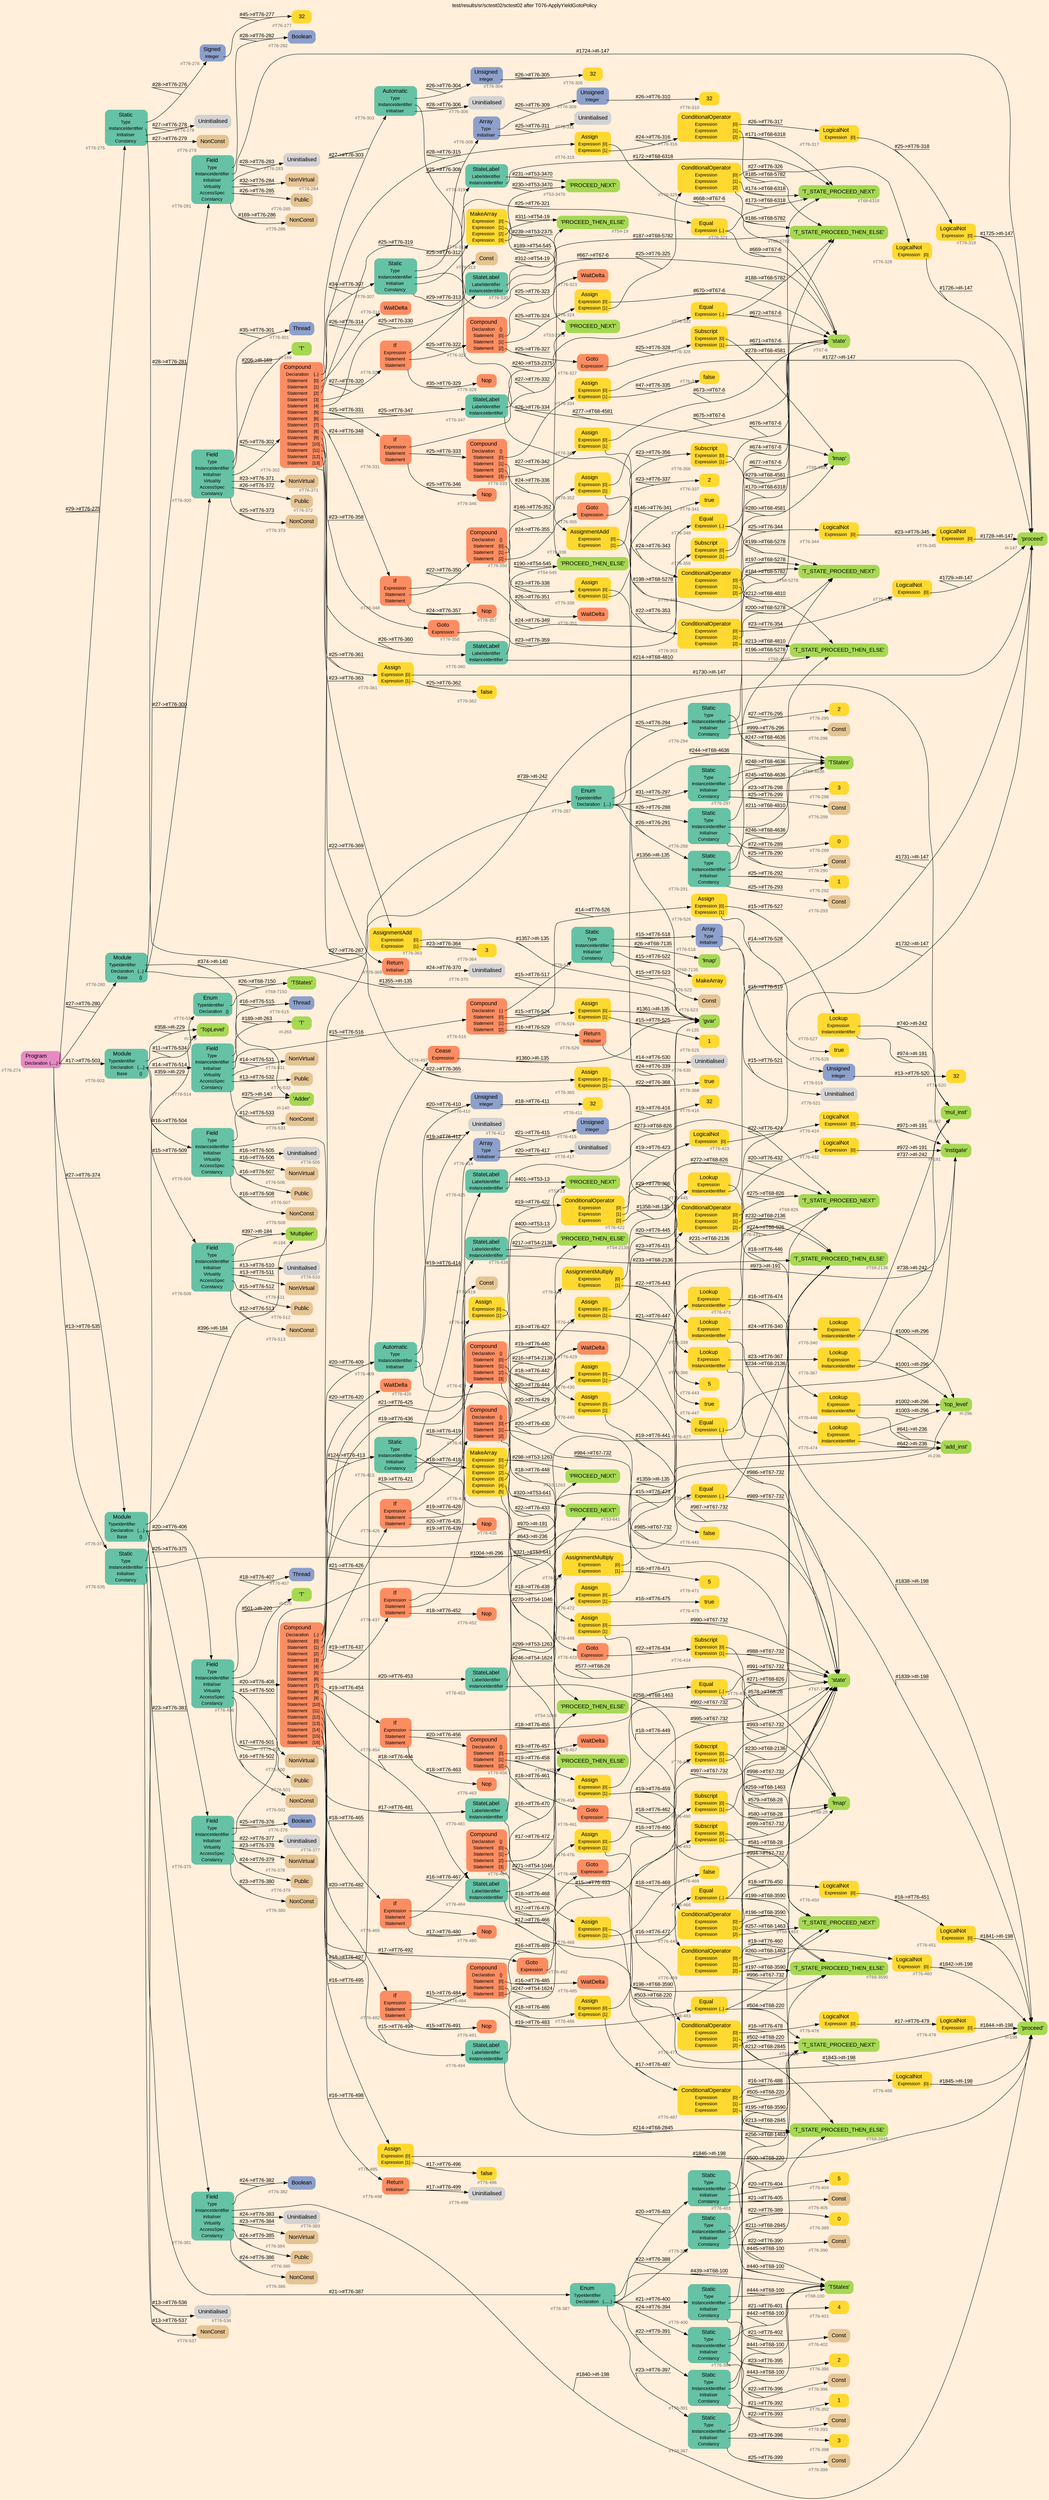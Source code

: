 digraph "test/results/sr/sctest02/sctest02 after T076-ApplyYieldGotoPolicy" {
label = "test/results/sr/sctest02/sctest02 after T076-ApplyYieldGotoPolicy"
labelloc = t
graph [
    rankdir = "LR"
    ranksep = 0.3
    bgcolor = antiquewhite1
    color = black
    fontcolor = black
    fontname = "Arial"
];
node [
    fontname = "Arial"
];
edge [
    fontname = "Arial"
];

// -------------------- node figure --------------------
// -------- block #T76-274 ----------
"#T76-274" [
    fillcolor = "/set28/4"
    xlabel = "#T76-274"
    fontsize = "12"
    fontcolor = grey40
    shape = "plaintext"
    label = <<TABLE BORDER="0" CELLBORDER="0" CELLSPACING="0">
     <TR><TD><FONT COLOR="black" POINT-SIZE="15">Program</FONT></TD></TR>
     <TR><TD><FONT COLOR="black" POINT-SIZE="12">Declaration</FONT></TD><TD PORT="port0"><FONT COLOR="black" POINT-SIZE="12">{.....}</FONT></TD></TR>
    </TABLE>>
    style = "rounded,filled"
];

// -------- block #T76-275 ----------
"#T76-275" [
    fillcolor = "/set28/1"
    xlabel = "#T76-275"
    fontsize = "12"
    fontcolor = grey40
    shape = "plaintext"
    label = <<TABLE BORDER="0" CELLBORDER="0" CELLSPACING="0">
     <TR><TD><FONT COLOR="black" POINT-SIZE="15">Static</FONT></TD></TR>
     <TR><TD><FONT COLOR="black" POINT-SIZE="12">Type</FONT></TD><TD PORT="port0"></TD></TR>
     <TR><TD><FONT COLOR="black" POINT-SIZE="12">InstanceIdentifier</FONT></TD><TD PORT="port1"></TD></TR>
     <TR><TD><FONT COLOR="black" POINT-SIZE="12">Initialiser</FONT></TD><TD PORT="port2"></TD></TR>
     <TR><TD><FONT COLOR="black" POINT-SIZE="12">Constancy</FONT></TD><TD PORT="port3"></TD></TR>
    </TABLE>>
    style = "rounded,filled"
];

// -------- block #T76-276 ----------
"#T76-276" [
    fillcolor = "/set28/3"
    xlabel = "#T76-276"
    fontsize = "12"
    fontcolor = grey40
    shape = "plaintext"
    label = <<TABLE BORDER="0" CELLBORDER="0" CELLSPACING="0">
     <TR><TD><FONT COLOR="black" POINT-SIZE="15">Signed</FONT></TD></TR>
     <TR><TD><FONT COLOR="black" POINT-SIZE="12">Integer</FONT></TD><TD PORT="port0"></TD></TR>
    </TABLE>>
    style = "rounded,filled"
];

// -------- block #T76-277 ----------
"#T76-277" [
    fillcolor = "/set28/6"
    xlabel = "#T76-277"
    fontsize = "12"
    fontcolor = grey40
    shape = "plaintext"
    label = <<TABLE BORDER="0" CELLBORDER="0" CELLSPACING="0">
     <TR><TD><FONT COLOR="black" POINT-SIZE="15">32</FONT></TD></TR>
    </TABLE>>
    style = "rounded,filled"
];

// -------- block #I-135 ----------
"#I-135" [
    fillcolor = "/set28/5"
    xlabel = "#I-135"
    fontsize = "12"
    fontcolor = grey40
    shape = "plaintext"
    label = <<TABLE BORDER="0" CELLBORDER="0" CELLSPACING="0">
     <TR><TD><FONT COLOR="black" POINT-SIZE="15">'gvar'</FONT></TD></TR>
    </TABLE>>
    style = "rounded,filled"
];

// -------- block #T76-278 ----------
"#T76-278" [
    xlabel = "#T76-278"
    fontsize = "12"
    fontcolor = grey40
    shape = "plaintext"
    label = <<TABLE BORDER="0" CELLBORDER="0" CELLSPACING="0">
     <TR><TD><FONT COLOR="black" POINT-SIZE="15">Uninitialised</FONT></TD></TR>
    </TABLE>>
    style = "rounded,filled"
];

// -------- block #T76-279 ----------
"#T76-279" [
    fillcolor = "/set28/7"
    xlabel = "#T76-279"
    fontsize = "12"
    fontcolor = grey40
    shape = "plaintext"
    label = <<TABLE BORDER="0" CELLBORDER="0" CELLSPACING="0">
     <TR><TD><FONT COLOR="black" POINT-SIZE="15">NonConst</FONT></TD></TR>
    </TABLE>>
    style = "rounded,filled"
];

// -------- block #T76-280 ----------
"#T76-280" [
    fillcolor = "/set28/1"
    xlabel = "#T76-280"
    fontsize = "12"
    fontcolor = grey40
    shape = "plaintext"
    label = <<TABLE BORDER="0" CELLBORDER="0" CELLSPACING="0">
     <TR><TD><FONT COLOR="black" POINT-SIZE="15">Module</FONT></TD></TR>
     <TR><TD><FONT COLOR="black" POINT-SIZE="12">TypeIdentifier</FONT></TD><TD PORT="port0"></TD></TR>
     <TR><TD><FONT COLOR="black" POINT-SIZE="12">Declaration</FONT></TD><TD PORT="port1"><FONT COLOR="black" POINT-SIZE="12">{...}</FONT></TD></TR>
     <TR><TD><FONT COLOR="black" POINT-SIZE="12">Base</FONT></TD><TD PORT="port2"><FONT COLOR="black" POINT-SIZE="12">{}</FONT></TD></TR>
    </TABLE>>
    style = "rounded,filled"
];

// -------- block #I-140 ----------
"#I-140" [
    fillcolor = "/set28/5"
    xlabel = "#I-140"
    fontsize = "12"
    fontcolor = grey40
    shape = "plaintext"
    label = <<TABLE BORDER="0" CELLBORDER="0" CELLSPACING="0">
     <TR><TD><FONT COLOR="black" POINT-SIZE="15">'Adder'</FONT></TD></TR>
    </TABLE>>
    style = "rounded,filled"
];

// -------- block #T76-281 ----------
"#T76-281" [
    fillcolor = "/set28/1"
    xlabel = "#T76-281"
    fontsize = "12"
    fontcolor = grey40
    shape = "plaintext"
    label = <<TABLE BORDER="0" CELLBORDER="0" CELLSPACING="0">
     <TR><TD><FONT COLOR="black" POINT-SIZE="15">Field</FONT></TD></TR>
     <TR><TD><FONT COLOR="black" POINT-SIZE="12">Type</FONT></TD><TD PORT="port0"></TD></TR>
     <TR><TD><FONT COLOR="black" POINT-SIZE="12">InstanceIdentifier</FONT></TD><TD PORT="port1"></TD></TR>
     <TR><TD><FONT COLOR="black" POINT-SIZE="12">Initialiser</FONT></TD><TD PORT="port2"></TD></TR>
     <TR><TD><FONT COLOR="black" POINT-SIZE="12">Virtuality</FONT></TD><TD PORT="port3"></TD></TR>
     <TR><TD><FONT COLOR="black" POINT-SIZE="12">AccessSpec</FONT></TD><TD PORT="port4"></TD></TR>
     <TR><TD><FONT COLOR="black" POINT-SIZE="12">Constancy</FONT></TD><TD PORT="port5"></TD></TR>
    </TABLE>>
    style = "rounded,filled"
];

// -------- block #T76-282 ----------
"#T76-282" [
    fillcolor = "/set28/3"
    xlabel = "#T76-282"
    fontsize = "12"
    fontcolor = grey40
    shape = "plaintext"
    label = <<TABLE BORDER="0" CELLBORDER="0" CELLSPACING="0">
     <TR><TD><FONT COLOR="black" POINT-SIZE="15">Boolean</FONT></TD></TR>
    </TABLE>>
    style = "rounded,filled"
];

// -------- block #I-147 ----------
"#I-147" [
    fillcolor = "/set28/5"
    xlabel = "#I-147"
    fontsize = "12"
    fontcolor = grey40
    shape = "plaintext"
    label = <<TABLE BORDER="0" CELLBORDER="0" CELLSPACING="0">
     <TR><TD><FONT COLOR="black" POINT-SIZE="15">'proceed'</FONT></TD></TR>
    </TABLE>>
    style = "rounded,filled"
];

// -------- block #T76-283 ----------
"#T76-283" [
    xlabel = "#T76-283"
    fontsize = "12"
    fontcolor = grey40
    shape = "plaintext"
    label = <<TABLE BORDER="0" CELLBORDER="0" CELLSPACING="0">
     <TR><TD><FONT COLOR="black" POINT-SIZE="15">Uninitialised</FONT></TD></TR>
    </TABLE>>
    style = "rounded,filled"
];

// -------- block #T76-284 ----------
"#T76-284" [
    fillcolor = "/set28/7"
    xlabel = "#T76-284"
    fontsize = "12"
    fontcolor = grey40
    shape = "plaintext"
    label = <<TABLE BORDER="0" CELLBORDER="0" CELLSPACING="0">
     <TR><TD><FONT COLOR="black" POINT-SIZE="15">NonVirtual</FONT></TD></TR>
    </TABLE>>
    style = "rounded,filled"
];

// -------- block #T76-285 ----------
"#T76-285" [
    fillcolor = "/set28/7"
    xlabel = "#T76-285"
    fontsize = "12"
    fontcolor = grey40
    shape = "plaintext"
    label = <<TABLE BORDER="0" CELLBORDER="0" CELLSPACING="0">
     <TR><TD><FONT COLOR="black" POINT-SIZE="15">Public</FONT></TD></TR>
    </TABLE>>
    style = "rounded,filled"
];

// -------- block #T76-286 ----------
"#T76-286" [
    fillcolor = "/set28/7"
    xlabel = "#T76-286"
    fontsize = "12"
    fontcolor = grey40
    shape = "plaintext"
    label = <<TABLE BORDER="0" CELLBORDER="0" CELLSPACING="0">
     <TR><TD><FONT COLOR="black" POINT-SIZE="15">NonConst</FONT></TD></TR>
    </TABLE>>
    style = "rounded,filled"
];

// -------- block #T76-287 ----------
"#T76-287" [
    fillcolor = "/set28/1"
    xlabel = "#T76-287"
    fontsize = "12"
    fontcolor = grey40
    shape = "plaintext"
    label = <<TABLE BORDER="0" CELLBORDER="0" CELLSPACING="0">
     <TR><TD><FONT COLOR="black" POINT-SIZE="15">Enum</FONT></TD></TR>
     <TR><TD><FONT COLOR="black" POINT-SIZE="12">TypeIdentifier</FONT></TD><TD PORT="port0"></TD></TR>
     <TR><TD><FONT COLOR="black" POINT-SIZE="12">Declaration</FONT></TD><TD PORT="port1"><FONT COLOR="black" POINT-SIZE="12">{....}</FONT></TD></TR>
    </TABLE>>
    style = "rounded,filled"
];

// -------- block #T68-4636 ----------
"#T68-4636" [
    fillcolor = "/set28/5"
    xlabel = "#T68-4636"
    fontsize = "12"
    fontcolor = grey40
    shape = "plaintext"
    label = <<TABLE BORDER="0" CELLBORDER="0" CELLSPACING="0">
     <TR><TD><FONT COLOR="black" POINT-SIZE="15">'TStates'</FONT></TD></TR>
    </TABLE>>
    style = "rounded,filled"
];

// -------- block #T76-288 ----------
"#T76-288" [
    fillcolor = "/set28/1"
    xlabel = "#T76-288"
    fontsize = "12"
    fontcolor = grey40
    shape = "plaintext"
    label = <<TABLE BORDER="0" CELLBORDER="0" CELLSPACING="0">
     <TR><TD><FONT COLOR="black" POINT-SIZE="15">Static</FONT></TD></TR>
     <TR><TD><FONT COLOR="black" POINT-SIZE="12">Type</FONT></TD><TD PORT="port0"></TD></TR>
     <TR><TD><FONT COLOR="black" POINT-SIZE="12">InstanceIdentifier</FONT></TD><TD PORT="port1"></TD></TR>
     <TR><TD><FONT COLOR="black" POINT-SIZE="12">Initialiser</FONT></TD><TD PORT="port2"></TD></TR>
     <TR><TD><FONT COLOR="black" POINT-SIZE="12">Constancy</FONT></TD><TD PORT="port3"></TD></TR>
    </TABLE>>
    style = "rounded,filled"
];

// -------- block #T68-4810 ----------
"#T68-4810" [
    fillcolor = "/set28/5"
    xlabel = "#T68-4810"
    fontsize = "12"
    fontcolor = grey40
    shape = "plaintext"
    label = <<TABLE BORDER="0" CELLBORDER="0" CELLSPACING="0">
     <TR><TD><FONT COLOR="black" POINT-SIZE="15">'T_STATE_PROCEED_THEN_ELSE'</FONT></TD></TR>
    </TABLE>>
    style = "rounded,filled"
];

// -------- block #T76-289 ----------
"#T76-289" [
    fillcolor = "/set28/6"
    xlabel = "#T76-289"
    fontsize = "12"
    fontcolor = grey40
    shape = "plaintext"
    label = <<TABLE BORDER="0" CELLBORDER="0" CELLSPACING="0">
     <TR><TD><FONT COLOR="black" POINT-SIZE="15">0</FONT></TD></TR>
    </TABLE>>
    style = "rounded,filled"
];

// -------- block #T76-290 ----------
"#T76-290" [
    fillcolor = "/set28/7"
    xlabel = "#T76-290"
    fontsize = "12"
    fontcolor = grey40
    shape = "plaintext"
    label = <<TABLE BORDER="0" CELLBORDER="0" CELLSPACING="0">
     <TR><TD><FONT COLOR="black" POINT-SIZE="15">Const</FONT></TD></TR>
    </TABLE>>
    style = "rounded,filled"
];

// -------- block #T76-291 ----------
"#T76-291" [
    fillcolor = "/set28/1"
    xlabel = "#T76-291"
    fontsize = "12"
    fontcolor = grey40
    shape = "plaintext"
    label = <<TABLE BORDER="0" CELLBORDER="0" CELLSPACING="0">
     <TR><TD><FONT COLOR="black" POINT-SIZE="15">Static</FONT></TD></TR>
     <TR><TD><FONT COLOR="black" POINT-SIZE="12">Type</FONT></TD><TD PORT="port0"></TD></TR>
     <TR><TD><FONT COLOR="black" POINT-SIZE="12">InstanceIdentifier</FONT></TD><TD PORT="port1"></TD></TR>
     <TR><TD><FONT COLOR="black" POINT-SIZE="12">Initialiser</FONT></TD><TD PORT="port2"></TD></TR>
     <TR><TD><FONT COLOR="black" POINT-SIZE="12">Constancy</FONT></TD><TD PORT="port3"></TD></TR>
    </TABLE>>
    style = "rounded,filled"
];

// -------- block #T68-5278 ----------
"#T68-5278" [
    fillcolor = "/set28/5"
    xlabel = "#T68-5278"
    fontsize = "12"
    fontcolor = grey40
    shape = "plaintext"
    label = <<TABLE BORDER="0" CELLBORDER="0" CELLSPACING="0">
     <TR><TD><FONT COLOR="black" POINT-SIZE="15">'T_STATE_PROCEED_NEXT'</FONT></TD></TR>
    </TABLE>>
    style = "rounded,filled"
];

// -------- block #T76-292 ----------
"#T76-292" [
    fillcolor = "/set28/6"
    xlabel = "#T76-292"
    fontsize = "12"
    fontcolor = grey40
    shape = "plaintext"
    label = <<TABLE BORDER="0" CELLBORDER="0" CELLSPACING="0">
     <TR><TD><FONT COLOR="black" POINT-SIZE="15">1</FONT></TD></TR>
    </TABLE>>
    style = "rounded,filled"
];

// -------- block #T76-293 ----------
"#T76-293" [
    fillcolor = "/set28/7"
    xlabel = "#T76-293"
    fontsize = "12"
    fontcolor = grey40
    shape = "plaintext"
    label = <<TABLE BORDER="0" CELLBORDER="0" CELLSPACING="0">
     <TR><TD><FONT COLOR="black" POINT-SIZE="15">Const</FONT></TD></TR>
    </TABLE>>
    style = "rounded,filled"
];

// -------- block #T76-294 ----------
"#T76-294" [
    fillcolor = "/set28/1"
    xlabel = "#T76-294"
    fontsize = "12"
    fontcolor = grey40
    shape = "plaintext"
    label = <<TABLE BORDER="0" CELLBORDER="0" CELLSPACING="0">
     <TR><TD><FONT COLOR="black" POINT-SIZE="15">Static</FONT></TD></TR>
     <TR><TD><FONT COLOR="black" POINT-SIZE="12">Type</FONT></TD><TD PORT="port0"></TD></TR>
     <TR><TD><FONT COLOR="black" POINT-SIZE="12">InstanceIdentifier</FONT></TD><TD PORT="port1"></TD></TR>
     <TR><TD><FONT COLOR="black" POINT-SIZE="12">Initialiser</FONT></TD><TD PORT="port2"></TD></TR>
     <TR><TD><FONT COLOR="black" POINT-SIZE="12">Constancy</FONT></TD><TD PORT="port3"></TD></TR>
    </TABLE>>
    style = "rounded,filled"
];

// -------- block #T68-5782 ----------
"#T68-5782" [
    fillcolor = "/set28/5"
    xlabel = "#T68-5782"
    fontsize = "12"
    fontcolor = grey40
    shape = "plaintext"
    label = <<TABLE BORDER="0" CELLBORDER="0" CELLSPACING="0">
     <TR><TD><FONT COLOR="black" POINT-SIZE="15">'T_STATE_PROCEED_THEN_ELSE'</FONT></TD></TR>
    </TABLE>>
    style = "rounded,filled"
];

// -------- block #T76-295 ----------
"#T76-295" [
    fillcolor = "/set28/6"
    xlabel = "#T76-295"
    fontsize = "12"
    fontcolor = grey40
    shape = "plaintext"
    label = <<TABLE BORDER="0" CELLBORDER="0" CELLSPACING="0">
     <TR><TD><FONT COLOR="black" POINT-SIZE="15">2</FONT></TD></TR>
    </TABLE>>
    style = "rounded,filled"
];

// -------- block #T76-296 ----------
"#T76-296" [
    fillcolor = "/set28/7"
    xlabel = "#T76-296"
    fontsize = "12"
    fontcolor = grey40
    shape = "plaintext"
    label = <<TABLE BORDER="0" CELLBORDER="0" CELLSPACING="0">
     <TR><TD><FONT COLOR="black" POINT-SIZE="15">Const</FONT></TD></TR>
    </TABLE>>
    style = "rounded,filled"
];

// -------- block #T76-297 ----------
"#T76-297" [
    fillcolor = "/set28/1"
    xlabel = "#T76-297"
    fontsize = "12"
    fontcolor = grey40
    shape = "plaintext"
    label = <<TABLE BORDER="0" CELLBORDER="0" CELLSPACING="0">
     <TR><TD><FONT COLOR="black" POINT-SIZE="15">Static</FONT></TD></TR>
     <TR><TD><FONT COLOR="black" POINT-SIZE="12">Type</FONT></TD><TD PORT="port0"></TD></TR>
     <TR><TD><FONT COLOR="black" POINT-SIZE="12">InstanceIdentifier</FONT></TD><TD PORT="port1"></TD></TR>
     <TR><TD><FONT COLOR="black" POINT-SIZE="12">Initialiser</FONT></TD><TD PORT="port2"></TD></TR>
     <TR><TD><FONT COLOR="black" POINT-SIZE="12">Constancy</FONT></TD><TD PORT="port3"></TD></TR>
    </TABLE>>
    style = "rounded,filled"
];

// -------- block #T68-6318 ----------
"#T68-6318" [
    fillcolor = "/set28/5"
    xlabel = "#T68-6318"
    fontsize = "12"
    fontcolor = grey40
    shape = "plaintext"
    label = <<TABLE BORDER="0" CELLBORDER="0" CELLSPACING="0">
     <TR><TD><FONT COLOR="black" POINT-SIZE="15">'T_STATE_PROCEED_NEXT'</FONT></TD></TR>
    </TABLE>>
    style = "rounded,filled"
];

// -------- block #T76-298 ----------
"#T76-298" [
    fillcolor = "/set28/6"
    xlabel = "#T76-298"
    fontsize = "12"
    fontcolor = grey40
    shape = "plaintext"
    label = <<TABLE BORDER="0" CELLBORDER="0" CELLSPACING="0">
     <TR><TD><FONT COLOR="black" POINT-SIZE="15">3</FONT></TD></TR>
    </TABLE>>
    style = "rounded,filled"
];

// -------- block #T76-299 ----------
"#T76-299" [
    fillcolor = "/set28/7"
    xlabel = "#T76-299"
    fontsize = "12"
    fontcolor = grey40
    shape = "plaintext"
    label = <<TABLE BORDER="0" CELLBORDER="0" CELLSPACING="0">
     <TR><TD><FONT COLOR="black" POINT-SIZE="15">Const</FONT></TD></TR>
    </TABLE>>
    style = "rounded,filled"
];

// -------- block #T76-300 ----------
"#T76-300" [
    fillcolor = "/set28/1"
    xlabel = "#T76-300"
    fontsize = "12"
    fontcolor = grey40
    shape = "plaintext"
    label = <<TABLE BORDER="0" CELLBORDER="0" CELLSPACING="0">
     <TR><TD><FONT COLOR="black" POINT-SIZE="15">Field</FONT></TD></TR>
     <TR><TD><FONT COLOR="black" POINT-SIZE="12">Type</FONT></TD><TD PORT="port0"></TD></TR>
     <TR><TD><FONT COLOR="black" POINT-SIZE="12">InstanceIdentifier</FONT></TD><TD PORT="port1"></TD></TR>
     <TR><TD><FONT COLOR="black" POINT-SIZE="12">Initialiser</FONT></TD><TD PORT="port2"></TD></TR>
     <TR><TD><FONT COLOR="black" POINT-SIZE="12">Virtuality</FONT></TD><TD PORT="port3"></TD></TR>
     <TR><TD><FONT COLOR="black" POINT-SIZE="12">AccessSpec</FONT></TD><TD PORT="port4"></TD></TR>
     <TR><TD><FONT COLOR="black" POINT-SIZE="12">Constancy</FONT></TD><TD PORT="port5"></TD></TR>
    </TABLE>>
    style = "rounded,filled"
];

// -------- block #T76-301 ----------
"#T76-301" [
    fillcolor = "/set28/3"
    xlabel = "#T76-301"
    fontsize = "12"
    fontcolor = grey40
    shape = "plaintext"
    label = <<TABLE BORDER="0" CELLBORDER="0" CELLSPACING="0">
     <TR><TD><FONT COLOR="black" POINT-SIZE="15">Thread</FONT></TD></TR>
    </TABLE>>
    style = "rounded,filled"
];

// -------- block #I-169 ----------
"#I-169" [
    fillcolor = "/set28/5"
    xlabel = "#I-169"
    fontsize = "12"
    fontcolor = grey40
    shape = "plaintext"
    label = <<TABLE BORDER="0" CELLBORDER="0" CELLSPACING="0">
     <TR><TD><FONT COLOR="black" POINT-SIZE="15">'T'</FONT></TD></TR>
    </TABLE>>
    style = "rounded,filled"
];

// -------- block #T76-302 ----------
"#T76-302" [
    fillcolor = "/set28/2"
    xlabel = "#T76-302"
    fontsize = "12"
    fontcolor = grey40
    shape = "plaintext"
    label = <<TABLE BORDER="0" CELLBORDER="0" CELLSPACING="0">
     <TR><TD><FONT COLOR="black" POINT-SIZE="15">Compound</FONT></TD></TR>
     <TR><TD><FONT COLOR="black" POINT-SIZE="12">Declaration</FONT></TD><TD PORT="port0"><FONT COLOR="black" POINT-SIZE="12">{..}</FONT></TD></TR>
     <TR><TD><FONT COLOR="black" POINT-SIZE="12">Statement</FONT></TD><TD PORT="port1"><FONT COLOR="black" POINT-SIZE="12">[0]</FONT></TD></TR>
     <TR><TD><FONT COLOR="black" POINT-SIZE="12">Statement</FONT></TD><TD PORT="port2"><FONT COLOR="black" POINT-SIZE="12">[1]</FONT></TD></TR>
     <TR><TD><FONT COLOR="black" POINT-SIZE="12">Statement</FONT></TD><TD PORT="port3"><FONT COLOR="black" POINT-SIZE="12">[2]</FONT></TD></TR>
     <TR><TD><FONT COLOR="black" POINT-SIZE="12">Statement</FONT></TD><TD PORT="port4"><FONT COLOR="black" POINT-SIZE="12">[3]</FONT></TD></TR>
     <TR><TD><FONT COLOR="black" POINT-SIZE="12">Statement</FONT></TD><TD PORT="port5"><FONT COLOR="black" POINT-SIZE="12">[4]</FONT></TD></TR>
     <TR><TD><FONT COLOR="black" POINT-SIZE="12">Statement</FONT></TD><TD PORT="port6"><FONT COLOR="black" POINT-SIZE="12">[5]</FONT></TD></TR>
     <TR><TD><FONT COLOR="black" POINT-SIZE="12">Statement</FONT></TD><TD PORT="port7"><FONT COLOR="black" POINT-SIZE="12">[6]</FONT></TD></TR>
     <TR><TD><FONT COLOR="black" POINT-SIZE="12">Statement</FONT></TD><TD PORT="port8"><FONT COLOR="black" POINT-SIZE="12">[7]</FONT></TD></TR>
     <TR><TD><FONT COLOR="black" POINT-SIZE="12">Statement</FONT></TD><TD PORT="port9"><FONT COLOR="black" POINT-SIZE="12">[8]</FONT></TD></TR>
     <TR><TD><FONT COLOR="black" POINT-SIZE="12">Statement</FONT></TD><TD PORT="port10"><FONT COLOR="black" POINT-SIZE="12">[9]</FONT></TD></TR>
     <TR><TD><FONT COLOR="black" POINT-SIZE="12">Statement</FONT></TD><TD PORT="port11"><FONT COLOR="black" POINT-SIZE="12">[10]</FONT></TD></TR>
     <TR><TD><FONT COLOR="black" POINT-SIZE="12">Statement</FONT></TD><TD PORT="port12"><FONT COLOR="black" POINT-SIZE="12">[11]</FONT></TD></TR>
     <TR><TD><FONT COLOR="black" POINT-SIZE="12">Statement</FONT></TD><TD PORT="port13"><FONT COLOR="black" POINT-SIZE="12">[12]</FONT></TD></TR>
     <TR><TD><FONT COLOR="black" POINT-SIZE="12">Statement</FONT></TD><TD PORT="port14"><FONT COLOR="black" POINT-SIZE="12">[13]</FONT></TD></TR>
    </TABLE>>
    style = "rounded,filled"
];

// -------- block #T76-303 ----------
"#T76-303" [
    fillcolor = "/set28/1"
    xlabel = "#T76-303"
    fontsize = "12"
    fontcolor = grey40
    shape = "plaintext"
    label = <<TABLE BORDER="0" CELLBORDER="0" CELLSPACING="0">
     <TR><TD><FONT COLOR="black" POINT-SIZE="15">Automatic</FONT></TD></TR>
     <TR><TD><FONT COLOR="black" POINT-SIZE="12">Type</FONT></TD><TD PORT="port0"></TD></TR>
     <TR><TD><FONT COLOR="black" POINT-SIZE="12">InstanceIdentifier</FONT></TD><TD PORT="port1"></TD></TR>
     <TR><TD><FONT COLOR="black" POINT-SIZE="12">Initialiser</FONT></TD><TD PORT="port2"></TD></TR>
    </TABLE>>
    style = "rounded,filled"
];

// -------- block #T76-304 ----------
"#T76-304" [
    fillcolor = "/set28/3"
    xlabel = "#T76-304"
    fontsize = "12"
    fontcolor = grey40
    shape = "plaintext"
    label = <<TABLE BORDER="0" CELLBORDER="0" CELLSPACING="0">
     <TR><TD><FONT COLOR="black" POINT-SIZE="15">Unsigned</FONT></TD></TR>
     <TR><TD><FONT COLOR="black" POINT-SIZE="12">Integer</FONT></TD><TD PORT="port0"></TD></TR>
    </TABLE>>
    style = "rounded,filled"
];

// -------- block #T76-305 ----------
"#T76-305" [
    fillcolor = "/set28/6"
    xlabel = "#T76-305"
    fontsize = "12"
    fontcolor = grey40
    shape = "plaintext"
    label = <<TABLE BORDER="0" CELLBORDER="0" CELLSPACING="0">
     <TR><TD><FONT COLOR="black" POINT-SIZE="15">32</FONT></TD></TR>
    </TABLE>>
    style = "rounded,filled"
];

// -------- block #T67-6 ----------
"#T67-6" [
    fillcolor = "/set28/5"
    xlabel = "#T67-6"
    fontsize = "12"
    fontcolor = grey40
    shape = "plaintext"
    label = <<TABLE BORDER="0" CELLBORDER="0" CELLSPACING="0">
     <TR><TD><FONT COLOR="black" POINT-SIZE="15">'state'</FONT></TD></TR>
    </TABLE>>
    style = "rounded,filled"
];

// -------- block #T76-306 ----------
"#T76-306" [
    xlabel = "#T76-306"
    fontsize = "12"
    fontcolor = grey40
    shape = "plaintext"
    label = <<TABLE BORDER="0" CELLBORDER="0" CELLSPACING="0">
     <TR><TD><FONT COLOR="black" POINT-SIZE="15">Uninitialised</FONT></TD></TR>
    </TABLE>>
    style = "rounded,filled"
];

// -------- block #T76-307 ----------
"#T76-307" [
    fillcolor = "/set28/1"
    xlabel = "#T76-307"
    fontsize = "12"
    fontcolor = grey40
    shape = "plaintext"
    label = <<TABLE BORDER="0" CELLBORDER="0" CELLSPACING="0">
     <TR><TD><FONT COLOR="black" POINT-SIZE="15">Static</FONT></TD></TR>
     <TR><TD><FONT COLOR="black" POINT-SIZE="12">Type</FONT></TD><TD PORT="port0"></TD></TR>
     <TR><TD><FONT COLOR="black" POINT-SIZE="12">InstanceIdentifier</FONT></TD><TD PORT="port1"></TD></TR>
     <TR><TD><FONT COLOR="black" POINT-SIZE="12">Initialiser</FONT></TD><TD PORT="port2"></TD></TR>
     <TR><TD><FONT COLOR="black" POINT-SIZE="12">Constancy</FONT></TD><TD PORT="port3"></TD></TR>
    </TABLE>>
    style = "rounded,filled"
];

// -------- block #T76-308 ----------
"#T76-308" [
    fillcolor = "/set28/3"
    xlabel = "#T76-308"
    fontsize = "12"
    fontcolor = grey40
    shape = "plaintext"
    label = <<TABLE BORDER="0" CELLBORDER="0" CELLSPACING="0">
     <TR><TD><FONT COLOR="black" POINT-SIZE="15">Array</FONT></TD></TR>
     <TR><TD><FONT COLOR="black" POINT-SIZE="12">Type</FONT></TD><TD PORT="port0"></TD></TR>
     <TR><TD><FONT COLOR="black" POINT-SIZE="12">Initialiser</FONT></TD><TD PORT="port1"></TD></TR>
    </TABLE>>
    style = "rounded,filled"
];

// -------- block #T76-309 ----------
"#T76-309" [
    fillcolor = "/set28/3"
    xlabel = "#T76-309"
    fontsize = "12"
    fontcolor = grey40
    shape = "plaintext"
    label = <<TABLE BORDER="0" CELLBORDER="0" CELLSPACING="0">
     <TR><TD><FONT COLOR="black" POINT-SIZE="15">Unsigned</FONT></TD></TR>
     <TR><TD><FONT COLOR="black" POINT-SIZE="12">Integer</FONT></TD><TD PORT="port0"></TD></TR>
    </TABLE>>
    style = "rounded,filled"
];

// -------- block #T76-310 ----------
"#T76-310" [
    fillcolor = "/set28/6"
    xlabel = "#T76-310"
    fontsize = "12"
    fontcolor = grey40
    shape = "plaintext"
    label = <<TABLE BORDER="0" CELLBORDER="0" CELLSPACING="0">
     <TR><TD><FONT COLOR="black" POINT-SIZE="15">32</FONT></TD></TR>
    </TABLE>>
    style = "rounded,filled"
];

// -------- block #T76-311 ----------
"#T76-311" [
    xlabel = "#T76-311"
    fontsize = "12"
    fontcolor = grey40
    shape = "plaintext"
    label = <<TABLE BORDER="0" CELLBORDER="0" CELLSPACING="0">
     <TR><TD><FONT COLOR="black" POINT-SIZE="15">Uninitialised</FONT></TD></TR>
    </TABLE>>
    style = "rounded,filled"
];

// -------- block #T68-4581 ----------
"#T68-4581" [
    fillcolor = "/set28/5"
    xlabel = "#T68-4581"
    fontsize = "12"
    fontcolor = grey40
    shape = "plaintext"
    label = <<TABLE BORDER="0" CELLBORDER="0" CELLSPACING="0">
     <TR><TD><FONT COLOR="black" POINT-SIZE="15">'lmap'</FONT></TD></TR>
    </TABLE>>
    style = "rounded,filled"
];

// -------- block #T76-312 ----------
"#T76-312" [
    fillcolor = "/set28/6"
    xlabel = "#T76-312"
    fontsize = "12"
    fontcolor = grey40
    shape = "plaintext"
    label = <<TABLE BORDER="0" CELLBORDER="0" CELLSPACING="0">
     <TR><TD><FONT COLOR="black" POINT-SIZE="15">MakeArray</FONT></TD></TR>
     <TR><TD><FONT COLOR="black" POINT-SIZE="12">Expression</FONT></TD><TD PORT="port0"><FONT COLOR="black" POINT-SIZE="12">[0]</FONT></TD></TR>
     <TR><TD><FONT COLOR="black" POINT-SIZE="12">Expression</FONT></TD><TD PORT="port1"><FONT COLOR="black" POINT-SIZE="12">[1]</FONT></TD></TR>
     <TR><TD><FONT COLOR="black" POINT-SIZE="12">Expression</FONT></TD><TD PORT="port2"><FONT COLOR="black" POINT-SIZE="12">[2]</FONT></TD></TR>
     <TR><TD><FONT COLOR="black" POINT-SIZE="12">Expression</FONT></TD><TD PORT="port3"><FONT COLOR="black" POINT-SIZE="12">[3]</FONT></TD></TR>
    </TABLE>>
    style = "rounded,filled"
];

// -------- block #T54-545 ----------
"#T54-545" [
    fillcolor = "/set28/5"
    xlabel = "#T54-545"
    fontsize = "12"
    fontcolor = grey40
    shape = "plaintext"
    label = <<TABLE BORDER="0" CELLBORDER="0" CELLSPACING="0">
     <TR><TD><FONT COLOR="black" POINT-SIZE="15">'PROCEED_THEN_ELSE'</FONT></TD></TR>
    </TABLE>>
    style = "rounded,filled"
];

// -------- block #T53-2375 ----------
"#T53-2375" [
    fillcolor = "/set28/5"
    xlabel = "#T53-2375"
    fontsize = "12"
    fontcolor = grey40
    shape = "plaintext"
    label = <<TABLE BORDER="0" CELLBORDER="0" CELLSPACING="0">
     <TR><TD><FONT COLOR="black" POINT-SIZE="15">'PROCEED_NEXT'</FONT></TD></TR>
    </TABLE>>
    style = "rounded,filled"
];

// -------- block #T54-19 ----------
"#T54-19" [
    fillcolor = "/set28/5"
    xlabel = "#T54-19"
    fontsize = "12"
    fontcolor = grey40
    shape = "plaintext"
    label = <<TABLE BORDER="0" CELLBORDER="0" CELLSPACING="0">
     <TR><TD><FONT COLOR="black" POINT-SIZE="15">'PROCEED_THEN_ELSE'</FONT></TD></TR>
    </TABLE>>
    style = "rounded,filled"
];

// -------- block #T53-3470 ----------
"#T53-3470" [
    fillcolor = "/set28/5"
    xlabel = "#T53-3470"
    fontsize = "12"
    fontcolor = grey40
    shape = "plaintext"
    label = <<TABLE BORDER="0" CELLBORDER="0" CELLSPACING="0">
     <TR><TD><FONT COLOR="black" POINT-SIZE="15">'PROCEED_NEXT'</FONT></TD></TR>
    </TABLE>>
    style = "rounded,filled"
];

// -------- block #T76-313 ----------
"#T76-313" [
    fillcolor = "/set28/7"
    xlabel = "#T76-313"
    fontsize = "12"
    fontcolor = grey40
    shape = "plaintext"
    label = <<TABLE BORDER="0" CELLBORDER="0" CELLSPACING="0">
     <TR><TD><FONT COLOR="black" POINT-SIZE="15">Const</FONT></TD></TR>
    </TABLE>>
    style = "rounded,filled"
];

// -------- block #T76-314 ----------
"#T76-314" [
    fillcolor = "/set28/2"
    xlabel = "#T76-314"
    fontsize = "12"
    fontcolor = grey40
    shape = "plaintext"
    label = <<TABLE BORDER="0" CELLBORDER="0" CELLSPACING="0">
     <TR><TD><FONT COLOR="black" POINT-SIZE="15">WaitDelta</FONT></TD></TR>
    </TABLE>>
    style = "rounded,filled"
];

// -------- block #T76-315 ----------
"#T76-315" [
    fillcolor = "/set28/6"
    xlabel = "#T76-315"
    fontsize = "12"
    fontcolor = grey40
    shape = "plaintext"
    label = <<TABLE BORDER="0" CELLBORDER="0" CELLSPACING="0">
     <TR><TD><FONT COLOR="black" POINT-SIZE="15">Assign</FONT></TD></TR>
     <TR><TD><FONT COLOR="black" POINT-SIZE="12">Expression</FONT></TD><TD PORT="port0"><FONT COLOR="black" POINT-SIZE="12">[0]</FONT></TD></TR>
     <TR><TD><FONT COLOR="black" POINT-SIZE="12">Expression</FONT></TD><TD PORT="port1"><FONT COLOR="black" POINT-SIZE="12">[1]</FONT></TD></TR>
    </TABLE>>
    style = "rounded,filled"
];

// -------- block #T76-316 ----------
"#T76-316" [
    fillcolor = "/set28/6"
    xlabel = "#T76-316"
    fontsize = "12"
    fontcolor = grey40
    shape = "plaintext"
    label = <<TABLE BORDER="0" CELLBORDER="0" CELLSPACING="0">
     <TR><TD><FONT COLOR="black" POINT-SIZE="15">ConditionalOperator</FONT></TD></TR>
     <TR><TD><FONT COLOR="black" POINT-SIZE="12">Expression</FONT></TD><TD PORT="port0"><FONT COLOR="black" POINT-SIZE="12">[0]</FONT></TD></TR>
     <TR><TD><FONT COLOR="black" POINT-SIZE="12">Expression</FONT></TD><TD PORT="port1"><FONT COLOR="black" POINT-SIZE="12">[1]</FONT></TD></TR>
     <TR><TD><FONT COLOR="black" POINT-SIZE="12">Expression</FONT></TD><TD PORT="port2"><FONT COLOR="black" POINT-SIZE="12">[2]</FONT></TD></TR>
    </TABLE>>
    style = "rounded,filled"
];

// -------- block #T76-317 ----------
"#T76-317" [
    fillcolor = "/set28/6"
    xlabel = "#T76-317"
    fontsize = "12"
    fontcolor = grey40
    shape = "plaintext"
    label = <<TABLE BORDER="0" CELLBORDER="0" CELLSPACING="0">
     <TR><TD><FONT COLOR="black" POINT-SIZE="15">LogicalNot</FONT></TD></TR>
     <TR><TD><FONT COLOR="black" POINT-SIZE="12">Expression</FONT></TD><TD PORT="port0"><FONT COLOR="black" POINT-SIZE="12">[0]</FONT></TD></TR>
    </TABLE>>
    style = "rounded,filled"
];

// -------- block #T76-318 ----------
"#T76-318" [
    fillcolor = "/set28/6"
    xlabel = "#T76-318"
    fontsize = "12"
    fontcolor = grey40
    shape = "plaintext"
    label = <<TABLE BORDER="0" CELLBORDER="0" CELLSPACING="0">
     <TR><TD><FONT COLOR="black" POINT-SIZE="15">LogicalNot</FONT></TD></TR>
     <TR><TD><FONT COLOR="black" POINT-SIZE="12">Expression</FONT></TD><TD PORT="port0"><FONT COLOR="black" POINT-SIZE="12">[0]</FONT></TD></TR>
    </TABLE>>
    style = "rounded,filled"
];

// -------- block #T76-319 ----------
"#T76-319" [
    fillcolor = "/set28/1"
    xlabel = "#T76-319"
    fontsize = "12"
    fontcolor = grey40
    shape = "plaintext"
    label = <<TABLE BORDER="0" CELLBORDER="0" CELLSPACING="0">
     <TR><TD><FONT COLOR="black" POINT-SIZE="15">StateLabel</FONT></TD></TR>
     <TR><TD><FONT COLOR="black" POINT-SIZE="12">LabelIdentifier</FONT></TD><TD PORT="port0"></TD></TR>
     <TR><TD><FONT COLOR="black" POINT-SIZE="12">InstanceIdentifier</FONT></TD><TD PORT="port1"></TD></TR>
    </TABLE>>
    style = "rounded,filled"
];

// -------- block #T76-320 ----------
"#T76-320" [
    fillcolor = "/set28/2"
    xlabel = "#T76-320"
    fontsize = "12"
    fontcolor = grey40
    shape = "plaintext"
    label = <<TABLE BORDER="0" CELLBORDER="0" CELLSPACING="0">
     <TR><TD><FONT COLOR="black" POINT-SIZE="15">If</FONT></TD></TR>
     <TR><TD><FONT COLOR="black" POINT-SIZE="12">Expression</FONT></TD><TD PORT="port0"></TD></TR>
     <TR><TD><FONT COLOR="black" POINT-SIZE="12">Statement</FONT></TD><TD PORT="port1"></TD></TR>
     <TR><TD><FONT COLOR="black" POINT-SIZE="12">Statement</FONT></TD><TD PORT="port2"></TD></TR>
    </TABLE>>
    style = "rounded,filled"
];

// -------- block #T76-321 ----------
"#T76-321" [
    fillcolor = "/set28/6"
    xlabel = "#T76-321"
    fontsize = "12"
    fontcolor = grey40
    shape = "plaintext"
    label = <<TABLE BORDER="0" CELLBORDER="0" CELLSPACING="0">
     <TR><TD><FONT COLOR="black" POINT-SIZE="15">Equal</FONT></TD></TR>
     <TR><TD><FONT COLOR="black" POINT-SIZE="12">Expression</FONT></TD><TD PORT="port0"><FONT COLOR="black" POINT-SIZE="12">{..}</FONT></TD></TR>
    </TABLE>>
    style = "rounded,filled"
];

// -------- block #T76-322 ----------
"#T76-322" [
    fillcolor = "/set28/2"
    xlabel = "#T76-322"
    fontsize = "12"
    fontcolor = grey40
    shape = "plaintext"
    label = <<TABLE BORDER="0" CELLBORDER="0" CELLSPACING="0">
     <TR><TD><FONT COLOR="black" POINT-SIZE="15">Compound</FONT></TD></TR>
     <TR><TD><FONT COLOR="black" POINT-SIZE="12">Declaration</FONT></TD><TD PORT="port0"><FONT COLOR="black" POINT-SIZE="12">{}</FONT></TD></TR>
     <TR><TD><FONT COLOR="black" POINT-SIZE="12">Statement</FONT></TD><TD PORT="port1"><FONT COLOR="black" POINT-SIZE="12">[0]</FONT></TD></TR>
     <TR><TD><FONT COLOR="black" POINT-SIZE="12">Statement</FONT></TD><TD PORT="port2"><FONT COLOR="black" POINT-SIZE="12">[1]</FONT></TD></TR>
     <TR><TD><FONT COLOR="black" POINT-SIZE="12">Statement</FONT></TD><TD PORT="port3"><FONT COLOR="black" POINT-SIZE="12">[2]</FONT></TD></TR>
    </TABLE>>
    style = "rounded,filled"
];

// -------- block #T76-323 ----------
"#T76-323" [
    fillcolor = "/set28/2"
    xlabel = "#T76-323"
    fontsize = "12"
    fontcolor = grey40
    shape = "plaintext"
    label = <<TABLE BORDER="0" CELLBORDER="0" CELLSPACING="0">
     <TR><TD><FONT COLOR="black" POINT-SIZE="15">WaitDelta</FONT></TD></TR>
    </TABLE>>
    style = "rounded,filled"
];

// -------- block #T76-324 ----------
"#T76-324" [
    fillcolor = "/set28/6"
    xlabel = "#T76-324"
    fontsize = "12"
    fontcolor = grey40
    shape = "plaintext"
    label = <<TABLE BORDER="0" CELLBORDER="0" CELLSPACING="0">
     <TR><TD><FONT COLOR="black" POINT-SIZE="15">Assign</FONT></TD></TR>
     <TR><TD><FONT COLOR="black" POINT-SIZE="12">Expression</FONT></TD><TD PORT="port0"><FONT COLOR="black" POINT-SIZE="12">[0]</FONT></TD></TR>
     <TR><TD><FONT COLOR="black" POINT-SIZE="12">Expression</FONT></TD><TD PORT="port1"><FONT COLOR="black" POINT-SIZE="12">[1]</FONT></TD></TR>
    </TABLE>>
    style = "rounded,filled"
];

// -------- block #T76-325 ----------
"#T76-325" [
    fillcolor = "/set28/6"
    xlabel = "#T76-325"
    fontsize = "12"
    fontcolor = grey40
    shape = "plaintext"
    label = <<TABLE BORDER="0" CELLBORDER="0" CELLSPACING="0">
     <TR><TD><FONT COLOR="black" POINT-SIZE="15">ConditionalOperator</FONT></TD></TR>
     <TR><TD><FONT COLOR="black" POINT-SIZE="12">Expression</FONT></TD><TD PORT="port0"><FONT COLOR="black" POINT-SIZE="12">[0]</FONT></TD></TR>
     <TR><TD><FONT COLOR="black" POINT-SIZE="12">Expression</FONT></TD><TD PORT="port1"><FONT COLOR="black" POINT-SIZE="12">[1]</FONT></TD></TR>
     <TR><TD><FONT COLOR="black" POINT-SIZE="12">Expression</FONT></TD><TD PORT="port2"><FONT COLOR="black" POINT-SIZE="12">[2]</FONT></TD></TR>
    </TABLE>>
    style = "rounded,filled"
];

// -------- block #T76-326 ----------
"#T76-326" [
    fillcolor = "/set28/6"
    xlabel = "#T76-326"
    fontsize = "12"
    fontcolor = grey40
    shape = "plaintext"
    label = <<TABLE BORDER="0" CELLBORDER="0" CELLSPACING="0">
     <TR><TD><FONT COLOR="black" POINT-SIZE="15">LogicalNot</FONT></TD></TR>
     <TR><TD><FONT COLOR="black" POINT-SIZE="12">Expression</FONT></TD><TD PORT="port0"><FONT COLOR="black" POINT-SIZE="12">[0]</FONT></TD></TR>
    </TABLE>>
    style = "rounded,filled"
];

// -------- block #T76-327 ----------
"#T76-327" [
    fillcolor = "/set28/2"
    xlabel = "#T76-327"
    fontsize = "12"
    fontcolor = grey40
    shape = "plaintext"
    label = <<TABLE BORDER="0" CELLBORDER="0" CELLSPACING="0">
     <TR><TD><FONT COLOR="black" POINT-SIZE="15">Goto</FONT></TD></TR>
     <TR><TD><FONT COLOR="black" POINT-SIZE="12">Expression</FONT></TD><TD PORT="port0"></TD></TR>
    </TABLE>>
    style = "rounded,filled"
];

// -------- block #T76-328 ----------
"#T76-328" [
    fillcolor = "/set28/6"
    xlabel = "#T76-328"
    fontsize = "12"
    fontcolor = grey40
    shape = "plaintext"
    label = <<TABLE BORDER="0" CELLBORDER="0" CELLSPACING="0">
     <TR><TD><FONT COLOR="black" POINT-SIZE="15">Subscript</FONT></TD></TR>
     <TR><TD><FONT COLOR="black" POINT-SIZE="12">Expression</FONT></TD><TD PORT="port0"><FONT COLOR="black" POINT-SIZE="12">[0]</FONT></TD></TR>
     <TR><TD><FONT COLOR="black" POINT-SIZE="12">Expression</FONT></TD><TD PORT="port1"><FONT COLOR="black" POINT-SIZE="12">[1]</FONT></TD></TR>
    </TABLE>>
    style = "rounded,filled"
];

// -------- block #T76-329 ----------
"#T76-329" [
    fillcolor = "/set28/2"
    xlabel = "#T76-329"
    fontsize = "12"
    fontcolor = grey40
    shape = "plaintext"
    label = <<TABLE BORDER="0" CELLBORDER="0" CELLSPACING="0">
     <TR><TD><FONT COLOR="black" POINT-SIZE="15">Nop</FONT></TD></TR>
    </TABLE>>
    style = "rounded,filled"
];

// -------- block #T76-330 ----------
"#T76-330" [
    fillcolor = "/set28/1"
    xlabel = "#T76-330"
    fontsize = "12"
    fontcolor = grey40
    shape = "plaintext"
    label = <<TABLE BORDER="0" CELLBORDER="0" CELLSPACING="0">
     <TR><TD><FONT COLOR="black" POINT-SIZE="15">StateLabel</FONT></TD></TR>
     <TR><TD><FONT COLOR="black" POINT-SIZE="12">LabelIdentifier</FONT></TD><TD PORT="port0"></TD></TR>
     <TR><TD><FONT COLOR="black" POINT-SIZE="12">InstanceIdentifier</FONT></TD><TD PORT="port1"></TD></TR>
    </TABLE>>
    style = "rounded,filled"
];

// -------- block #T76-331 ----------
"#T76-331" [
    fillcolor = "/set28/2"
    xlabel = "#T76-331"
    fontsize = "12"
    fontcolor = grey40
    shape = "plaintext"
    label = <<TABLE BORDER="0" CELLBORDER="0" CELLSPACING="0">
     <TR><TD><FONT COLOR="black" POINT-SIZE="15">If</FONT></TD></TR>
     <TR><TD><FONT COLOR="black" POINT-SIZE="12">Expression</FONT></TD><TD PORT="port0"></TD></TR>
     <TR><TD><FONT COLOR="black" POINT-SIZE="12">Statement</FONT></TD><TD PORT="port1"></TD></TR>
     <TR><TD><FONT COLOR="black" POINT-SIZE="12">Statement</FONT></TD><TD PORT="port2"></TD></TR>
    </TABLE>>
    style = "rounded,filled"
];

// -------- block #T76-332 ----------
"#T76-332" [
    fillcolor = "/set28/6"
    xlabel = "#T76-332"
    fontsize = "12"
    fontcolor = grey40
    shape = "plaintext"
    label = <<TABLE BORDER="0" CELLBORDER="0" CELLSPACING="0">
     <TR><TD><FONT COLOR="black" POINT-SIZE="15">Equal</FONT></TD></TR>
     <TR><TD><FONT COLOR="black" POINT-SIZE="12">Expression</FONT></TD><TD PORT="port0"><FONT COLOR="black" POINT-SIZE="12">{..}</FONT></TD></TR>
    </TABLE>>
    style = "rounded,filled"
];

// -------- block #T76-333 ----------
"#T76-333" [
    fillcolor = "/set28/2"
    xlabel = "#T76-333"
    fontsize = "12"
    fontcolor = grey40
    shape = "plaintext"
    label = <<TABLE BORDER="0" CELLBORDER="0" CELLSPACING="0">
     <TR><TD><FONT COLOR="black" POINT-SIZE="15">Compound</FONT></TD></TR>
     <TR><TD><FONT COLOR="black" POINT-SIZE="12">Declaration</FONT></TD><TD PORT="port0"><FONT COLOR="black" POINT-SIZE="12">{}</FONT></TD></TR>
     <TR><TD><FONT COLOR="black" POINT-SIZE="12">Statement</FONT></TD><TD PORT="port1"><FONT COLOR="black" POINT-SIZE="12">[0]</FONT></TD></TR>
     <TR><TD><FONT COLOR="black" POINT-SIZE="12">Statement</FONT></TD><TD PORT="port2"><FONT COLOR="black" POINT-SIZE="12">[1]</FONT></TD></TR>
     <TR><TD><FONT COLOR="black" POINT-SIZE="12">Statement</FONT></TD><TD PORT="port3"><FONT COLOR="black" POINT-SIZE="12">[2]</FONT></TD></TR>
     <TR><TD><FONT COLOR="black" POINT-SIZE="12">Statement</FONT></TD><TD PORT="port4"><FONT COLOR="black" POINT-SIZE="12">[3]</FONT></TD></TR>
    </TABLE>>
    style = "rounded,filled"
];

// -------- block #T76-334 ----------
"#T76-334" [
    fillcolor = "/set28/6"
    xlabel = "#T76-334"
    fontsize = "12"
    fontcolor = grey40
    shape = "plaintext"
    label = <<TABLE BORDER="0" CELLBORDER="0" CELLSPACING="0">
     <TR><TD><FONT COLOR="black" POINT-SIZE="15">Assign</FONT></TD></TR>
     <TR><TD><FONT COLOR="black" POINT-SIZE="12">Expression</FONT></TD><TD PORT="port0"><FONT COLOR="black" POINT-SIZE="12">[0]</FONT></TD></TR>
     <TR><TD><FONT COLOR="black" POINT-SIZE="12">Expression</FONT></TD><TD PORT="port1"><FONT COLOR="black" POINT-SIZE="12">[1]</FONT></TD></TR>
    </TABLE>>
    style = "rounded,filled"
];

// -------- block #T76-335 ----------
"#T76-335" [
    fillcolor = "/set28/6"
    xlabel = "#T76-335"
    fontsize = "12"
    fontcolor = grey40
    shape = "plaintext"
    label = <<TABLE BORDER="0" CELLBORDER="0" CELLSPACING="0">
     <TR><TD><FONT COLOR="black" POINT-SIZE="15">false</FONT></TD></TR>
    </TABLE>>
    style = "rounded,filled"
];

// -------- block #T76-336 ----------
"#T76-336" [
    fillcolor = "/set28/6"
    xlabel = "#T76-336"
    fontsize = "12"
    fontcolor = grey40
    shape = "plaintext"
    label = <<TABLE BORDER="0" CELLBORDER="0" CELLSPACING="0">
     <TR><TD><FONT COLOR="black" POINT-SIZE="15">AssignmentAdd</FONT></TD></TR>
     <TR><TD><FONT COLOR="black" POINT-SIZE="12">Expression</FONT></TD><TD PORT="port0"><FONT COLOR="black" POINT-SIZE="12">[0]</FONT></TD></TR>
     <TR><TD><FONT COLOR="black" POINT-SIZE="12">Expression</FONT></TD><TD PORT="port1"><FONT COLOR="black" POINT-SIZE="12">[1]</FONT></TD></TR>
    </TABLE>>
    style = "rounded,filled"
];

// -------- block #T76-337 ----------
"#T76-337" [
    fillcolor = "/set28/6"
    xlabel = "#T76-337"
    fontsize = "12"
    fontcolor = grey40
    shape = "plaintext"
    label = <<TABLE BORDER="0" CELLBORDER="0" CELLSPACING="0">
     <TR><TD><FONT COLOR="black" POINT-SIZE="15">2</FONT></TD></TR>
    </TABLE>>
    style = "rounded,filled"
];

// -------- block #T76-338 ----------
"#T76-338" [
    fillcolor = "/set28/6"
    xlabel = "#T76-338"
    fontsize = "12"
    fontcolor = grey40
    shape = "plaintext"
    label = <<TABLE BORDER="0" CELLBORDER="0" CELLSPACING="0">
     <TR><TD><FONT COLOR="black" POINT-SIZE="15">Assign</FONT></TD></TR>
     <TR><TD><FONT COLOR="black" POINT-SIZE="12">Expression</FONT></TD><TD PORT="port0"><FONT COLOR="black" POINT-SIZE="12">[0]</FONT></TD></TR>
     <TR><TD><FONT COLOR="black" POINT-SIZE="12">Expression</FONT></TD><TD PORT="port1"><FONT COLOR="black" POINT-SIZE="12">[1]</FONT></TD></TR>
    </TABLE>>
    style = "rounded,filled"
];

// -------- block #T76-339 ----------
"#T76-339" [
    fillcolor = "/set28/6"
    xlabel = "#T76-339"
    fontsize = "12"
    fontcolor = grey40
    shape = "plaintext"
    label = <<TABLE BORDER="0" CELLBORDER="0" CELLSPACING="0">
     <TR><TD><FONT COLOR="black" POINT-SIZE="15">Lookup</FONT></TD></TR>
     <TR><TD><FONT COLOR="black" POINT-SIZE="12">Expression</FONT></TD><TD PORT="port0"></TD></TR>
     <TR><TD><FONT COLOR="black" POINT-SIZE="12">InstanceIdentifier</FONT></TD><TD PORT="port1"></TD></TR>
    </TABLE>>
    style = "rounded,filled"
];

// -------- block #T76-340 ----------
"#T76-340" [
    fillcolor = "/set28/6"
    xlabel = "#T76-340"
    fontsize = "12"
    fontcolor = grey40
    shape = "plaintext"
    label = <<TABLE BORDER="0" CELLBORDER="0" CELLSPACING="0">
     <TR><TD><FONT COLOR="black" POINT-SIZE="15">Lookup</FONT></TD></TR>
     <TR><TD><FONT COLOR="black" POINT-SIZE="12">Expression</FONT></TD><TD PORT="port0"></TD></TR>
     <TR><TD><FONT COLOR="black" POINT-SIZE="12">InstanceIdentifier</FONT></TD><TD PORT="port1"></TD></TR>
    </TABLE>>
    style = "rounded,filled"
];

// -------- block #I-296 ----------
"#I-296" [
    fillcolor = "/set28/5"
    xlabel = "#I-296"
    fontsize = "12"
    fontcolor = grey40
    shape = "plaintext"
    label = <<TABLE BORDER="0" CELLBORDER="0" CELLSPACING="0">
     <TR><TD><FONT COLOR="black" POINT-SIZE="15">'top_level'</FONT></TD></TR>
    </TABLE>>
    style = "rounded,filled"
];

// -------- block #I-242 ----------
"#I-242" [
    fillcolor = "/set28/5"
    xlabel = "#I-242"
    fontsize = "12"
    fontcolor = grey40
    shape = "plaintext"
    label = <<TABLE BORDER="0" CELLBORDER="0" CELLSPACING="0">
     <TR><TD><FONT COLOR="black" POINT-SIZE="15">'mul_inst'</FONT></TD></TR>
    </TABLE>>
    style = "rounded,filled"
];

// -------- block #I-198 ----------
"#I-198" [
    fillcolor = "/set28/5"
    xlabel = "#I-198"
    fontsize = "12"
    fontcolor = grey40
    shape = "plaintext"
    label = <<TABLE BORDER="0" CELLBORDER="0" CELLSPACING="0">
     <TR><TD><FONT COLOR="black" POINT-SIZE="15">'proceed'</FONT></TD></TR>
    </TABLE>>
    style = "rounded,filled"
];

// -------- block #T76-341 ----------
"#T76-341" [
    fillcolor = "/set28/6"
    xlabel = "#T76-341"
    fontsize = "12"
    fontcolor = grey40
    shape = "plaintext"
    label = <<TABLE BORDER="0" CELLBORDER="0" CELLSPACING="0">
     <TR><TD><FONT COLOR="black" POINT-SIZE="15">true</FONT></TD></TR>
    </TABLE>>
    style = "rounded,filled"
];

// -------- block #T76-342 ----------
"#T76-342" [
    fillcolor = "/set28/6"
    xlabel = "#T76-342"
    fontsize = "12"
    fontcolor = grey40
    shape = "plaintext"
    label = <<TABLE BORDER="0" CELLBORDER="0" CELLSPACING="0">
     <TR><TD><FONT COLOR="black" POINT-SIZE="15">Assign</FONT></TD></TR>
     <TR><TD><FONT COLOR="black" POINT-SIZE="12">Expression</FONT></TD><TD PORT="port0"><FONT COLOR="black" POINT-SIZE="12">[0]</FONT></TD></TR>
     <TR><TD><FONT COLOR="black" POINT-SIZE="12">Expression</FONT></TD><TD PORT="port1"><FONT COLOR="black" POINT-SIZE="12">[1]</FONT></TD></TR>
    </TABLE>>
    style = "rounded,filled"
];

// -------- block #T76-343 ----------
"#T76-343" [
    fillcolor = "/set28/6"
    xlabel = "#T76-343"
    fontsize = "12"
    fontcolor = grey40
    shape = "plaintext"
    label = <<TABLE BORDER="0" CELLBORDER="0" CELLSPACING="0">
     <TR><TD><FONT COLOR="black" POINT-SIZE="15">ConditionalOperator</FONT></TD></TR>
     <TR><TD><FONT COLOR="black" POINT-SIZE="12">Expression</FONT></TD><TD PORT="port0"><FONT COLOR="black" POINT-SIZE="12">[0]</FONT></TD></TR>
     <TR><TD><FONT COLOR="black" POINT-SIZE="12">Expression</FONT></TD><TD PORT="port1"><FONT COLOR="black" POINT-SIZE="12">[1]</FONT></TD></TR>
     <TR><TD><FONT COLOR="black" POINT-SIZE="12">Expression</FONT></TD><TD PORT="port2"><FONT COLOR="black" POINT-SIZE="12">[2]</FONT></TD></TR>
    </TABLE>>
    style = "rounded,filled"
];

// -------- block #T76-344 ----------
"#T76-344" [
    fillcolor = "/set28/6"
    xlabel = "#T76-344"
    fontsize = "12"
    fontcolor = grey40
    shape = "plaintext"
    label = <<TABLE BORDER="0" CELLBORDER="0" CELLSPACING="0">
     <TR><TD><FONT COLOR="black" POINT-SIZE="15">LogicalNot</FONT></TD></TR>
     <TR><TD><FONT COLOR="black" POINT-SIZE="12">Expression</FONT></TD><TD PORT="port0"><FONT COLOR="black" POINT-SIZE="12">[0]</FONT></TD></TR>
    </TABLE>>
    style = "rounded,filled"
];

// -------- block #T76-345 ----------
"#T76-345" [
    fillcolor = "/set28/6"
    xlabel = "#T76-345"
    fontsize = "12"
    fontcolor = grey40
    shape = "plaintext"
    label = <<TABLE BORDER="0" CELLBORDER="0" CELLSPACING="0">
     <TR><TD><FONT COLOR="black" POINT-SIZE="15">LogicalNot</FONT></TD></TR>
     <TR><TD><FONT COLOR="black" POINT-SIZE="12">Expression</FONT></TD><TD PORT="port0"><FONT COLOR="black" POINT-SIZE="12">[0]</FONT></TD></TR>
    </TABLE>>
    style = "rounded,filled"
];

// -------- block #T76-346 ----------
"#T76-346" [
    fillcolor = "/set28/2"
    xlabel = "#T76-346"
    fontsize = "12"
    fontcolor = grey40
    shape = "plaintext"
    label = <<TABLE BORDER="0" CELLBORDER="0" CELLSPACING="0">
     <TR><TD><FONT COLOR="black" POINT-SIZE="15">Nop</FONT></TD></TR>
    </TABLE>>
    style = "rounded,filled"
];

// -------- block #T76-347 ----------
"#T76-347" [
    fillcolor = "/set28/1"
    xlabel = "#T76-347"
    fontsize = "12"
    fontcolor = grey40
    shape = "plaintext"
    label = <<TABLE BORDER="0" CELLBORDER="0" CELLSPACING="0">
     <TR><TD><FONT COLOR="black" POINT-SIZE="15">StateLabel</FONT></TD></TR>
     <TR><TD><FONT COLOR="black" POINT-SIZE="12">LabelIdentifier</FONT></TD><TD PORT="port0"></TD></TR>
     <TR><TD><FONT COLOR="black" POINT-SIZE="12">InstanceIdentifier</FONT></TD><TD PORT="port1"></TD></TR>
    </TABLE>>
    style = "rounded,filled"
];

// -------- block #T76-348 ----------
"#T76-348" [
    fillcolor = "/set28/2"
    xlabel = "#T76-348"
    fontsize = "12"
    fontcolor = grey40
    shape = "plaintext"
    label = <<TABLE BORDER="0" CELLBORDER="0" CELLSPACING="0">
     <TR><TD><FONT COLOR="black" POINT-SIZE="15">If</FONT></TD></TR>
     <TR><TD><FONT COLOR="black" POINT-SIZE="12">Expression</FONT></TD><TD PORT="port0"></TD></TR>
     <TR><TD><FONT COLOR="black" POINT-SIZE="12">Statement</FONT></TD><TD PORT="port1"></TD></TR>
     <TR><TD><FONT COLOR="black" POINT-SIZE="12">Statement</FONT></TD><TD PORT="port2"></TD></TR>
    </TABLE>>
    style = "rounded,filled"
];

// -------- block #T76-349 ----------
"#T76-349" [
    fillcolor = "/set28/6"
    xlabel = "#T76-349"
    fontsize = "12"
    fontcolor = grey40
    shape = "plaintext"
    label = <<TABLE BORDER="0" CELLBORDER="0" CELLSPACING="0">
     <TR><TD><FONT COLOR="black" POINT-SIZE="15">Equal</FONT></TD></TR>
     <TR><TD><FONT COLOR="black" POINT-SIZE="12">Expression</FONT></TD><TD PORT="port0"><FONT COLOR="black" POINT-SIZE="12">{..}</FONT></TD></TR>
    </TABLE>>
    style = "rounded,filled"
];

// -------- block #T76-350 ----------
"#T76-350" [
    fillcolor = "/set28/2"
    xlabel = "#T76-350"
    fontsize = "12"
    fontcolor = grey40
    shape = "plaintext"
    label = <<TABLE BORDER="0" CELLBORDER="0" CELLSPACING="0">
     <TR><TD><FONT COLOR="black" POINT-SIZE="15">Compound</FONT></TD></TR>
     <TR><TD><FONT COLOR="black" POINT-SIZE="12">Declaration</FONT></TD><TD PORT="port0"><FONT COLOR="black" POINT-SIZE="12">{}</FONT></TD></TR>
     <TR><TD><FONT COLOR="black" POINT-SIZE="12">Statement</FONT></TD><TD PORT="port1"><FONT COLOR="black" POINT-SIZE="12">[0]</FONT></TD></TR>
     <TR><TD><FONT COLOR="black" POINT-SIZE="12">Statement</FONT></TD><TD PORT="port2"><FONT COLOR="black" POINT-SIZE="12">[1]</FONT></TD></TR>
     <TR><TD><FONT COLOR="black" POINT-SIZE="12">Statement</FONT></TD><TD PORT="port3"><FONT COLOR="black" POINT-SIZE="12">[2]</FONT></TD></TR>
    </TABLE>>
    style = "rounded,filled"
];

// -------- block #T76-351 ----------
"#T76-351" [
    fillcolor = "/set28/2"
    xlabel = "#T76-351"
    fontsize = "12"
    fontcolor = grey40
    shape = "plaintext"
    label = <<TABLE BORDER="0" CELLBORDER="0" CELLSPACING="0">
     <TR><TD><FONT COLOR="black" POINT-SIZE="15">WaitDelta</FONT></TD></TR>
    </TABLE>>
    style = "rounded,filled"
];

// -------- block #T76-352 ----------
"#T76-352" [
    fillcolor = "/set28/6"
    xlabel = "#T76-352"
    fontsize = "12"
    fontcolor = grey40
    shape = "plaintext"
    label = <<TABLE BORDER="0" CELLBORDER="0" CELLSPACING="0">
     <TR><TD><FONT COLOR="black" POINT-SIZE="15">Assign</FONT></TD></TR>
     <TR><TD><FONT COLOR="black" POINT-SIZE="12">Expression</FONT></TD><TD PORT="port0"><FONT COLOR="black" POINT-SIZE="12">[0]</FONT></TD></TR>
     <TR><TD><FONT COLOR="black" POINT-SIZE="12">Expression</FONT></TD><TD PORT="port1"><FONT COLOR="black" POINT-SIZE="12">[1]</FONT></TD></TR>
    </TABLE>>
    style = "rounded,filled"
];

// -------- block #T76-353 ----------
"#T76-353" [
    fillcolor = "/set28/6"
    xlabel = "#T76-353"
    fontsize = "12"
    fontcolor = grey40
    shape = "plaintext"
    label = <<TABLE BORDER="0" CELLBORDER="0" CELLSPACING="0">
     <TR><TD><FONT COLOR="black" POINT-SIZE="15">ConditionalOperator</FONT></TD></TR>
     <TR><TD><FONT COLOR="black" POINT-SIZE="12">Expression</FONT></TD><TD PORT="port0"><FONT COLOR="black" POINT-SIZE="12">[0]</FONT></TD></TR>
     <TR><TD><FONT COLOR="black" POINT-SIZE="12">Expression</FONT></TD><TD PORT="port1"><FONT COLOR="black" POINT-SIZE="12">[1]</FONT></TD></TR>
     <TR><TD><FONT COLOR="black" POINT-SIZE="12">Expression</FONT></TD><TD PORT="port2"><FONT COLOR="black" POINT-SIZE="12">[2]</FONT></TD></TR>
    </TABLE>>
    style = "rounded,filled"
];

// -------- block #T76-354 ----------
"#T76-354" [
    fillcolor = "/set28/6"
    xlabel = "#T76-354"
    fontsize = "12"
    fontcolor = grey40
    shape = "plaintext"
    label = <<TABLE BORDER="0" CELLBORDER="0" CELLSPACING="0">
     <TR><TD><FONT COLOR="black" POINT-SIZE="15">LogicalNot</FONT></TD></TR>
     <TR><TD><FONT COLOR="black" POINT-SIZE="12">Expression</FONT></TD><TD PORT="port0"><FONT COLOR="black" POINT-SIZE="12">[0]</FONT></TD></TR>
    </TABLE>>
    style = "rounded,filled"
];

// -------- block #T76-355 ----------
"#T76-355" [
    fillcolor = "/set28/2"
    xlabel = "#T76-355"
    fontsize = "12"
    fontcolor = grey40
    shape = "plaintext"
    label = <<TABLE BORDER="0" CELLBORDER="0" CELLSPACING="0">
     <TR><TD><FONT COLOR="black" POINT-SIZE="15">Goto</FONT></TD></TR>
     <TR><TD><FONT COLOR="black" POINT-SIZE="12">Expression</FONT></TD><TD PORT="port0"></TD></TR>
    </TABLE>>
    style = "rounded,filled"
];

// -------- block #T76-356 ----------
"#T76-356" [
    fillcolor = "/set28/6"
    xlabel = "#T76-356"
    fontsize = "12"
    fontcolor = grey40
    shape = "plaintext"
    label = <<TABLE BORDER="0" CELLBORDER="0" CELLSPACING="0">
     <TR><TD><FONT COLOR="black" POINT-SIZE="15">Subscript</FONT></TD></TR>
     <TR><TD><FONT COLOR="black" POINT-SIZE="12">Expression</FONT></TD><TD PORT="port0"><FONT COLOR="black" POINT-SIZE="12">[0]</FONT></TD></TR>
     <TR><TD><FONT COLOR="black" POINT-SIZE="12">Expression</FONT></TD><TD PORT="port1"><FONT COLOR="black" POINT-SIZE="12">[1]</FONT></TD></TR>
    </TABLE>>
    style = "rounded,filled"
];

// -------- block #T76-357 ----------
"#T76-357" [
    fillcolor = "/set28/2"
    xlabel = "#T76-357"
    fontsize = "12"
    fontcolor = grey40
    shape = "plaintext"
    label = <<TABLE BORDER="0" CELLBORDER="0" CELLSPACING="0">
     <TR><TD><FONT COLOR="black" POINT-SIZE="15">Nop</FONT></TD></TR>
    </TABLE>>
    style = "rounded,filled"
];

// -------- block #T76-358 ----------
"#T76-358" [
    fillcolor = "/set28/2"
    xlabel = "#T76-358"
    fontsize = "12"
    fontcolor = grey40
    shape = "plaintext"
    label = <<TABLE BORDER="0" CELLBORDER="0" CELLSPACING="0">
     <TR><TD><FONT COLOR="black" POINT-SIZE="15">Goto</FONT></TD></TR>
     <TR><TD><FONT COLOR="black" POINT-SIZE="12">Expression</FONT></TD><TD PORT="port0"></TD></TR>
    </TABLE>>
    style = "rounded,filled"
];

// -------- block #T76-359 ----------
"#T76-359" [
    fillcolor = "/set28/6"
    xlabel = "#T76-359"
    fontsize = "12"
    fontcolor = grey40
    shape = "plaintext"
    label = <<TABLE BORDER="0" CELLBORDER="0" CELLSPACING="0">
     <TR><TD><FONT COLOR="black" POINT-SIZE="15">Subscript</FONT></TD></TR>
     <TR><TD><FONT COLOR="black" POINT-SIZE="12">Expression</FONT></TD><TD PORT="port0"><FONT COLOR="black" POINT-SIZE="12">[0]</FONT></TD></TR>
     <TR><TD><FONT COLOR="black" POINT-SIZE="12">Expression</FONT></TD><TD PORT="port1"><FONT COLOR="black" POINT-SIZE="12">[1]</FONT></TD></TR>
    </TABLE>>
    style = "rounded,filled"
];

// -------- block #T76-360 ----------
"#T76-360" [
    fillcolor = "/set28/1"
    xlabel = "#T76-360"
    fontsize = "12"
    fontcolor = grey40
    shape = "plaintext"
    label = <<TABLE BORDER="0" CELLBORDER="0" CELLSPACING="0">
     <TR><TD><FONT COLOR="black" POINT-SIZE="15">StateLabel</FONT></TD></TR>
     <TR><TD><FONT COLOR="black" POINT-SIZE="12">LabelIdentifier</FONT></TD><TD PORT="port0"></TD></TR>
     <TR><TD><FONT COLOR="black" POINT-SIZE="12">InstanceIdentifier</FONT></TD><TD PORT="port1"></TD></TR>
    </TABLE>>
    style = "rounded,filled"
];

// -------- block #T76-361 ----------
"#T76-361" [
    fillcolor = "/set28/6"
    xlabel = "#T76-361"
    fontsize = "12"
    fontcolor = grey40
    shape = "plaintext"
    label = <<TABLE BORDER="0" CELLBORDER="0" CELLSPACING="0">
     <TR><TD><FONT COLOR="black" POINT-SIZE="15">Assign</FONT></TD></TR>
     <TR><TD><FONT COLOR="black" POINT-SIZE="12">Expression</FONT></TD><TD PORT="port0"><FONT COLOR="black" POINT-SIZE="12">[0]</FONT></TD></TR>
     <TR><TD><FONT COLOR="black" POINT-SIZE="12">Expression</FONT></TD><TD PORT="port1"><FONT COLOR="black" POINT-SIZE="12">[1]</FONT></TD></TR>
    </TABLE>>
    style = "rounded,filled"
];

// -------- block #T76-362 ----------
"#T76-362" [
    fillcolor = "/set28/6"
    xlabel = "#T76-362"
    fontsize = "12"
    fontcolor = grey40
    shape = "plaintext"
    label = <<TABLE BORDER="0" CELLBORDER="0" CELLSPACING="0">
     <TR><TD><FONT COLOR="black" POINT-SIZE="15">false</FONT></TD></TR>
    </TABLE>>
    style = "rounded,filled"
];

// -------- block #T76-363 ----------
"#T76-363" [
    fillcolor = "/set28/6"
    xlabel = "#T76-363"
    fontsize = "12"
    fontcolor = grey40
    shape = "plaintext"
    label = <<TABLE BORDER="0" CELLBORDER="0" CELLSPACING="0">
     <TR><TD><FONT COLOR="black" POINT-SIZE="15">AssignmentAdd</FONT></TD></TR>
     <TR><TD><FONT COLOR="black" POINT-SIZE="12">Expression</FONT></TD><TD PORT="port0"><FONT COLOR="black" POINT-SIZE="12">[0]</FONT></TD></TR>
     <TR><TD><FONT COLOR="black" POINT-SIZE="12">Expression</FONT></TD><TD PORT="port1"><FONT COLOR="black" POINT-SIZE="12">[1]</FONT></TD></TR>
    </TABLE>>
    style = "rounded,filled"
];

// -------- block #T76-364 ----------
"#T76-364" [
    fillcolor = "/set28/6"
    xlabel = "#T76-364"
    fontsize = "12"
    fontcolor = grey40
    shape = "plaintext"
    label = <<TABLE BORDER="0" CELLBORDER="0" CELLSPACING="0">
     <TR><TD><FONT COLOR="black" POINT-SIZE="15">3</FONT></TD></TR>
    </TABLE>>
    style = "rounded,filled"
];

// -------- block #T76-365 ----------
"#T76-365" [
    fillcolor = "/set28/6"
    xlabel = "#T76-365"
    fontsize = "12"
    fontcolor = grey40
    shape = "plaintext"
    label = <<TABLE BORDER="0" CELLBORDER="0" CELLSPACING="0">
     <TR><TD><FONT COLOR="black" POINT-SIZE="15">Assign</FONT></TD></TR>
     <TR><TD><FONT COLOR="black" POINT-SIZE="12">Expression</FONT></TD><TD PORT="port0"><FONT COLOR="black" POINT-SIZE="12">[0]</FONT></TD></TR>
     <TR><TD><FONT COLOR="black" POINT-SIZE="12">Expression</FONT></TD><TD PORT="port1"><FONT COLOR="black" POINT-SIZE="12">[1]</FONT></TD></TR>
    </TABLE>>
    style = "rounded,filled"
];

// -------- block #T76-366 ----------
"#T76-366" [
    fillcolor = "/set28/6"
    xlabel = "#T76-366"
    fontsize = "12"
    fontcolor = grey40
    shape = "plaintext"
    label = <<TABLE BORDER="0" CELLBORDER="0" CELLSPACING="0">
     <TR><TD><FONT COLOR="black" POINT-SIZE="15">Lookup</FONT></TD></TR>
     <TR><TD><FONT COLOR="black" POINT-SIZE="12">Expression</FONT></TD><TD PORT="port0"></TD></TR>
     <TR><TD><FONT COLOR="black" POINT-SIZE="12">InstanceIdentifier</FONT></TD><TD PORT="port1"></TD></TR>
    </TABLE>>
    style = "rounded,filled"
];

// -------- block #T76-367 ----------
"#T76-367" [
    fillcolor = "/set28/6"
    xlabel = "#T76-367"
    fontsize = "12"
    fontcolor = grey40
    shape = "plaintext"
    label = <<TABLE BORDER="0" CELLBORDER="0" CELLSPACING="0">
     <TR><TD><FONT COLOR="black" POINT-SIZE="15">Lookup</FONT></TD></TR>
     <TR><TD><FONT COLOR="black" POINT-SIZE="12">Expression</FONT></TD><TD PORT="port0"></TD></TR>
     <TR><TD><FONT COLOR="black" POINT-SIZE="12">InstanceIdentifier</FONT></TD><TD PORT="port1"></TD></TR>
    </TABLE>>
    style = "rounded,filled"
];

// -------- block #T76-368 ----------
"#T76-368" [
    fillcolor = "/set28/6"
    xlabel = "#T76-368"
    fontsize = "12"
    fontcolor = grey40
    shape = "plaintext"
    label = <<TABLE BORDER="0" CELLBORDER="0" CELLSPACING="0">
     <TR><TD><FONT COLOR="black" POINT-SIZE="15">true</FONT></TD></TR>
    </TABLE>>
    style = "rounded,filled"
];

// -------- block #T76-369 ----------
"#T76-369" [
    fillcolor = "/set28/2"
    xlabel = "#T76-369"
    fontsize = "12"
    fontcolor = grey40
    shape = "plaintext"
    label = <<TABLE BORDER="0" CELLBORDER="0" CELLSPACING="0">
     <TR><TD><FONT COLOR="black" POINT-SIZE="15">Return</FONT></TD></TR>
     <TR><TD><FONT COLOR="black" POINT-SIZE="12">Initialiser</FONT></TD><TD PORT="port0"></TD></TR>
    </TABLE>>
    style = "rounded,filled"
];

// -------- block #T76-370 ----------
"#T76-370" [
    xlabel = "#T76-370"
    fontsize = "12"
    fontcolor = grey40
    shape = "plaintext"
    label = <<TABLE BORDER="0" CELLBORDER="0" CELLSPACING="0">
     <TR><TD><FONT COLOR="black" POINT-SIZE="15">Uninitialised</FONT></TD></TR>
    </TABLE>>
    style = "rounded,filled"
];

// -------- block #T76-371 ----------
"#T76-371" [
    fillcolor = "/set28/7"
    xlabel = "#T76-371"
    fontsize = "12"
    fontcolor = grey40
    shape = "plaintext"
    label = <<TABLE BORDER="0" CELLBORDER="0" CELLSPACING="0">
     <TR><TD><FONT COLOR="black" POINT-SIZE="15">NonVirtual</FONT></TD></TR>
    </TABLE>>
    style = "rounded,filled"
];

// -------- block #T76-372 ----------
"#T76-372" [
    fillcolor = "/set28/7"
    xlabel = "#T76-372"
    fontsize = "12"
    fontcolor = grey40
    shape = "plaintext"
    label = <<TABLE BORDER="0" CELLBORDER="0" CELLSPACING="0">
     <TR><TD><FONT COLOR="black" POINT-SIZE="15">Public</FONT></TD></TR>
    </TABLE>>
    style = "rounded,filled"
];

// -------- block #T76-373 ----------
"#T76-373" [
    fillcolor = "/set28/7"
    xlabel = "#T76-373"
    fontsize = "12"
    fontcolor = grey40
    shape = "plaintext"
    label = <<TABLE BORDER="0" CELLBORDER="0" CELLSPACING="0">
     <TR><TD><FONT COLOR="black" POINT-SIZE="15">NonConst</FONT></TD></TR>
    </TABLE>>
    style = "rounded,filled"
];

// -------- block #T76-374 ----------
"#T76-374" [
    fillcolor = "/set28/1"
    xlabel = "#T76-374"
    fontsize = "12"
    fontcolor = grey40
    shape = "plaintext"
    label = <<TABLE BORDER="0" CELLBORDER="0" CELLSPACING="0">
     <TR><TD><FONT COLOR="black" POINT-SIZE="15">Module</FONT></TD></TR>
     <TR><TD><FONT COLOR="black" POINT-SIZE="12">TypeIdentifier</FONT></TD><TD PORT="port0"></TD></TR>
     <TR><TD><FONT COLOR="black" POINT-SIZE="12">Declaration</FONT></TD><TD PORT="port1"><FONT COLOR="black" POINT-SIZE="12">{....}</FONT></TD></TR>
     <TR><TD><FONT COLOR="black" POINT-SIZE="12">Base</FONT></TD><TD PORT="port2"><FONT COLOR="black" POINT-SIZE="12">{}</FONT></TD></TR>
    </TABLE>>
    style = "rounded,filled"
];

// -------- block #I-184 ----------
"#I-184" [
    fillcolor = "/set28/5"
    xlabel = "#I-184"
    fontsize = "12"
    fontcolor = grey40
    shape = "plaintext"
    label = <<TABLE BORDER="0" CELLBORDER="0" CELLSPACING="0">
     <TR><TD><FONT COLOR="black" POINT-SIZE="15">'Multiplier'</FONT></TD></TR>
    </TABLE>>
    style = "rounded,filled"
];

// -------- block #T76-375 ----------
"#T76-375" [
    fillcolor = "/set28/1"
    xlabel = "#T76-375"
    fontsize = "12"
    fontcolor = grey40
    shape = "plaintext"
    label = <<TABLE BORDER="0" CELLBORDER="0" CELLSPACING="0">
     <TR><TD><FONT COLOR="black" POINT-SIZE="15">Field</FONT></TD></TR>
     <TR><TD><FONT COLOR="black" POINT-SIZE="12">Type</FONT></TD><TD PORT="port0"></TD></TR>
     <TR><TD><FONT COLOR="black" POINT-SIZE="12">InstanceIdentifier</FONT></TD><TD PORT="port1"></TD></TR>
     <TR><TD><FONT COLOR="black" POINT-SIZE="12">Initialiser</FONT></TD><TD PORT="port2"></TD></TR>
     <TR><TD><FONT COLOR="black" POINT-SIZE="12">Virtuality</FONT></TD><TD PORT="port3"></TD></TR>
     <TR><TD><FONT COLOR="black" POINT-SIZE="12">AccessSpec</FONT></TD><TD PORT="port4"></TD></TR>
     <TR><TD><FONT COLOR="black" POINT-SIZE="12">Constancy</FONT></TD><TD PORT="port5"></TD></TR>
    </TABLE>>
    style = "rounded,filled"
];

// -------- block #T76-376 ----------
"#T76-376" [
    fillcolor = "/set28/3"
    xlabel = "#T76-376"
    fontsize = "12"
    fontcolor = grey40
    shape = "plaintext"
    label = <<TABLE BORDER="0" CELLBORDER="0" CELLSPACING="0">
     <TR><TD><FONT COLOR="black" POINT-SIZE="15">Boolean</FONT></TD></TR>
    </TABLE>>
    style = "rounded,filled"
];

// -------- block #I-191 ----------
"#I-191" [
    fillcolor = "/set28/5"
    xlabel = "#I-191"
    fontsize = "12"
    fontcolor = grey40
    shape = "plaintext"
    label = <<TABLE BORDER="0" CELLBORDER="0" CELLSPACING="0">
     <TR><TD><FONT COLOR="black" POINT-SIZE="15">'instigate'</FONT></TD></TR>
    </TABLE>>
    style = "rounded,filled"
];

// -------- block #T76-377 ----------
"#T76-377" [
    xlabel = "#T76-377"
    fontsize = "12"
    fontcolor = grey40
    shape = "plaintext"
    label = <<TABLE BORDER="0" CELLBORDER="0" CELLSPACING="0">
     <TR><TD><FONT COLOR="black" POINT-SIZE="15">Uninitialised</FONT></TD></TR>
    </TABLE>>
    style = "rounded,filled"
];

// -------- block #T76-378 ----------
"#T76-378" [
    fillcolor = "/set28/7"
    xlabel = "#T76-378"
    fontsize = "12"
    fontcolor = grey40
    shape = "plaintext"
    label = <<TABLE BORDER="0" CELLBORDER="0" CELLSPACING="0">
     <TR><TD><FONT COLOR="black" POINT-SIZE="15">NonVirtual</FONT></TD></TR>
    </TABLE>>
    style = "rounded,filled"
];

// -------- block #T76-379 ----------
"#T76-379" [
    fillcolor = "/set28/7"
    xlabel = "#T76-379"
    fontsize = "12"
    fontcolor = grey40
    shape = "plaintext"
    label = <<TABLE BORDER="0" CELLBORDER="0" CELLSPACING="0">
     <TR><TD><FONT COLOR="black" POINT-SIZE="15">Public</FONT></TD></TR>
    </TABLE>>
    style = "rounded,filled"
];

// -------- block #T76-380 ----------
"#T76-380" [
    fillcolor = "/set28/7"
    xlabel = "#T76-380"
    fontsize = "12"
    fontcolor = grey40
    shape = "plaintext"
    label = <<TABLE BORDER="0" CELLBORDER="0" CELLSPACING="0">
     <TR><TD><FONT COLOR="black" POINT-SIZE="15">NonConst</FONT></TD></TR>
    </TABLE>>
    style = "rounded,filled"
];

// -------- block #T76-381 ----------
"#T76-381" [
    fillcolor = "/set28/1"
    xlabel = "#T76-381"
    fontsize = "12"
    fontcolor = grey40
    shape = "plaintext"
    label = <<TABLE BORDER="0" CELLBORDER="0" CELLSPACING="0">
     <TR><TD><FONT COLOR="black" POINT-SIZE="15">Field</FONT></TD></TR>
     <TR><TD><FONT COLOR="black" POINT-SIZE="12">Type</FONT></TD><TD PORT="port0"></TD></TR>
     <TR><TD><FONT COLOR="black" POINT-SIZE="12">InstanceIdentifier</FONT></TD><TD PORT="port1"></TD></TR>
     <TR><TD><FONT COLOR="black" POINT-SIZE="12">Initialiser</FONT></TD><TD PORT="port2"></TD></TR>
     <TR><TD><FONT COLOR="black" POINT-SIZE="12">Virtuality</FONT></TD><TD PORT="port3"></TD></TR>
     <TR><TD><FONT COLOR="black" POINT-SIZE="12">AccessSpec</FONT></TD><TD PORT="port4"></TD></TR>
     <TR><TD><FONT COLOR="black" POINT-SIZE="12">Constancy</FONT></TD><TD PORT="port5"></TD></TR>
    </TABLE>>
    style = "rounded,filled"
];

// -------- block #T76-382 ----------
"#T76-382" [
    fillcolor = "/set28/3"
    xlabel = "#T76-382"
    fontsize = "12"
    fontcolor = grey40
    shape = "plaintext"
    label = <<TABLE BORDER="0" CELLBORDER="0" CELLSPACING="0">
     <TR><TD><FONT COLOR="black" POINT-SIZE="15">Boolean</FONT></TD></TR>
    </TABLE>>
    style = "rounded,filled"
];

// -------- block #T76-383 ----------
"#T76-383" [
    xlabel = "#T76-383"
    fontsize = "12"
    fontcolor = grey40
    shape = "plaintext"
    label = <<TABLE BORDER="0" CELLBORDER="0" CELLSPACING="0">
     <TR><TD><FONT COLOR="black" POINT-SIZE="15">Uninitialised</FONT></TD></TR>
    </TABLE>>
    style = "rounded,filled"
];

// -------- block #T76-384 ----------
"#T76-384" [
    fillcolor = "/set28/7"
    xlabel = "#T76-384"
    fontsize = "12"
    fontcolor = grey40
    shape = "plaintext"
    label = <<TABLE BORDER="0" CELLBORDER="0" CELLSPACING="0">
     <TR><TD><FONT COLOR="black" POINT-SIZE="15">NonVirtual</FONT></TD></TR>
    </TABLE>>
    style = "rounded,filled"
];

// -------- block #T76-385 ----------
"#T76-385" [
    fillcolor = "/set28/7"
    xlabel = "#T76-385"
    fontsize = "12"
    fontcolor = grey40
    shape = "plaintext"
    label = <<TABLE BORDER="0" CELLBORDER="0" CELLSPACING="0">
     <TR><TD><FONT COLOR="black" POINT-SIZE="15">Public</FONT></TD></TR>
    </TABLE>>
    style = "rounded,filled"
];

// -------- block #T76-386 ----------
"#T76-386" [
    fillcolor = "/set28/7"
    xlabel = "#T76-386"
    fontsize = "12"
    fontcolor = grey40
    shape = "plaintext"
    label = <<TABLE BORDER="0" CELLBORDER="0" CELLSPACING="0">
     <TR><TD><FONT COLOR="black" POINT-SIZE="15">NonConst</FONT></TD></TR>
    </TABLE>>
    style = "rounded,filled"
];

// -------- block #T76-387 ----------
"#T76-387" [
    fillcolor = "/set28/1"
    xlabel = "#T76-387"
    fontsize = "12"
    fontcolor = grey40
    shape = "plaintext"
    label = <<TABLE BORDER="0" CELLBORDER="0" CELLSPACING="0">
     <TR><TD><FONT COLOR="black" POINT-SIZE="15">Enum</FONT></TD></TR>
     <TR><TD><FONT COLOR="black" POINT-SIZE="12">TypeIdentifier</FONT></TD><TD PORT="port0"></TD></TR>
     <TR><TD><FONT COLOR="black" POINT-SIZE="12">Declaration</FONT></TD><TD PORT="port1"><FONT COLOR="black" POINT-SIZE="12">{......}</FONT></TD></TR>
    </TABLE>>
    style = "rounded,filled"
];

// -------- block #T68-100 ----------
"#T68-100" [
    fillcolor = "/set28/5"
    xlabel = "#T68-100"
    fontsize = "12"
    fontcolor = grey40
    shape = "plaintext"
    label = <<TABLE BORDER="0" CELLBORDER="0" CELLSPACING="0">
     <TR><TD><FONT COLOR="black" POINT-SIZE="15">'TStates'</FONT></TD></TR>
    </TABLE>>
    style = "rounded,filled"
];

// -------- block #T76-388 ----------
"#T76-388" [
    fillcolor = "/set28/1"
    xlabel = "#T76-388"
    fontsize = "12"
    fontcolor = grey40
    shape = "plaintext"
    label = <<TABLE BORDER="0" CELLBORDER="0" CELLSPACING="0">
     <TR><TD><FONT COLOR="black" POINT-SIZE="15">Static</FONT></TD></TR>
     <TR><TD><FONT COLOR="black" POINT-SIZE="12">Type</FONT></TD><TD PORT="port0"></TD></TR>
     <TR><TD><FONT COLOR="black" POINT-SIZE="12">InstanceIdentifier</FONT></TD><TD PORT="port1"></TD></TR>
     <TR><TD><FONT COLOR="black" POINT-SIZE="12">Initialiser</FONT></TD><TD PORT="port2"></TD></TR>
     <TR><TD><FONT COLOR="black" POINT-SIZE="12">Constancy</FONT></TD><TD PORT="port3"></TD></TR>
    </TABLE>>
    style = "rounded,filled"
];

// -------- block #T68-220 ----------
"#T68-220" [
    fillcolor = "/set28/5"
    xlabel = "#T68-220"
    fontsize = "12"
    fontcolor = grey40
    shape = "plaintext"
    label = <<TABLE BORDER="0" CELLBORDER="0" CELLSPACING="0">
     <TR><TD><FONT COLOR="black" POINT-SIZE="15">'T_STATE_PROCEED_NEXT'</FONT></TD></TR>
    </TABLE>>
    style = "rounded,filled"
];

// -------- block #T76-389 ----------
"#T76-389" [
    fillcolor = "/set28/6"
    xlabel = "#T76-389"
    fontsize = "12"
    fontcolor = grey40
    shape = "plaintext"
    label = <<TABLE BORDER="0" CELLBORDER="0" CELLSPACING="0">
     <TR><TD><FONT COLOR="black" POINT-SIZE="15">0</FONT></TD></TR>
    </TABLE>>
    style = "rounded,filled"
];

// -------- block #T76-390 ----------
"#T76-390" [
    fillcolor = "/set28/7"
    xlabel = "#T76-390"
    fontsize = "12"
    fontcolor = grey40
    shape = "plaintext"
    label = <<TABLE BORDER="0" CELLBORDER="0" CELLSPACING="0">
     <TR><TD><FONT COLOR="black" POINT-SIZE="15">Const</FONT></TD></TR>
    </TABLE>>
    style = "rounded,filled"
];

// -------- block #T76-391 ----------
"#T76-391" [
    fillcolor = "/set28/1"
    xlabel = "#T76-391"
    fontsize = "12"
    fontcolor = grey40
    shape = "plaintext"
    label = <<TABLE BORDER="0" CELLBORDER="0" CELLSPACING="0">
     <TR><TD><FONT COLOR="black" POINT-SIZE="15">Static</FONT></TD></TR>
     <TR><TD><FONT COLOR="black" POINT-SIZE="12">Type</FONT></TD><TD PORT="port0"></TD></TR>
     <TR><TD><FONT COLOR="black" POINT-SIZE="12">InstanceIdentifier</FONT></TD><TD PORT="port1"></TD></TR>
     <TR><TD><FONT COLOR="black" POINT-SIZE="12">Initialiser</FONT></TD><TD PORT="port2"></TD></TR>
     <TR><TD><FONT COLOR="black" POINT-SIZE="12">Constancy</FONT></TD><TD PORT="port3"></TD></TR>
    </TABLE>>
    style = "rounded,filled"
];

// -------- block #T68-826 ----------
"#T68-826" [
    fillcolor = "/set28/5"
    xlabel = "#T68-826"
    fontsize = "12"
    fontcolor = grey40
    shape = "plaintext"
    label = <<TABLE BORDER="0" CELLBORDER="0" CELLSPACING="0">
     <TR><TD><FONT COLOR="black" POINT-SIZE="15">'T_STATE_PROCEED_NEXT'</FONT></TD></TR>
    </TABLE>>
    style = "rounded,filled"
];

// -------- block #T76-392 ----------
"#T76-392" [
    fillcolor = "/set28/6"
    xlabel = "#T76-392"
    fontsize = "12"
    fontcolor = grey40
    shape = "plaintext"
    label = <<TABLE BORDER="0" CELLBORDER="0" CELLSPACING="0">
     <TR><TD><FONT COLOR="black" POINT-SIZE="15">1</FONT></TD></TR>
    </TABLE>>
    style = "rounded,filled"
];

// -------- block #T76-393 ----------
"#T76-393" [
    fillcolor = "/set28/7"
    xlabel = "#T76-393"
    fontsize = "12"
    fontcolor = grey40
    shape = "plaintext"
    label = <<TABLE BORDER="0" CELLBORDER="0" CELLSPACING="0">
     <TR><TD><FONT COLOR="black" POINT-SIZE="15">Const</FONT></TD></TR>
    </TABLE>>
    style = "rounded,filled"
];

// -------- block #T76-394 ----------
"#T76-394" [
    fillcolor = "/set28/1"
    xlabel = "#T76-394"
    fontsize = "12"
    fontcolor = grey40
    shape = "plaintext"
    label = <<TABLE BORDER="0" CELLBORDER="0" CELLSPACING="0">
     <TR><TD><FONT COLOR="black" POINT-SIZE="15">Static</FONT></TD></TR>
     <TR><TD><FONT COLOR="black" POINT-SIZE="12">Type</FONT></TD><TD PORT="port0"></TD></TR>
     <TR><TD><FONT COLOR="black" POINT-SIZE="12">InstanceIdentifier</FONT></TD><TD PORT="port1"></TD></TR>
     <TR><TD><FONT COLOR="black" POINT-SIZE="12">Initialiser</FONT></TD><TD PORT="port2"></TD></TR>
     <TR><TD><FONT COLOR="black" POINT-SIZE="12">Constancy</FONT></TD><TD PORT="port3"></TD></TR>
    </TABLE>>
    style = "rounded,filled"
];

// -------- block #T68-1463 ----------
"#T68-1463" [
    fillcolor = "/set28/5"
    xlabel = "#T68-1463"
    fontsize = "12"
    fontcolor = grey40
    shape = "plaintext"
    label = <<TABLE BORDER="0" CELLBORDER="0" CELLSPACING="0">
     <TR><TD><FONT COLOR="black" POINT-SIZE="15">'T_STATE_PROCEED_NEXT'</FONT></TD></TR>
    </TABLE>>
    style = "rounded,filled"
];

// -------- block #T76-395 ----------
"#T76-395" [
    fillcolor = "/set28/6"
    xlabel = "#T76-395"
    fontsize = "12"
    fontcolor = grey40
    shape = "plaintext"
    label = <<TABLE BORDER="0" CELLBORDER="0" CELLSPACING="0">
     <TR><TD><FONT COLOR="black" POINT-SIZE="15">2</FONT></TD></TR>
    </TABLE>>
    style = "rounded,filled"
];

// -------- block #T76-396 ----------
"#T76-396" [
    fillcolor = "/set28/7"
    xlabel = "#T76-396"
    fontsize = "12"
    fontcolor = grey40
    shape = "plaintext"
    label = <<TABLE BORDER="0" CELLBORDER="0" CELLSPACING="0">
     <TR><TD><FONT COLOR="black" POINT-SIZE="15">Const</FONT></TD></TR>
    </TABLE>>
    style = "rounded,filled"
];

// -------- block #T76-397 ----------
"#T76-397" [
    fillcolor = "/set28/1"
    xlabel = "#T76-397"
    fontsize = "12"
    fontcolor = grey40
    shape = "plaintext"
    label = <<TABLE BORDER="0" CELLBORDER="0" CELLSPACING="0">
     <TR><TD><FONT COLOR="black" POINT-SIZE="15">Static</FONT></TD></TR>
     <TR><TD><FONT COLOR="black" POINT-SIZE="12">Type</FONT></TD><TD PORT="port0"></TD></TR>
     <TR><TD><FONT COLOR="black" POINT-SIZE="12">InstanceIdentifier</FONT></TD><TD PORT="port1"></TD></TR>
     <TR><TD><FONT COLOR="black" POINT-SIZE="12">Initialiser</FONT></TD><TD PORT="port2"></TD></TR>
     <TR><TD><FONT COLOR="black" POINT-SIZE="12">Constancy</FONT></TD><TD PORT="port3"></TD></TR>
    </TABLE>>
    style = "rounded,filled"
];

// -------- block #T68-2136 ----------
"#T68-2136" [
    fillcolor = "/set28/5"
    xlabel = "#T68-2136"
    fontsize = "12"
    fontcolor = grey40
    shape = "plaintext"
    label = <<TABLE BORDER="0" CELLBORDER="0" CELLSPACING="0">
     <TR><TD><FONT COLOR="black" POINT-SIZE="15">'T_STATE_PROCEED_THEN_ELSE'</FONT></TD></TR>
    </TABLE>>
    style = "rounded,filled"
];

// -------- block #T76-398 ----------
"#T76-398" [
    fillcolor = "/set28/6"
    xlabel = "#T76-398"
    fontsize = "12"
    fontcolor = grey40
    shape = "plaintext"
    label = <<TABLE BORDER="0" CELLBORDER="0" CELLSPACING="0">
     <TR><TD><FONT COLOR="black" POINT-SIZE="15">3</FONT></TD></TR>
    </TABLE>>
    style = "rounded,filled"
];

// -------- block #T76-399 ----------
"#T76-399" [
    fillcolor = "/set28/7"
    xlabel = "#T76-399"
    fontsize = "12"
    fontcolor = grey40
    shape = "plaintext"
    label = <<TABLE BORDER="0" CELLBORDER="0" CELLSPACING="0">
     <TR><TD><FONT COLOR="black" POINT-SIZE="15">Const</FONT></TD></TR>
    </TABLE>>
    style = "rounded,filled"
];

// -------- block #T76-400 ----------
"#T76-400" [
    fillcolor = "/set28/1"
    xlabel = "#T76-400"
    fontsize = "12"
    fontcolor = grey40
    shape = "plaintext"
    label = <<TABLE BORDER="0" CELLBORDER="0" CELLSPACING="0">
     <TR><TD><FONT COLOR="black" POINT-SIZE="15">Static</FONT></TD></TR>
     <TR><TD><FONT COLOR="black" POINT-SIZE="12">Type</FONT></TD><TD PORT="port0"></TD></TR>
     <TR><TD><FONT COLOR="black" POINT-SIZE="12">InstanceIdentifier</FONT></TD><TD PORT="port1"></TD></TR>
     <TR><TD><FONT COLOR="black" POINT-SIZE="12">Initialiser</FONT></TD><TD PORT="port2"></TD></TR>
     <TR><TD><FONT COLOR="black" POINT-SIZE="12">Constancy</FONT></TD><TD PORT="port3"></TD></TR>
    </TABLE>>
    style = "rounded,filled"
];

// -------- block #T68-2845 ----------
"#T68-2845" [
    fillcolor = "/set28/5"
    xlabel = "#T68-2845"
    fontsize = "12"
    fontcolor = grey40
    shape = "plaintext"
    label = <<TABLE BORDER="0" CELLBORDER="0" CELLSPACING="0">
     <TR><TD><FONT COLOR="black" POINT-SIZE="15">'T_STATE_PROCEED_THEN_ELSE'</FONT></TD></TR>
    </TABLE>>
    style = "rounded,filled"
];

// -------- block #T76-401 ----------
"#T76-401" [
    fillcolor = "/set28/6"
    xlabel = "#T76-401"
    fontsize = "12"
    fontcolor = grey40
    shape = "plaintext"
    label = <<TABLE BORDER="0" CELLBORDER="0" CELLSPACING="0">
     <TR><TD><FONT COLOR="black" POINT-SIZE="15">4</FONT></TD></TR>
    </TABLE>>
    style = "rounded,filled"
];

// -------- block #T76-402 ----------
"#T76-402" [
    fillcolor = "/set28/7"
    xlabel = "#T76-402"
    fontsize = "12"
    fontcolor = grey40
    shape = "plaintext"
    label = <<TABLE BORDER="0" CELLBORDER="0" CELLSPACING="0">
     <TR><TD><FONT COLOR="black" POINT-SIZE="15">Const</FONT></TD></TR>
    </TABLE>>
    style = "rounded,filled"
];

// -------- block #T76-403 ----------
"#T76-403" [
    fillcolor = "/set28/1"
    xlabel = "#T76-403"
    fontsize = "12"
    fontcolor = grey40
    shape = "plaintext"
    label = <<TABLE BORDER="0" CELLBORDER="0" CELLSPACING="0">
     <TR><TD><FONT COLOR="black" POINT-SIZE="15">Static</FONT></TD></TR>
     <TR><TD><FONT COLOR="black" POINT-SIZE="12">Type</FONT></TD><TD PORT="port0"></TD></TR>
     <TR><TD><FONT COLOR="black" POINT-SIZE="12">InstanceIdentifier</FONT></TD><TD PORT="port1"></TD></TR>
     <TR><TD><FONT COLOR="black" POINT-SIZE="12">Initialiser</FONT></TD><TD PORT="port2"></TD></TR>
     <TR><TD><FONT COLOR="black" POINT-SIZE="12">Constancy</FONT></TD><TD PORT="port3"></TD></TR>
    </TABLE>>
    style = "rounded,filled"
];

// -------- block #T68-3590 ----------
"#T68-3590" [
    fillcolor = "/set28/5"
    xlabel = "#T68-3590"
    fontsize = "12"
    fontcolor = grey40
    shape = "plaintext"
    label = <<TABLE BORDER="0" CELLBORDER="0" CELLSPACING="0">
     <TR><TD><FONT COLOR="black" POINT-SIZE="15">'T_STATE_PROCEED_THEN_ELSE'</FONT></TD></TR>
    </TABLE>>
    style = "rounded,filled"
];

// -------- block #T76-404 ----------
"#T76-404" [
    fillcolor = "/set28/6"
    xlabel = "#T76-404"
    fontsize = "12"
    fontcolor = grey40
    shape = "plaintext"
    label = <<TABLE BORDER="0" CELLBORDER="0" CELLSPACING="0">
     <TR><TD><FONT COLOR="black" POINT-SIZE="15">5</FONT></TD></TR>
    </TABLE>>
    style = "rounded,filled"
];

// -------- block #T76-405 ----------
"#T76-405" [
    fillcolor = "/set28/7"
    xlabel = "#T76-405"
    fontsize = "12"
    fontcolor = grey40
    shape = "plaintext"
    label = <<TABLE BORDER="0" CELLBORDER="0" CELLSPACING="0">
     <TR><TD><FONT COLOR="black" POINT-SIZE="15">Const</FONT></TD></TR>
    </TABLE>>
    style = "rounded,filled"
];

// -------- block #T76-406 ----------
"#T76-406" [
    fillcolor = "/set28/1"
    xlabel = "#T76-406"
    fontsize = "12"
    fontcolor = grey40
    shape = "plaintext"
    label = <<TABLE BORDER="0" CELLBORDER="0" CELLSPACING="0">
     <TR><TD><FONT COLOR="black" POINT-SIZE="15">Field</FONT></TD></TR>
     <TR><TD><FONT COLOR="black" POINT-SIZE="12">Type</FONT></TD><TD PORT="port0"></TD></TR>
     <TR><TD><FONT COLOR="black" POINT-SIZE="12">InstanceIdentifier</FONT></TD><TD PORT="port1"></TD></TR>
     <TR><TD><FONT COLOR="black" POINT-SIZE="12">Initialiser</FONT></TD><TD PORT="port2"></TD></TR>
     <TR><TD><FONT COLOR="black" POINT-SIZE="12">Virtuality</FONT></TD><TD PORT="port3"></TD></TR>
     <TR><TD><FONT COLOR="black" POINT-SIZE="12">AccessSpec</FONT></TD><TD PORT="port4"></TD></TR>
     <TR><TD><FONT COLOR="black" POINT-SIZE="12">Constancy</FONT></TD><TD PORT="port5"></TD></TR>
    </TABLE>>
    style = "rounded,filled"
];

// -------- block #T76-407 ----------
"#T76-407" [
    fillcolor = "/set28/3"
    xlabel = "#T76-407"
    fontsize = "12"
    fontcolor = grey40
    shape = "plaintext"
    label = <<TABLE BORDER="0" CELLBORDER="0" CELLSPACING="0">
     <TR><TD><FONT COLOR="black" POINT-SIZE="15">Thread</FONT></TD></TR>
    </TABLE>>
    style = "rounded,filled"
];

// -------- block #I-220 ----------
"#I-220" [
    fillcolor = "/set28/5"
    xlabel = "#I-220"
    fontsize = "12"
    fontcolor = grey40
    shape = "plaintext"
    label = <<TABLE BORDER="0" CELLBORDER="0" CELLSPACING="0">
     <TR><TD><FONT COLOR="black" POINT-SIZE="15">'T'</FONT></TD></TR>
    </TABLE>>
    style = "rounded,filled"
];

// -------- block #T76-408 ----------
"#T76-408" [
    fillcolor = "/set28/2"
    xlabel = "#T76-408"
    fontsize = "12"
    fontcolor = grey40
    shape = "plaintext"
    label = <<TABLE BORDER="0" CELLBORDER="0" CELLSPACING="0">
     <TR><TD><FONT COLOR="black" POINT-SIZE="15">Compound</FONT></TD></TR>
     <TR><TD><FONT COLOR="black" POINT-SIZE="12">Declaration</FONT></TD><TD PORT="port0"><FONT COLOR="black" POINT-SIZE="12">{..}</FONT></TD></TR>
     <TR><TD><FONT COLOR="black" POINT-SIZE="12">Statement</FONT></TD><TD PORT="port1"><FONT COLOR="black" POINT-SIZE="12">[0]</FONT></TD></TR>
     <TR><TD><FONT COLOR="black" POINT-SIZE="12">Statement</FONT></TD><TD PORT="port2"><FONT COLOR="black" POINT-SIZE="12">[1]</FONT></TD></TR>
     <TR><TD><FONT COLOR="black" POINT-SIZE="12">Statement</FONT></TD><TD PORT="port3"><FONT COLOR="black" POINT-SIZE="12">[2]</FONT></TD></TR>
     <TR><TD><FONT COLOR="black" POINT-SIZE="12">Statement</FONT></TD><TD PORT="port4"><FONT COLOR="black" POINT-SIZE="12">[3]</FONT></TD></TR>
     <TR><TD><FONT COLOR="black" POINT-SIZE="12">Statement</FONT></TD><TD PORT="port5"><FONT COLOR="black" POINT-SIZE="12">[4]</FONT></TD></TR>
     <TR><TD><FONT COLOR="black" POINT-SIZE="12">Statement</FONT></TD><TD PORT="port6"><FONT COLOR="black" POINT-SIZE="12">[5]</FONT></TD></TR>
     <TR><TD><FONT COLOR="black" POINT-SIZE="12">Statement</FONT></TD><TD PORT="port7"><FONT COLOR="black" POINT-SIZE="12">[6]</FONT></TD></TR>
     <TR><TD><FONT COLOR="black" POINT-SIZE="12">Statement</FONT></TD><TD PORT="port8"><FONT COLOR="black" POINT-SIZE="12">[7]</FONT></TD></TR>
     <TR><TD><FONT COLOR="black" POINT-SIZE="12">Statement</FONT></TD><TD PORT="port9"><FONT COLOR="black" POINT-SIZE="12">[8]</FONT></TD></TR>
     <TR><TD><FONT COLOR="black" POINT-SIZE="12">Statement</FONT></TD><TD PORT="port10"><FONT COLOR="black" POINT-SIZE="12">[9]</FONT></TD></TR>
     <TR><TD><FONT COLOR="black" POINT-SIZE="12">Statement</FONT></TD><TD PORT="port11"><FONT COLOR="black" POINT-SIZE="12">[10]</FONT></TD></TR>
     <TR><TD><FONT COLOR="black" POINT-SIZE="12">Statement</FONT></TD><TD PORT="port12"><FONT COLOR="black" POINT-SIZE="12">[11]</FONT></TD></TR>
     <TR><TD><FONT COLOR="black" POINT-SIZE="12">Statement</FONT></TD><TD PORT="port13"><FONT COLOR="black" POINT-SIZE="12">[12]</FONT></TD></TR>
     <TR><TD><FONT COLOR="black" POINT-SIZE="12">Statement</FONT></TD><TD PORT="port14"><FONT COLOR="black" POINT-SIZE="12">[13]</FONT></TD></TR>
     <TR><TD><FONT COLOR="black" POINT-SIZE="12">Statement</FONT></TD><TD PORT="port15"><FONT COLOR="black" POINT-SIZE="12">[14]</FONT></TD></TR>
     <TR><TD><FONT COLOR="black" POINT-SIZE="12">Statement</FONT></TD><TD PORT="port16"><FONT COLOR="black" POINT-SIZE="12">[15]</FONT></TD></TR>
     <TR><TD><FONT COLOR="black" POINT-SIZE="12">Statement</FONT></TD><TD PORT="port17"><FONT COLOR="black" POINT-SIZE="12">[16]</FONT></TD></TR>
    </TABLE>>
    style = "rounded,filled"
];

// -------- block #T76-409 ----------
"#T76-409" [
    fillcolor = "/set28/1"
    xlabel = "#T76-409"
    fontsize = "12"
    fontcolor = grey40
    shape = "plaintext"
    label = <<TABLE BORDER="0" CELLBORDER="0" CELLSPACING="0">
     <TR><TD><FONT COLOR="black" POINT-SIZE="15">Automatic</FONT></TD></TR>
     <TR><TD><FONT COLOR="black" POINT-SIZE="12">Type</FONT></TD><TD PORT="port0"></TD></TR>
     <TR><TD><FONT COLOR="black" POINT-SIZE="12">InstanceIdentifier</FONT></TD><TD PORT="port1"></TD></TR>
     <TR><TD><FONT COLOR="black" POINT-SIZE="12">Initialiser</FONT></TD><TD PORT="port2"></TD></TR>
    </TABLE>>
    style = "rounded,filled"
];

// -------- block #T76-410 ----------
"#T76-410" [
    fillcolor = "/set28/3"
    xlabel = "#T76-410"
    fontsize = "12"
    fontcolor = grey40
    shape = "plaintext"
    label = <<TABLE BORDER="0" CELLBORDER="0" CELLSPACING="0">
     <TR><TD><FONT COLOR="black" POINT-SIZE="15">Unsigned</FONT></TD></TR>
     <TR><TD><FONT COLOR="black" POINT-SIZE="12">Integer</FONT></TD><TD PORT="port0"></TD></TR>
    </TABLE>>
    style = "rounded,filled"
];

// -------- block #T76-411 ----------
"#T76-411" [
    fillcolor = "/set28/6"
    xlabel = "#T76-411"
    fontsize = "12"
    fontcolor = grey40
    shape = "plaintext"
    label = <<TABLE BORDER="0" CELLBORDER="0" CELLSPACING="0">
     <TR><TD><FONT COLOR="black" POINT-SIZE="15">32</FONT></TD></TR>
    </TABLE>>
    style = "rounded,filled"
];

// -------- block #T67-732 ----------
"#T67-732" [
    fillcolor = "/set28/5"
    xlabel = "#T67-732"
    fontsize = "12"
    fontcolor = grey40
    shape = "plaintext"
    label = <<TABLE BORDER="0" CELLBORDER="0" CELLSPACING="0">
     <TR><TD><FONT COLOR="black" POINT-SIZE="15">'state'</FONT></TD></TR>
    </TABLE>>
    style = "rounded,filled"
];

// -------- block #T76-412 ----------
"#T76-412" [
    xlabel = "#T76-412"
    fontsize = "12"
    fontcolor = grey40
    shape = "plaintext"
    label = <<TABLE BORDER="0" CELLBORDER="0" CELLSPACING="0">
     <TR><TD><FONT COLOR="black" POINT-SIZE="15">Uninitialised</FONT></TD></TR>
    </TABLE>>
    style = "rounded,filled"
];

// -------- block #T76-413 ----------
"#T76-413" [
    fillcolor = "/set28/1"
    xlabel = "#T76-413"
    fontsize = "12"
    fontcolor = grey40
    shape = "plaintext"
    label = <<TABLE BORDER="0" CELLBORDER="0" CELLSPACING="0">
     <TR><TD><FONT COLOR="black" POINT-SIZE="15">Static</FONT></TD></TR>
     <TR><TD><FONT COLOR="black" POINT-SIZE="12">Type</FONT></TD><TD PORT="port0"></TD></TR>
     <TR><TD><FONT COLOR="black" POINT-SIZE="12">InstanceIdentifier</FONT></TD><TD PORT="port1"></TD></TR>
     <TR><TD><FONT COLOR="black" POINT-SIZE="12">Initialiser</FONT></TD><TD PORT="port2"></TD></TR>
     <TR><TD><FONT COLOR="black" POINT-SIZE="12">Constancy</FONT></TD><TD PORT="port3"></TD></TR>
    </TABLE>>
    style = "rounded,filled"
];

// -------- block #T76-414 ----------
"#T76-414" [
    fillcolor = "/set28/3"
    xlabel = "#T76-414"
    fontsize = "12"
    fontcolor = grey40
    shape = "plaintext"
    label = <<TABLE BORDER="0" CELLBORDER="0" CELLSPACING="0">
     <TR><TD><FONT COLOR="black" POINT-SIZE="15">Array</FONT></TD></TR>
     <TR><TD><FONT COLOR="black" POINT-SIZE="12">Type</FONT></TD><TD PORT="port0"></TD></TR>
     <TR><TD><FONT COLOR="black" POINT-SIZE="12">Initialiser</FONT></TD><TD PORT="port1"></TD></TR>
    </TABLE>>
    style = "rounded,filled"
];

// -------- block #T76-415 ----------
"#T76-415" [
    fillcolor = "/set28/3"
    xlabel = "#T76-415"
    fontsize = "12"
    fontcolor = grey40
    shape = "plaintext"
    label = <<TABLE BORDER="0" CELLBORDER="0" CELLSPACING="0">
     <TR><TD><FONT COLOR="black" POINT-SIZE="15">Unsigned</FONT></TD></TR>
     <TR><TD><FONT COLOR="black" POINT-SIZE="12">Integer</FONT></TD><TD PORT="port0"></TD></TR>
    </TABLE>>
    style = "rounded,filled"
];

// -------- block #T76-416 ----------
"#T76-416" [
    fillcolor = "/set28/6"
    xlabel = "#T76-416"
    fontsize = "12"
    fontcolor = grey40
    shape = "plaintext"
    label = <<TABLE BORDER="0" CELLBORDER="0" CELLSPACING="0">
     <TR><TD><FONT COLOR="black" POINT-SIZE="15">32</FONT></TD></TR>
    </TABLE>>
    style = "rounded,filled"
];

// -------- block #T76-417 ----------
"#T76-417" [
    xlabel = "#T76-417"
    fontsize = "12"
    fontcolor = grey40
    shape = "plaintext"
    label = <<TABLE BORDER="0" CELLBORDER="0" CELLSPACING="0">
     <TR><TD><FONT COLOR="black" POINT-SIZE="15">Uninitialised</FONT></TD></TR>
    </TABLE>>
    style = "rounded,filled"
];

// -------- block #T68-28 ----------
"#T68-28" [
    fillcolor = "/set28/5"
    xlabel = "#T68-28"
    fontsize = "12"
    fontcolor = grey40
    shape = "plaintext"
    label = <<TABLE BORDER="0" CELLBORDER="0" CELLSPACING="0">
     <TR><TD><FONT COLOR="black" POINT-SIZE="15">'lmap'</FONT></TD></TR>
    </TABLE>>
    style = "rounded,filled"
];

// -------- block #T76-418 ----------
"#T76-418" [
    fillcolor = "/set28/6"
    xlabel = "#T76-418"
    fontsize = "12"
    fontcolor = grey40
    shape = "plaintext"
    label = <<TABLE BORDER="0" CELLBORDER="0" CELLSPACING="0">
     <TR><TD><FONT COLOR="black" POINT-SIZE="15">MakeArray</FONT></TD></TR>
     <TR><TD><FONT COLOR="black" POINT-SIZE="12">Expression</FONT></TD><TD PORT="port0"><FONT COLOR="black" POINT-SIZE="12">[0]</FONT></TD></TR>
     <TR><TD><FONT COLOR="black" POINT-SIZE="12">Expression</FONT></TD><TD PORT="port1"><FONT COLOR="black" POINT-SIZE="12">[1]</FONT></TD></TR>
     <TR><TD><FONT COLOR="black" POINT-SIZE="12">Expression</FONT></TD><TD PORT="port2"><FONT COLOR="black" POINT-SIZE="12">[2]</FONT></TD></TR>
     <TR><TD><FONT COLOR="black" POINT-SIZE="12">Expression</FONT></TD><TD PORT="port3"><FONT COLOR="black" POINT-SIZE="12">[3]</FONT></TD></TR>
     <TR><TD><FONT COLOR="black" POINT-SIZE="12">Expression</FONT></TD><TD PORT="port4"><FONT COLOR="black" POINT-SIZE="12">[4]</FONT></TD></TR>
     <TR><TD><FONT COLOR="black" POINT-SIZE="12">Expression</FONT></TD><TD PORT="port5"><FONT COLOR="black" POINT-SIZE="12">[5]</FONT></TD></TR>
    </TABLE>>
    style = "rounded,filled"
];

// -------- block #T53-1263 ----------
"#T53-1263" [
    fillcolor = "/set28/5"
    xlabel = "#T53-1263"
    fontsize = "12"
    fontcolor = grey40
    shape = "plaintext"
    label = <<TABLE BORDER="0" CELLBORDER="0" CELLSPACING="0">
     <TR><TD><FONT COLOR="black" POINT-SIZE="15">'PROCEED_NEXT'</FONT></TD></TR>
    </TABLE>>
    style = "rounded,filled"
];

// -------- block #T53-13 ----------
"#T53-13" [
    fillcolor = "/set28/5"
    xlabel = "#T53-13"
    fontsize = "12"
    fontcolor = grey40
    shape = "plaintext"
    label = <<TABLE BORDER="0" CELLBORDER="0" CELLSPACING="0">
     <TR><TD><FONT COLOR="black" POINT-SIZE="15">'PROCEED_NEXT'</FONT></TD></TR>
    </TABLE>>
    style = "rounded,filled"
];

// -------- block #T53-641 ----------
"#T53-641" [
    fillcolor = "/set28/5"
    xlabel = "#T53-641"
    fontsize = "12"
    fontcolor = grey40
    shape = "plaintext"
    label = <<TABLE BORDER="0" CELLBORDER="0" CELLSPACING="0">
     <TR><TD><FONT COLOR="black" POINT-SIZE="15">'PROCEED_NEXT'</FONT></TD></TR>
    </TABLE>>
    style = "rounded,filled"
];

// -------- block #T54-2138 ----------
"#T54-2138" [
    fillcolor = "/set28/5"
    xlabel = "#T54-2138"
    fontsize = "12"
    fontcolor = grey40
    shape = "plaintext"
    label = <<TABLE BORDER="0" CELLBORDER="0" CELLSPACING="0">
     <TR><TD><FONT COLOR="black" POINT-SIZE="15">'PROCEED_THEN_ELSE'</FONT></TD></TR>
    </TABLE>>
    style = "rounded,filled"
];

// -------- block #T54-1624 ----------
"#T54-1624" [
    fillcolor = "/set28/5"
    xlabel = "#T54-1624"
    fontsize = "12"
    fontcolor = grey40
    shape = "plaintext"
    label = <<TABLE BORDER="0" CELLBORDER="0" CELLSPACING="0">
     <TR><TD><FONT COLOR="black" POINT-SIZE="15">'PROCEED_THEN_ELSE'</FONT></TD></TR>
    </TABLE>>
    style = "rounded,filled"
];

// -------- block #T54-1046 ----------
"#T54-1046" [
    fillcolor = "/set28/5"
    xlabel = "#T54-1046"
    fontsize = "12"
    fontcolor = grey40
    shape = "plaintext"
    label = <<TABLE BORDER="0" CELLBORDER="0" CELLSPACING="0">
     <TR><TD><FONT COLOR="black" POINT-SIZE="15">'PROCEED_THEN_ELSE'</FONT></TD></TR>
    </TABLE>>
    style = "rounded,filled"
];

// -------- block #T76-419 ----------
"#T76-419" [
    fillcolor = "/set28/7"
    xlabel = "#T76-419"
    fontsize = "12"
    fontcolor = grey40
    shape = "plaintext"
    label = <<TABLE BORDER="0" CELLBORDER="0" CELLSPACING="0">
     <TR><TD><FONT COLOR="black" POINT-SIZE="15">Const</FONT></TD></TR>
    </TABLE>>
    style = "rounded,filled"
];

// -------- block #T76-420 ----------
"#T76-420" [
    fillcolor = "/set28/2"
    xlabel = "#T76-420"
    fontsize = "12"
    fontcolor = grey40
    shape = "plaintext"
    label = <<TABLE BORDER="0" CELLBORDER="0" CELLSPACING="0">
     <TR><TD><FONT COLOR="black" POINT-SIZE="15">WaitDelta</FONT></TD></TR>
    </TABLE>>
    style = "rounded,filled"
];

// -------- block #T76-421 ----------
"#T76-421" [
    fillcolor = "/set28/6"
    xlabel = "#T76-421"
    fontsize = "12"
    fontcolor = grey40
    shape = "plaintext"
    label = <<TABLE BORDER="0" CELLBORDER="0" CELLSPACING="0">
     <TR><TD><FONT COLOR="black" POINT-SIZE="15">Assign</FONT></TD></TR>
     <TR><TD><FONT COLOR="black" POINT-SIZE="12">Expression</FONT></TD><TD PORT="port0"><FONT COLOR="black" POINT-SIZE="12">[0]</FONT></TD></TR>
     <TR><TD><FONT COLOR="black" POINT-SIZE="12">Expression</FONT></TD><TD PORT="port1"><FONT COLOR="black" POINT-SIZE="12">[1]</FONT></TD></TR>
    </TABLE>>
    style = "rounded,filled"
];

// -------- block #T76-422 ----------
"#T76-422" [
    fillcolor = "/set28/6"
    xlabel = "#T76-422"
    fontsize = "12"
    fontcolor = grey40
    shape = "plaintext"
    label = <<TABLE BORDER="0" CELLBORDER="0" CELLSPACING="0">
     <TR><TD><FONT COLOR="black" POINT-SIZE="15">ConditionalOperator</FONT></TD></TR>
     <TR><TD><FONT COLOR="black" POINT-SIZE="12">Expression</FONT></TD><TD PORT="port0"><FONT COLOR="black" POINT-SIZE="12">[0]</FONT></TD></TR>
     <TR><TD><FONT COLOR="black" POINT-SIZE="12">Expression</FONT></TD><TD PORT="port1"><FONT COLOR="black" POINT-SIZE="12">[1]</FONT></TD></TR>
     <TR><TD><FONT COLOR="black" POINT-SIZE="12">Expression</FONT></TD><TD PORT="port2"><FONT COLOR="black" POINT-SIZE="12">[2]</FONT></TD></TR>
    </TABLE>>
    style = "rounded,filled"
];

// -------- block #T76-423 ----------
"#T76-423" [
    fillcolor = "/set28/6"
    xlabel = "#T76-423"
    fontsize = "12"
    fontcolor = grey40
    shape = "plaintext"
    label = <<TABLE BORDER="0" CELLBORDER="0" CELLSPACING="0">
     <TR><TD><FONT COLOR="black" POINT-SIZE="15">LogicalNot</FONT></TD></TR>
     <TR><TD><FONT COLOR="black" POINT-SIZE="12">Expression</FONT></TD><TD PORT="port0"><FONT COLOR="black" POINT-SIZE="12">[0]</FONT></TD></TR>
    </TABLE>>
    style = "rounded,filled"
];

// -------- block #T76-424 ----------
"#T76-424" [
    fillcolor = "/set28/6"
    xlabel = "#T76-424"
    fontsize = "12"
    fontcolor = grey40
    shape = "plaintext"
    label = <<TABLE BORDER="0" CELLBORDER="0" CELLSPACING="0">
     <TR><TD><FONT COLOR="black" POINT-SIZE="15">LogicalNot</FONT></TD></TR>
     <TR><TD><FONT COLOR="black" POINT-SIZE="12">Expression</FONT></TD><TD PORT="port0"><FONT COLOR="black" POINT-SIZE="12">[0]</FONT></TD></TR>
    </TABLE>>
    style = "rounded,filled"
];

// -------- block #T76-425 ----------
"#T76-425" [
    fillcolor = "/set28/1"
    xlabel = "#T76-425"
    fontsize = "12"
    fontcolor = grey40
    shape = "plaintext"
    label = <<TABLE BORDER="0" CELLBORDER="0" CELLSPACING="0">
     <TR><TD><FONT COLOR="black" POINT-SIZE="15">StateLabel</FONT></TD></TR>
     <TR><TD><FONT COLOR="black" POINT-SIZE="12">LabelIdentifier</FONT></TD><TD PORT="port0"></TD></TR>
     <TR><TD><FONT COLOR="black" POINT-SIZE="12">InstanceIdentifier</FONT></TD><TD PORT="port1"></TD></TR>
    </TABLE>>
    style = "rounded,filled"
];

// -------- block #T76-426 ----------
"#T76-426" [
    fillcolor = "/set28/2"
    xlabel = "#T76-426"
    fontsize = "12"
    fontcolor = grey40
    shape = "plaintext"
    label = <<TABLE BORDER="0" CELLBORDER="0" CELLSPACING="0">
     <TR><TD><FONT COLOR="black" POINT-SIZE="15">If</FONT></TD></TR>
     <TR><TD><FONT COLOR="black" POINT-SIZE="12">Expression</FONT></TD><TD PORT="port0"></TD></TR>
     <TR><TD><FONT COLOR="black" POINT-SIZE="12">Statement</FONT></TD><TD PORT="port1"></TD></TR>
     <TR><TD><FONT COLOR="black" POINT-SIZE="12">Statement</FONT></TD><TD PORT="port2"></TD></TR>
    </TABLE>>
    style = "rounded,filled"
];

// -------- block #T76-427 ----------
"#T76-427" [
    fillcolor = "/set28/6"
    xlabel = "#T76-427"
    fontsize = "12"
    fontcolor = grey40
    shape = "plaintext"
    label = <<TABLE BORDER="0" CELLBORDER="0" CELLSPACING="0">
     <TR><TD><FONT COLOR="black" POINT-SIZE="15">Equal</FONT></TD></TR>
     <TR><TD><FONT COLOR="black" POINT-SIZE="12">Expression</FONT></TD><TD PORT="port0"><FONT COLOR="black" POINT-SIZE="12">{..}</FONT></TD></TR>
    </TABLE>>
    style = "rounded,filled"
];

// -------- block #T76-428 ----------
"#T76-428" [
    fillcolor = "/set28/2"
    xlabel = "#T76-428"
    fontsize = "12"
    fontcolor = grey40
    shape = "plaintext"
    label = <<TABLE BORDER="0" CELLBORDER="0" CELLSPACING="0">
     <TR><TD><FONT COLOR="black" POINT-SIZE="15">Compound</FONT></TD></TR>
     <TR><TD><FONT COLOR="black" POINT-SIZE="12">Declaration</FONT></TD><TD PORT="port0"><FONT COLOR="black" POINT-SIZE="12">{}</FONT></TD></TR>
     <TR><TD><FONT COLOR="black" POINT-SIZE="12">Statement</FONT></TD><TD PORT="port1"><FONT COLOR="black" POINT-SIZE="12">[0]</FONT></TD></TR>
     <TR><TD><FONT COLOR="black" POINT-SIZE="12">Statement</FONT></TD><TD PORT="port2"><FONT COLOR="black" POINT-SIZE="12">[1]</FONT></TD></TR>
     <TR><TD><FONT COLOR="black" POINT-SIZE="12">Statement</FONT></TD><TD PORT="port3"><FONT COLOR="black" POINT-SIZE="12">[2]</FONT></TD></TR>
    </TABLE>>
    style = "rounded,filled"
];

// -------- block #T76-429 ----------
"#T76-429" [
    fillcolor = "/set28/2"
    xlabel = "#T76-429"
    fontsize = "12"
    fontcolor = grey40
    shape = "plaintext"
    label = <<TABLE BORDER="0" CELLBORDER="0" CELLSPACING="0">
     <TR><TD><FONT COLOR="black" POINT-SIZE="15">WaitDelta</FONT></TD></TR>
    </TABLE>>
    style = "rounded,filled"
];

// -------- block #T76-430 ----------
"#T76-430" [
    fillcolor = "/set28/6"
    xlabel = "#T76-430"
    fontsize = "12"
    fontcolor = grey40
    shape = "plaintext"
    label = <<TABLE BORDER="0" CELLBORDER="0" CELLSPACING="0">
     <TR><TD><FONT COLOR="black" POINT-SIZE="15">Assign</FONT></TD></TR>
     <TR><TD><FONT COLOR="black" POINT-SIZE="12">Expression</FONT></TD><TD PORT="port0"><FONT COLOR="black" POINT-SIZE="12">[0]</FONT></TD></TR>
     <TR><TD><FONT COLOR="black" POINT-SIZE="12">Expression</FONT></TD><TD PORT="port1"><FONT COLOR="black" POINT-SIZE="12">[1]</FONT></TD></TR>
    </TABLE>>
    style = "rounded,filled"
];

// -------- block #T76-431 ----------
"#T76-431" [
    fillcolor = "/set28/6"
    xlabel = "#T76-431"
    fontsize = "12"
    fontcolor = grey40
    shape = "plaintext"
    label = <<TABLE BORDER="0" CELLBORDER="0" CELLSPACING="0">
     <TR><TD><FONT COLOR="black" POINT-SIZE="15">ConditionalOperator</FONT></TD></TR>
     <TR><TD><FONT COLOR="black" POINT-SIZE="12">Expression</FONT></TD><TD PORT="port0"><FONT COLOR="black" POINT-SIZE="12">[0]</FONT></TD></TR>
     <TR><TD><FONT COLOR="black" POINT-SIZE="12">Expression</FONT></TD><TD PORT="port1"><FONT COLOR="black" POINT-SIZE="12">[1]</FONT></TD></TR>
     <TR><TD><FONT COLOR="black" POINT-SIZE="12">Expression</FONT></TD><TD PORT="port2"><FONT COLOR="black" POINT-SIZE="12">[2]</FONT></TD></TR>
    </TABLE>>
    style = "rounded,filled"
];

// -------- block #T76-432 ----------
"#T76-432" [
    fillcolor = "/set28/6"
    xlabel = "#T76-432"
    fontsize = "12"
    fontcolor = grey40
    shape = "plaintext"
    label = <<TABLE BORDER="0" CELLBORDER="0" CELLSPACING="0">
     <TR><TD><FONT COLOR="black" POINT-SIZE="15">LogicalNot</FONT></TD></TR>
     <TR><TD><FONT COLOR="black" POINT-SIZE="12">Expression</FONT></TD><TD PORT="port0"><FONT COLOR="black" POINT-SIZE="12">[0]</FONT></TD></TR>
    </TABLE>>
    style = "rounded,filled"
];

// -------- block #T76-433 ----------
"#T76-433" [
    fillcolor = "/set28/2"
    xlabel = "#T76-433"
    fontsize = "12"
    fontcolor = grey40
    shape = "plaintext"
    label = <<TABLE BORDER="0" CELLBORDER="0" CELLSPACING="0">
     <TR><TD><FONT COLOR="black" POINT-SIZE="15">Goto</FONT></TD></TR>
     <TR><TD><FONT COLOR="black" POINT-SIZE="12">Expression</FONT></TD><TD PORT="port0"></TD></TR>
    </TABLE>>
    style = "rounded,filled"
];

// -------- block #T76-434 ----------
"#T76-434" [
    fillcolor = "/set28/6"
    xlabel = "#T76-434"
    fontsize = "12"
    fontcolor = grey40
    shape = "plaintext"
    label = <<TABLE BORDER="0" CELLBORDER="0" CELLSPACING="0">
     <TR><TD><FONT COLOR="black" POINT-SIZE="15">Subscript</FONT></TD></TR>
     <TR><TD><FONT COLOR="black" POINT-SIZE="12">Expression</FONT></TD><TD PORT="port0"><FONT COLOR="black" POINT-SIZE="12">[0]</FONT></TD></TR>
     <TR><TD><FONT COLOR="black" POINT-SIZE="12">Expression</FONT></TD><TD PORT="port1"><FONT COLOR="black" POINT-SIZE="12">[1]</FONT></TD></TR>
    </TABLE>>
    style = "rounded,filled"
];

// -------- block #T76-435 ----------
"#T76-435" [
    fillcolor = "/set28/2"
    xlabel = "#T76-435"
    fontsize = "12"
    fontcolor = grey40
    shape = "plaintext"
    label = <<TABLE BORDER="0" CELLBORDER="0" CELLSPACING="0">
     <TR><TD><FONT COLOR="black" POINT-SIZE="15">Nop</FONT></TD></TR>
    </TABLE>>
    style = "rounded,filled"
];

// -------- block #T76-436 ----------
"#T76-436" [
    fillcolor = "/set28/1"
    xlabel = "#T76-436"
    fontsize = "12"
    fontcolor = grey40
    shape = "plaintext"
    label = <<TABLE BORDER="0" CELLBORDER="0" CELLSPACING="0">
     <TR><TD><FONT COLOR="black" POINT-SIZE="15">StateLabel</FONT></TD></TR>
     <TR><TD><FONT COLOR="black" POINT-SIZE="12">LabelIdentifier</FONT></TD><TD PORT="port0"></TD></TR>
     <TR><TD><FONT COLOR="black" POINT-SIZE="12">InstanceIdentifier</FONT></TD><TD PORT="port1"></TD></TR>
    </TABLE>>
    style = "rounded,filled"
];

// -------- block #T76-437 ----------
"#T76-437" [
    fillcolor = "/set28/2"
    xlabel = "#T76-437"
    fontsize = "12"
    fontcolor = grey40
    shape = "plaintext"
    label = <<TABLE BORDER="0" CELLBORDER="0" CELLSPACING="0">
     <TR><TD><FONT COLOR="black" POINT-SIZE="15">If</FONT></TD></TR>
     <TR><TD><FONT COLOR="black" POINT-SIZE="12">Expression</FONT></TD><TD PORT="port0"></TD></TR>
     <TR><TD><FONT COLOR="black" POINT-SIZE="12">Statement</FONT></TD><TD PORT="port1"></TD></TR>
     <TR><TD><FONT COLOR="black" POINT-SIZE="12">Statement</FONT></TD><TD PORT="port2"></TD></TR>
    </TABLE>>
    style = "rounded,filled"
];

// -------- block #T76-438 ----------
"#T76-438" [
    fillcolor = "/set28/6"
    xlabel = "#T76-438"
    fontsize = "12"
    fontcolor = grey40
    shape = "plaintext"
    label = <<TABLE BORDER="0" CELLBORDER="0" CELLSPACING="0">
     <TR><TD><FONT COLOR="black" POINT-SIZE="15">Equal</FONT></TD></TR>
     <TR><TD><FONT COLOR="black" POINT-SIZE="12">Expression</FONT></TD><TD PORT="port0"><FONT COLOR="black" POINT-SIZE="12">{..}</FONT></TD></TR>
    </TABLE>>
    style = "rounded,filled"
];

// -------- block #T76-439 ----------
"#T76-439" [
    fillcolor = "/set28/2"
    xlabel = "#T76-439"
    fontsize = "12"
    fontcolor = grey40
    shape = "plaintext"
    label = <<TABLE BORDER="0" CELLBORDER="0" CELLSPACING="0">
     <TR><TD><FONT COLOR="black" POINT-SIZE="15">Compound</FONT></TD></TR>
     <TR><TD><FONT COLOR="black" POINT-SIZE="12">Declaration</FONT></TD><TD PORT="port0"><FONT COLOR="black" POINT-SIZE="12">{}</FONT></TD></TR>
     <TR><TD><FONT COLOR="black" POINT-SIZE="12">Statement</FONT></TD><TD PORT="port1"><FONT COLOR="black" POINT-SIZE="12">[0]</FONT></TD></TR>
     <TR><TD><FONT COLOR="black" POINT-SIZE="12">Statement</FONT></TD><TD PORT="port2"><FONT COLOR="black" POINT-SIZE="12">[1]</FONT></TD></TR>
     <TR><TD><FONT COLOR="black" POINT-SIZE="12">Statement</FONT></TD><TD PORT="port3"><FONT COLOR="black" POINT-SIZE="12">[2]</FONT></TD></TR>
     <TR><TD><FONT COLOR="black" POINT-SIZE="12">Statement</FONT></TD><TD PORT="port4"><FONT COLOR="black" POINT-SIZE="12">[3]</FONT></TD></TR>
    </TABLE>>
    style = "rounded,filled"
];

// -------- block #T76-440 ----------
"#T76-440" [
    fillcolor = "/set28/6"
    xlabel = "#T76-440"
    fontsize = "12"
    fontcolor = grey40
    shape = "plaintext"
    label = <<TABLE BORDER="0" CELLBORDER="0" CELLSPACING="0">
     <TR><TD><FONT COLOR="black" POINT-SIZE="15">Assign</FONT></TD></TR>
     <TR><TD><FONT COLOR="black" POINT-SIZE="12">Expression</FONT></TD><TD PORT="port0"><FONT COLOR="black" POINT-SIZE="12">[0]</FONT></TD></TR>
     <TR><TD><FONT COLOR="black" POINT-SIZE="12">Expression</FONT></TD><TD PORT="port1"><FONT COLOR="black" POINT-SIZE="12">[1]</FONT></TD></TR>
    </TABLE>>
    style = "rounded,filled"
];

// -------- block #T76-441 ----------
"#T76-441" [
    fillcolor = "/set28/6"
    xlabel = "#T76-441"
    fontsize = "12"
    fontcolor = grey40
    shape = "plaintext"
    label = <<TABLE BORDER="0" CELLBORDER="0" CELLSPACING="0">
     <TR><TD><FONT COLOR="black" POINT-SIZE="15">false</FONT></TD></TR>
    </TABLE>>
    style = "rounded,filled"
];

// -------- block #T76-442 ----------
"#T76-442" [
    fillcolor = "/set28/6"
    xlabel = "#T76-442"
    fontsize = "12"
    fontcolor = grey40
    shape = "plaintext"
    label = <<TABLE BORDER="0" CELLBORDER="0" CELLSPACING="0">
     <TR><TD><FONT COLOR="black" POINT-SIZE="15">AssignmentMultiply</FONT></TD></TR>
     <TR><TD><FONT COLOR="black" POINT-SIZE="12">Expression</FONT></TD><TD PORT="port0"><FONT COLOR="black" POINT-SIZE="12">[0]</FONT></TD></TR>
     <TR><TD><FONT COLOR="black" POINT-SIZE="12">Expression</FONT></TD><TD PORT="port1"><FONT COLOR="black" POINT-SIZE="12">[1]</FONT></TD></TR>
    </TABLE>>
    style = "rounded,filled"
];

// -------- block #T76-443 ----------
"#T76-443" [
    fillcolor = "/set28/6"
    xlabel = "#T76-443"
    fontsize = "12"
    fontcolor = grey40
    shape = "plaintext"
    label = <<TABLE BORDER="0" CELLBORDER="0" CELLSPACING="0">
     <TR><TD><FONT COLOR="black" POINT-SIZE="15">5</FONT></TD></TR>
    </TABLE>>
    style = "rounded,filled"
];

// -------- block #T76-444 ----------
"#T76-444" [
    fillcolor = "/set28/6"
    xlabel = "#T76-444"
    fontsize = "12"
    fontcolor = grey40
    shape = "plaintext"
    label = <<TABLE BORDER="0" CELLBORDER="0" CELLSPACING="0">
     <TR><TD><FONT COLOR="black" POINT-SIZE="15">Assign</FONT></TD></TR>
     <TR><TD><FONT COLOR="black" POINT-SIZE="12">Expression</FONT></TD><TD PORT="port0"><FONT COLOR="black" POINT-SIZE="12">[0]</FONT></TD></TR>
     <TR><TD><FONT COLOR="black" POINT-SIZE="12">Expression</FONT></TD><TD PORT="port1"><FONT COLOR="black" POINT-SIZE="12">[1]</FONT></TD></TR>
    </TABLE>>
    style = "rounded,filled"
];

// -------- block #T76-445 ----------
"#T76-445" [
    fillcolor = "/set28/6"
    xlabel = "#T76-445"
    fontsize = "12"
    fontcolor = grey40
    shape = "plaintext"
    label = <<TABLE BORDER="0" CELLBORDER="0" CELLSPACING="0">
     <TR><TD><FONT COLOR="black" POINT-SIZE="15">Lookup</FONT></TD></TR>
     <TR><TD><FONT COLOR="black" POINT-SIZE="12">Expression</FONT></TD><TD PORT="port0"></TD></TR>
     <TR><TD><FONT COLOR="black" POINT-SIZE="12">InstanceIdentifier</FONT></TD><TD PORT="port1"></TD></TR>
    </TABLE>>
    style = "rounded,filled"
];

// -------- block #T76-446 ----------
"#T76-446" [
    fillcolor = "/set28/6"
    xlabel = "#T76-446"
    fontsize = "12"
    fontcolor = grey40
    shape = "plaintext"
    label = <<TABLE BORDER="0" CELLBORDER="0" CELLSPACING="0">
     <TR><TD><FONT COLOR="black" POINT-SIZE="15">Lookup</FONT></TD></TR>
     <TR><TD><FONT COLOR="black" POINT-SIZE="12">Expression</FONT></TD><TD PORT="port0"></TD></TR>
     <TR><TD><FONT COLOR="black" POINT-SIZE="12">InstanceIdentifier</FONT></TD><TD PORT="port1"></TD></TR>
    </TABLE>>
    style = "rounded,filled"
];

// -------- block #I-236 ----------
"#I-236" [
    fillcolor = "/set28/5"
    xlabel = "#I-236"
    fontsize = "12"
    fontcolor = grey40
    shape = "plaintext"
    label = <<TABLE BORDER="0" CELLBORDER="0" CELLSPACING="0">
     <TR><TD><FONT COLOR="black" POINT-SIZE="15">'add_inst'</FONT></TD></TR>
    </TABLE>>
    style = "rounded,filled"
];

// -------- block #T76-447 ----------
"#T76-447" [
    fillcolor = "/set28/6"
    xlabel = "#T76-447"
    fontsize = "12"
    fontcolor = grey40
    shape = "plaintext"
    label = <<TABLE BORDER="0" CELLBORDER="0" CELLSPACING="0">
     <TR><TD><FONT COLOR="black" POINT-SIZE="15">true</FONT></TD></TR>
    </TABLE>>
    style = "rounded,filled"
];

// -------- block #T76-448 ----------
"#T76-448" [
    fillcolor = "/set28/6"
    xlabel = "#T76-448"
    fontsize = "12"
    fontcolor = grey40
    shape = "plaintext"
    label = <<TABLE BORDER="0" CELLBORDER="0" CELLSPACING="0">
     <TR><TD><FONT COLOR="black" POINT-SIZE="15">Assign</FONT></TD></TR>
     <TR><TD><FONT COLOR="black" POINT-SIZE="12">Expression</FONT></TD><TD PORT="port0"><FONT COLOR="black" POINT-SIZE="12">[0]</FONT></TD></TR>
     <TR><TD><FONT COLOR="black" POINT-SIZE="12">Expression</FONT></TD><TD PORT="port1"><FONT COLOR="black" POINT-SIZE="12">[1]</FONT></TD></TR>
    </TABLE>>
    style = "rounded,filled"
];

// -------- block #T76-449 ----------
"#T76-449" [
    fillcolor = "/set28/6"
    xlabel = "#T76-449"
    fontsize = "12"
    fontcolor = grey40
    shape = "plaintext"
    label = <<TABLE BORDER="0" CELLBORDER="0" CELLSPACING="0">
     <TR><TD><FONT COLOR="black" POINT-SIZE="15">ConditionalOperator</FONT></TD></TR>
     <TR><TD><FONT COLOR="black" POINT-SIZE="12">Expression</FONT></TD><TD PORT="port0"><FONT COLOR="black" POINT-SIZE="12">[0]</FONT></TD></TR>
     <TR><TD><FONT COLOR="black" POINT-SIZE="12">Expression</FONT></TD><TD PORT="port1"><FONT COLOR="black" POINT-SIZE="12">[1]</FONT></TD></TR>
     <TR><TD><FONT COLOR="black" POINT-SIZE="12">Expression</FONT></TD><TD PORT="port2"><FONT COLOR="black" POINT-SIZE="12">[2]</FONT></TD></TR>
    </TABLE>>
    style = "rounded,filled"
];

// -------- block #T76-450 ----------
"#T76-450" [
    fillcolor = "/set28/6"
    xlabel = "#T76-450"
    fontsize = "12"
    fontcolor = grey40
    shape = "plaintext"
    label = <<TABLE BORDER="0" CELLBORDER="0" CELLSPACING="0">
     <TR><TD><FONT COLOR="black" POINT-SIZE="15">LogicalNot</FONT></TD></TR>
     <TR><TD><FONT COLOR="black" POINT-SIZE="12">Expression</FONT></TD><TD PORT="port0"><FONT COLOR="black" POINT-SIZE="12">[0]</FONT></TD></TR>
    </TABLE>>
    style = "rounded,filled"
];

// -------- block #T76-451 ----------
"#T76-451" [
    fillcolor = "/set28/6"
    xlabel = "#T76-451"
    fontsize = "12"
    fontcolor = grey40
    shape = "plaintext"
    label = <<TABLE BORDER="0" CELLBORDER="0" CELLSPACING="0">
     <TR><TD><FONT COLOR="black" POINT-SIZE="15">LogicalNot</FONT></TD></TR>
     <TR><TD><FONT COLOR="black" POINT-SIZE="12">Expression</FONT></TD><TD PORT="port0"><FONT COLOR="black" POINT-SIZE="12">[0]</FONT></TD></TR>
    </TABLE>>
    style = "rounded,filled"
];

// -------- block #T76-452 ----------
"#T76-452" [
    fillcolor = "/set28/2"
    xlabel = "#T76-452"
    fontsize = "12"
    fontcolor = grey40
    shape = "plaintext"
    label = <<TABLE BORDER="0" CELLBORDER="0" CELLSPACING="0">
     <TR><TD><FONT COLOR="black" POINT-SIZE="15">Nop</FONT></TD></TR>
    </TABLE>>
    style = "rounded,filled"
];

// -------- block #T76-453 ----------
"#T76-453" [
    fillcolor = "/set28/1"
    xlabel = "#T76-453"
    fontsize = "12"
    fontcolor = grey40
    shape = "plaintext"
    label = <<TABLE BORDER="0" CELLBORDER="0" CELLSPACING="0">
     <TR><TD><FONT COLOR="black" POINT-SIZE="15">StateLabel</FONT></TD></TR>
     <TR><TD><FONT COLOR="black" POINT-SIZE="12">LabelIdentifier</FONT></TD><TD PORT="port0"></TD></TR>
     <TR><TD><FONT COLOR="black" POINT-SIZE="12">InstanceIdentifier</FONT></TD><TD PORT="port1"></TD></TR>
    </TABLE>>
    style = "rounded,filled"
];

// -------- block #T76-454 ----------
"#T76-454" [
    fillcolor = "/set28/2"
    xlabel = "#T76-454"
    fontsize = "12"
    fontcolor = grey40
    shape = "plaintext"
    label = <<TABLE BORDER="0" CELLBORDER="0" CELLSPACING="0">
     <TR><TD><FONT COLOR="black" POINT-SIZE="15">If</FONT></TD></TR>
     <TR><TD><FONT COLOR="black" POINT-SIZE="12">Expression</FONT></TD><TD PORT="port0"></TD></TR>
     <TR><TD><FONT COLOR="black" POINT-SIZE="12">Statement</FONT></TD><TD PORT="port1"></TD></TR>
     <TR><TD><FONT COLOR="black" POINT-SIZE="12">Statement</FONT></TD><TD PORT="port2"></TD></TR>
    </TABLE>>
    style = "rounded,filled"
];

// -------- block #T76-455 ----------
"#T76-455" [
    fillcolor = "/set28/6"
    xlabel = "#T76-455"
    fontsize = "12"
    fontcolor = grey40
    shape = "plaintext"
    label = <<TABLE BORDER="0" CELLBORDER="0" CELLSPACING="0">
     <TR><TD><FONT COLOR="black" POINT-SIZE="15">Equal</FONT></TD></TR>
     <TR><TD><FONT COLOR="black" POINT-SIZE="12">Expression</FONT></TD><TD PORT="port0"><FONT COLOR="black" POINT-SIZE="12">{..}</FONT></TD></TR>
    </TABLE>>
    style = "rounded,filled"
];

// -------- block #T76-456 ----------
"#T76-456" [
    fillcolor = "/set28/2"
    xlabel = "#T76-456"
    fontsize = "12"
    fontcolor = grey40
    shape = "plaintext"
    label = <<TABLE BORDER="0" CELLBORDER="0" CELLSPACING="0">
     <TR><TD><FONT COLOR="black" POINT-SIZE="15">Compound</FONT></TD></TR>
     <TR><TD><FONT COLOR="black" POINT-SIZE="12">Declaration</FONT></TD><TD PORT="port0"><FONT COLOR="black" POINT-SIZE="12">{}</FONT></TD></TR>
     <TR><TD><FONT COLOR="black" POINT-SIZE="12">Statement</FONT></TD><TD PORT="port1"><FONT COLOR="black" POINT-SIZE="12">[0]</FONT></TD></TR>
     <TR><TD><FONT COLOR="black" POINT-SIZE="12">Statement</FONT></TD><TD PORT="port2"><FONT COLOR="black" POINT-SIZE="12">[1]</FONT></TD></TR>
     <TR><TD><FONT COLOR="black" POINT-SIZE="12">Statement</FONT></TD><TD PORT="port3"><FONT COLOR="black" POINT-SIZE="12">[2]</FONT></TD></TR>
    </TABLE>>
    style = "rounded,filled"
];

// -------- block #T76-457 ----------
"#T76-457" [
    fillcolor = "/set28/2"
    xlabel = "#T76-457"
    fontsize = "12"
    fontcolor = grey40
    shape = "plaintext"
    label = <<TABLE BORDER="0" CELLBORDER="0" CELLSPACING="0">
     <TR><TD><FONT COLOR="black" POINT-SIZE="15">WaitDelta</FONT></TD></TR>
    </TABLE>>
    style = "rounded,filled"
];

// -------- block #T76-458 ----------
"#T76-458" [
    fillcolor = "/set28/6"
    xlabel = "#T76-458"
    fontsize = "12"
    fontcolor = grey40
    shape = "plaintext"
    label = <<TABLE BORDER="0" CELLBORDER="0" CELLSPACING="0">
     <TR><TD><FONT COLOR="black" POINT-SIZE="15">Assign</FONT></TD></TR>
     <TR><TD><FONT COLOR="black" POINT-SIZE="12">Expression</FONT></TD><TD PORT="port0"><FONT COLOR="black" POINT-SIZE="12">[0]</FONT></TD></TR>
     <TR><TD><FONT COLOR="black" POINT-SIZE="12">Expression</FONT></TD><TD PORT="port1"><FONT COLOR="black" POINT-SIZE="12">[1]</FONT></TD></TR>
    </TABLE>>
    style = "rounded,filled"
];

// -------- block #T76-459 ----------
"#T76-459" [
    fillcolor = "/set28/6"
    xlabel = "#T76-459"
    fontsize = "12"
    fontcolor = grey40
    shape = "plaintext"
    label = <<TABLE BORDER="0" CELLBORDER="0" CELLSPACING="0">
     <TR><TD><FONT COLOR="black" POINT-SIZE="15">ConditionalOperator</FONT></TD></TR>
     <TR><TD><FONT COLOR="black" POINT-SIZE="12">Expression</FONT></TD><TD PORT="port0"><FONT COLOR="black" POINT-SIZE="12">[0]</FONT></TD></TR>
     <TR><TD><FONT COLOR="black" POINT-SIZE="12">Expression</FONT></TD><TD PORT="port1"><FONT COLOR="black" POINT-SIZE="12">[1]</FONT></TD></TR>
     <TR><TD><FONT COLOR="black" POINT-SIZE="12">Expression</FONT></TD><TD PORT="port2"><FONT COLOR="black" POINT-SIZE="12">[2]</FONT></TD></TR>
    </TABLE>>
    style = "rounded,filled"
];

// -------- block #T76-460 ----------
"#T76-460" [
    fillcolor = "/set28/6"
    xlabel = "#T76-460"
    fontsize = "12"
    fontcolor = grey40
    shape = "plaintext"
    label = <<TABLE BORDER="0" CELLBORDER="0" CELLSPACING="0">
     <TR><TD><FONT COLOR="black" POINT-SIZE="15">LogicalNot</FONT></TD></TR>
     <TR><TD><FONT COLOR="black" POINT-SIZE="12">Expression</FONT></TD><TD PORT="port0"><FONT COLOR="black" POINT-SIZE="12">[0]</FONT></TD></TR>
    </TABLE>>
    style = "rounded,filled"
];

// -------- block #T76-461 ----------
"#T76-461" [
    fillcolor = "/set28/2"
    xlabel = "#T76-461"
    fontsize = "12"
    fontcolor = grey40
    shape = "plaintext"
    label = <<TABLE BORDER="0" CELLBORDER="0" CELLSPACING="0">
     <TR><TD><FONT COLOR="black" POINT-SIZE="15">Goto</FONT></TD></TR>
     <TR><TD><FONT COLOR="black" POINT-SIZE="12">Expression</FONT></TD><TD PORT="port0"></TD></TR>
    </TABLE>>
    style = "rounded,filled"
];

// -------- block #T76-462 ----------
"#T76-462" [
    fillcolor = "/set28/6"
    xlabel = "#T76-462"
    fontsize = "12"
    fontcolor = grey40
    shape = "plaintext"
    label = <<TABLE BORDER="0" CELLBORDER="0" CELLSPACING="0">
     <TR><TD><FONT COLOR="black" POINT-SIZE="15">Subscript</FONT></TD></TR>
     <TR><TD><FONT COLOR="black" POINT-SIZE="12">Expression</FONT></TD><TD PORT="port0"><FONT COLOR="black" POINT-SIZE="12">[0]</FONT></TD></TR>
     <TR><TD><FONT COLOR="black" POINT-SIZE="12">Expression</FONT></TD><TD PORT="port1"><FONT COLOR="black" POINT-SIZE="12">[1]</FONT></TD></TR>
    </TABLE>>
    style = "rounded,filled"
];

// -------- block #T76-463 ----------
"#T76-463" [
    fillcolor = "/set28/2"
    xlabel = "#T76-463"
    fontsize = "12"
    fontcolor = grey40
    shape = "plaintext"
    label = <<TABLE BORDER="0" CELLBORDER="0" CELLSPACING="0">
     <TR><TD><FONT COLOR="black" POINT-SIZE="15">Nop</FONT></TD></TR>
    </TABLE>>
    style = "rounded,filled"
];

// -------- block #T76-464 ----------
"#T76-464" [
    fillcolor = "/set28/1"
    xlabel = "#T76-464"
    fontsize = "12"
    fontcolor = grey40
    shape = "plaintext"
    label = <<TABLE BORDER="0" CELLBORDER="0" CELLSPACING="0">
     <TR><TD><FONT COLOR="black" POINT-SIZE="15">StateLabel</FONT></TD></TR>
     <TR><TD><FONT COLOR="black" POINT-SIZE="12">LabelIdentifier</FONT></TD><TD PORT="port0"></TD></TR>
     <TR><TD><FONT COLOR="black" POINT-SIZE="12">InstanceIdentifier</FONT></TD><TD PORT="port1"></TD></TR>
    </TABLE>>
    style = "rounded,filled"
];

// -------- block #T76-465 ----------
"#T76-465" [
    fillcolor = "/set28/2"
    xlabel = "#T76-465"
    fontsize = "12"
    fontcolor = grey40
    shape = "plaintext"
    label = <<TABLE BORDER="0" CELLBORDER="0" CELLSPACING="0">
     <TR><TD><FONT COLOR="black" POINT-SIZE="15">If</FONT></TD></TR>
     <TR><TD><FONT COLOR="black" POINT-SIZE="12">Expression</FONT></TD><TD PORT="port0"></TD></TR>
     <TR><TD><FONT COLOR="black" POINT-SIZE="12">Statement</FONT></TD><TD PORT="port1"></TD></TR>
     <TR><TD><FONT COLOR="black" POINT-SIZE="12">Statement</FONT></TD><TD PORT="port2"></TD></TR>
    </TABLE>>
    style = "rounded,filled"
];

// -------- block #T76-466 ----------
"#T76-466" [
    fillcolor = "/set28/6"
    xlabel = "#T76-466"
    fontsize = "12"
    fontcolor = grey40
    shape = "plaintext"
    label = <<TABLE BORDER="0" CELLBORDER="0" CELLSPACING="0">
     <TR><TD><FONT COLOR="black" POINT-SIZE="15">Equal</FONT></TD></TR>
     <TR><TD><FONT COLOR="black" POINT-SIZE="12">Expression</FONT></TD><TD PORT="port0"><FONT COLOR="black" POINT-SIZE="12">{..}</FONT></TD></TR>
    </TABLE>>
    style = "rounded,filled"
];

// -------- block #T76-467 ----------
"#T76-467" [
    fillcolor = "/set28/2"
    xlabel = "#T76-467"
    fontsize = "12"
    fontcolor = grey40
    shape = "plaintext"
    label = <<TABLE BORDER="0" CELLBORDER="0" CELLSPACING="0">
     <TR><TD><FONT COLOR="black" POINT-SIZE="15">Compound</FONT></TD></TR>
     <TR><TD><FONT COLOR="black" POINT-SIZE="12">Declaration</FONT></TD><TD PORT="port0"><FONT COLOR="black" POINT-SIZE="12">{}</FONT></TD></TR>
     <TR><TD><FONT COLOR="black" POINT-SIZE="12">Statement</FONT></TD><TD PORT="port1"><FONT COLOR="black" POINT-SIZE="12">[0]</FONT></TD></TR>
     <TR><TD><FONT COLOR="black" POINT-SIZE="12">Statement</FONT></TD><TD PORT="port2"><FONT COLOR="black" POINT-SIZE="12">[1]</FONT></TD></TR>
     <TR><TD><FONT COLOR="black" POINT-SIZE="12">Statement</FONT></TD><TD PORT="port3"><FONT COLOR="black" POINT-SIZE="12">[2]</FONT></TD></TR>
     <TR><TD><FONT COLOR="black" POINT-SIZE="12">Statement</FONT></TD><TD PORT="port4"><FONT COLOR="black" POINT-SIZE="12">[3]</FONT></TD></TR>
    </TABLE>>
    style = "rounded,filled"
];

// -------- block #T76-468 ----------
"#T76-468" [
    fillcolor = "/set28/6"
    xlabel = "#T76-468"
    fontsize = "12"
    fontcolor = grey40
    shape = "plaintext"
    label = <<TABLE BORDER="0" CELLBORDER="0" CELLSPACING="0">
     <TR><TD><FONT COLOR="black" POINT-SIZE="15">Assign</FONT></TD></TR>
     <TR><TD><FONT COLOR="black" POINT-SIZE="12">Expression</FONT></TD><TD PORT="port0"><FONT COLOR="black" POINT-SIZE="12">[0]</FONT></TD></TR>
     <TR><TD><FONT COLOR="black" POINT-SIZE="12">Expression</FONT></TD><TD PORT="port1"><FONT COLOR="black" POINT-SIZE="12">[1]</FONT></TD></TR>
    </TABLE>>
    style = "rounded,filled"
];

// -------- block #T76-469 ----------
"#T76-469" [
    fillcolor = "/set28/6"
    xlabel = "#T76-469"
    fontsize = "12"
    fontcolor = grey40
    shape = "plaintext"
    label = <<TABLE BORDER="0" CELLBORDER="0" CELLSPACING="0">
     <TR><TD><FONT COLOR="black" POINT-SIZE="15">false</FONT></TD></TR>
    </TABLE>>
    style = "rounded,filled"
];

// -------- block #T76-470 ----------
"#T76-470" [
    fillcolor = "/set28/6"
    xlabel = "#T76-470"
    fontsize = "12"
    fontcolor = grey40
    shape = "plaintext"
    label = <<TABLE BORDER="0" CELLBORDER="0" CELLSPACING="0">
     <TR><TD><FONT COLOR="black" POINT-SIZE="15">AssignmentMultiply</FONT></TD></TR>
     <TR><TD><FONT COLOR="black" POINT-SIZE="12">Expression</FONT></TD><TD PORT="port0"><FONT COLOR="black" POINT-SIZE="12">[0]</FONT></TD></TR>
     <TR><TD><FONT COLOR="black" POINT-SIZE="12">Expression</FONT></TD><TD PORT="port1"><FONT COLOR="black" POINT-SIZE="12">[1]</FONT></TD></TR>
    </TABLE>>
    style = "rounded,filled"
];

// -------- block #T76-471 ----------
"#T76-471" [
    fillcolor = "/set28/6"
    xlabel = "#T76-471"
    fontsize = "12"
    fontcolor = grey40
    shape = "plaintext"
    label = <<TABLE BORDER="0" CELLBORDER="0" CELLSPACING="0">
     <TR><TD><FONT COLOR="black" POINT-SIZE="15">5</FONT></TD></TR>
    </TABLE>>
    style = "rounded,filled"
];

// -------- block #T76-472 ----------
"#T76-472" [
    fillcolor = "/set28/6"
    xlabel = "#T76-472"
    fontsize = "12"
    fontcolor = grey40
    shape = "plaintext"
    label = <<TABLE BORDER="0" CELLBORDER="0" CELLSPACING="0">
     <TR><TD><FONT COLOR="black" POINT-SIZE="15">Assign</FONT></TD></TR>
     <TR><TD><FONT COLOR="black" POINT-SIZE="12">Expression</FONT></TD><TD PORT="port0"><FONT COLOR="black" POINT-SIZE="12">[0]</FONT></TD></TR>
     <TR><TD><FONT COLOR="black" POINT-SIZE="12">Expression</FONT></TD><TD PORT="port1"><FONT COLOR="black" POINT-SIZE="12">[1]</FONT></TD></TR>
    </TABLE>>
    style = "rounded,filled"
];

// -------- block #T76-473 ----------
"#T76-473" [
    fillcolor = "/set28/6"
    xlabel = "#T76-473"
    fontsize = "12"
    fontcolor = grey40
    shape = "plaintext"
    label = <<TABLE BORDER="0" CELLBORDER="0" CELLSPACING="0">
     <TR><TD><FONT COLOR="black" POINT-SIZE="15">Lookup</FONT></TD></TR>
     <TR><TD><FONT COLOR="black" POINT-SIZE="12">Expression</FONT></TD><TD PORT="port0"></TD></TR>
     <TR><TD><FONT COLOR="black" POINT-SIZE="12">InstanceIdentifier</FONT></TD><TD PORT="port1"></TD></TR>
    </TABLE>>
    style = "rounded,filled"
];

// -------- block #T76-474 ----------
"#T76-474" [
    fillcolor = "/set28/6"
    xlabel = "#T76-474"
    fontsize = "12"
    fontcolor = grey40
    shape = "plaintext"
    label = <<TABLE BORDER="0" CELLBORDER="0" CELLSPACING="0">
     <TR><TD><FONT COLOR="black" POINT-SIZE="15">Lookup</FONT></TD></TR>
     <TR><TD><FONT COLOR="black" POINT-SIZE="12">Expression</FONT></TD><TD PORT="port0"></TD></TR>
     <TR><TD><FONT COLOR="black" POINT-SIZE="12">InstanceIdentifier</FONT></TD><TD PORT="port1"></TD></TR>
    </TABLE>>
    style = "rounded,filled"
];

// -------- block #T76-475 ----------
"#T76-475" [
    fillcolor = "/set28/6"
    xlabel = "#T76-475"
    fontsize = "12"
    fontcolor = grey40
    shape = "plaintext"
    label = <<TABLE BORDER="0" CELLBORDER="0" CELLSPACING="0">
     <TR><TD><FONT COLOR="black" POINT-SIZE="15">true</FONT></TD></TR>
    </TABLE>>
    style = "rounded,filled"
];

// -------- block #T76-476 ----------
"#T76-476" [
    fillcolor = "/set28/6"
    xlabel = "#T76-476"
    fontsize = "12"
    fontcolor = grey40
    shape = "plaintext"
    label = <<TABLE BORDER="0" CELLBORDER="0" CELLSPACING="0">
     <TR><TD><FONT COLOR="black" POINT-SIZE="15">Assign</FONT></TD></TR>
     <TR><TD><FONT COLOR="black" POINT-SIZE="12">Expression</FONT></TD><TD PORT="port0"><FONT COLOR="black" POINT-SIZE="12">[0]</FONT></TD></TR>
     <TR><TD><FONT COLOR="black" POINT-SIZE="12">Expression</FONT></TD><TD PORT="port1"><FONT COLOR="black" POINT-SIZE="12">[1]</FONT></TD></TR>
    </TABLE>>
    style = "rounded,filled"
];

// -------- block #T76-477 ----------
"#T76-477" [
    fillcolor = "/set28/6"
    xlabel = "#T76-477"
    fontsize = "12"
    fontcolor = grey40
    shape = "plaintext"
    label = <<TABLE BORDER="0" CELLBORDER="0" CELLSPACING="0">
     <TR><TD><FONT COLOR="black" POINT-SIZE="15">ConditionalOperator</FONT></TD></TR>
     <TR><TD><FONT COLOR="black" POINT-SIZE="12">Expression</FONT></TD><TD PORT="port0"><FONT COLOR="black" POINT-SIZE="12">[0]</FONT></TD></TR>
     <TR><TD><FONT COLOR="black" POINT-SIZE="12">Expression</FONT></TD><TD PORT="port1"><FONT COLOR="black" POINT-SIZE="12">[1]</FONT></TD></TR>
     <TR><TD><FONT COLOR="black" POINT-SIZE="12">Expression</FONT></TD><TD PORT="port2"><FONT COLOR="black" POINT-SIZE="12">[2]</FONT></TD></TR>
    </TABLE>>
    style = "rounded,filled"
];

// -------- block #T76-478 ----------
"#T76-478" [
    fillcolor = "/set28/6"
    xlabel = "#T76-478"
    fontsize = "12"
    fontcolor = grey40
    shape = "plaintext"
    label = <<TABLE BORDER="0" CELLBORDER="0" CELLSPACING="0">
     <TR><TD><FONT COLOR="black" POINT-SIZE="15">LogicalNot</FONT></TD></TR>
     <TR><TD><FONT COLOR="black" POINT-SIZE="12">Expression</FONT></TD><TD PORT="port0"><FONT COLOR="black" POINT-SIZE="12">[0]</FONT></TD></TR>
    </TABLE>>
    style = "rounded,filled"
];

// -------- block #T76-479 ----------
"#T76-479" [
    fillcolor = "/set28/6"
    xlabel = "#T76-479"
    fontsize = "12"
    fontcolor = grey40
    shape = "plaintext"
    label = <<TABLE BORDER="0" CELLBORDER="0" CELLSPACING="0">
     <TR><TD><FONT COLOR="black" POINT-SIZE="15">LogicalNot</FONT></TD></TR>
     <TR><TD><FONT COLOR="black" POINT-SIZE="12">Expression</FONT></TD><TD PORT="port0"><FONT COLOR="black" POINT-SIZE="12">[0]</FONT></TD></TR>
    </TABLE>>
    style = "rounded,filled"
];

// -------- block #T76-480 ----------
"#T76-480" [
    fillcolor = "/set28/2"
    xlabel = "#T76-480"
    fontsize = "12"
    fontcolor = grey40
    shape = "plaintext"
    label = <<TABLE BORDER="0" CELLBORDER="0" CELLSPACING="0">
     <TR><TD><FONT COLOR="black" POINT-SIZE="15">Nop</FONT></TD></TR>
    </TABLE>>
    style = "rounded,filled"
];

// -------- block #T76-481 ----------
"#T76-481" [
    fillcolor = "/set28/1"
    xlabel = "#T76-481"
    fontsize = "12"
    fontcolor = grey40
    shape = "plaintext"
    label = <<TABLE BORDER="0" CELLBORDER="0" CELLSPACING="0">
     <TR><TD><FONT COLOR="black" POINT-SIZE="15">StateLabel</FONT></TD></TR>
     <TR><TD><FONT COLOR="black" POINT-SIZE="12">LabelIdentifier</FONT></TD><TD PORT="port0"></TD></TR>
     <TR><TD><FONT COLOR="black" POINT-SIZE="12">InstanceIdentifier</FONT></TD><TD PORT="port1"></TD></TR>
    </TABLE>>
    style = "rounded,filled"
];

// -------- block #T76-482 ----------
"#T76-482" [
    fillcolor = "/set28/2"
    xlabel = "#T76-482"
    fontsize = "12"
    fontcolor = grey40
    shape = "plaintext"
    label = <<TABLE BORDER="0" CELLBORDER="0" CELLSPACING="0">
     <TR><TD><FONT COLOR="black" POINT-SIZE="15">If</FONT></TD></TR>
     <TR><TD><FONT COLOR="black" POINT-SIZE="12">Expression</FONT></TD><TD PORT="port0"></TD></TR>
     <TR><TD><FONT COLOR="black" POINT-SIZE="12">Statement</FONT></TD><TD PORT="port1"></TD></TR>
     <TR><TD><FONT COLOR="black" POINT-SIZE="12">Statement</FONT></TD><TD PORT="port2"></TD></TR>
    </TABLE>>
    style = "rounded,filled"
];

// -------- block #T76-483 ----------
"#T76-483" [
    fillcolor = "/set28/6"
    xlabel = "#T76-483"
    fontsize = "12"
    fontcolor = grey40
    shape = "plaintext"
    label = <<TABLE BORDER="0" CELLBORDER="0" CELLSPACING="0">
     <TR><TD><FONT COLOR="black" POINT-SIZE="15">Equal</FONT></TD></TR>
     <TR><TD><FONT COLOR="black" POINT-SIZE="12">Expression</FONT></TD><TD PORT="port0"><FONT COLOR="black" POINT-SIZE="12">{..}</FONT></TD></TR>
    </TABLE>>
    style = "rounded,filled"
];

// -------- block #T76-484 ----------
"#T76-484" [
    fillcolor = "/set28/2"
    xlabel = "#T76-484"
    fontsize = "12"
    fontcolor = grey40
    shape = "plaintext"
    label = <<TABLE BORDER="0" CELLBORDER="0" CELLSPACING="0">
     <TR><TD><FONT COLOR="black" POINT-SIZE="15">Compound</FONT></TD></TR>
     <TR><TD><FONT COLOR="black" POINT-SIZE="12">Declaration</FONT></TD><TD PORT="port0"><FONT COLOR="black" POINT-SIZE="12">{}</FONT></TD></TR>
     <TR><TD><FONT COLOR="black" POINT-SIZE="12">Statement</FONT></TD><TD PORT="port1"><FONT COLOR="black" POINT-SIZE="12">[0]</FONT></TD></TR>
     <TR><TD><FONT COLOR="black" POINT-SIZE="12">Statement</FONT></TD><TD PORT="port2"><FONT COLOR="black" POINT-SIZE="12">[1]</FONT></TD></TR>
     <TR><TD><FONT COLOR="black" POINT-SIZE="12">Statement</FONT></TD><TD PORT="port3"><FONT COLOR="black" POINT-SIZE="12">[2]</FONT></TD></TR>
    </TABLE>>
    style = "rounded,filled"
];

// -------- block #T76-485 ----------
"#T76-485" [
    fillcolor = "/set28/2"
    xlabel = "#T76-485"
    fontsize = "12"
    fontcolor = grey40
    shape = "plaintext"
    label = <<TABLE BORDER="0" CELLBORDER="0" CELLSPACING="0">
     <TR><TD><FONT COLOR="black" POINT-SIZE="15">WaitDelta</FONT></TD></TR>
    </TABLE>>
    style = "rounded,filled"
];

// -------- block #T76-486 ----------
"#T76-486" [
    fillcolor = "/set28/6"
    xlabel = "#T76-486"
    fontsize = "12"
    fontcolor = grey40
    shape = "plaintext"
    label = <<TABLE BORDER="0" CELLBORDER="0" CELLSPACING="0">
     <TR><TD><FONT COLOR="black" POINT-SIZE="15">Assign</FONT></TD></TR>
     <TR><TD><FONT COLOR="black" POINT-SIZE="12">Expression</FONT></TD><TD PORT="port0"><FONT COLOR="black" POINT-SIZE="12">[0]</FONT></TD></TR>
     <TR><TD><FONT COLOR="black" POINT-SIZE="12">Expression</FONT></TD><TD PORT="port1"><FONT COLOR="black" POINT-SIZE="12">[1]</FONT></TD></TR>
    </TABLE>>
    style = "rounded,filled"
];

// -------- block #T76-487 ----------
"#T76-487" [
    fillcolor = "/set28/6"
    xlabel = "#T76-487"
    fontsize = "12"
    fontcolor = grey40
    shape = "plaintext"
    label = <<TABLE BORDER="0" CELLBORDER="0" CELLSPACING="0">
     <TR><TD><FONT COLOR="black" POINT-SIZE="15">ConditionalOperator</FONT></TD></TR>
     <TR><TD><FONT COLOR="black" POINT-SIZE="12">Expression</FONT></TD><TD PORT="port0"><FONT COLOR="black" POINT-SIZE="12">[0]</FONT></TD></TR>
     <TR><TD><FONT COLOR="black" POINT-SIZE="12">Expression</FONT></TD><TD PORT="port1"><FONT COLOR="black" POINT-SIZE="12">[1]</FONT></TD></TR>
     <TR><TD><FONT COLOR="black" POINT-SIZE="12">Expression</FONT></TD><TD PORT="port2"><FONT COLOR="black" POINT-SIZE="12">[2]</FONT></TD></TR>
    </TABLE>>
    style = "rounded,filled"
];

// -------- block #T76-488 ----------
"#T76-488" [
    fillcolor = "/set28/6"
    xlabel = "#T76-488"
    fontsize = "12"
    fontcolor = grey40
    shape = "plaintext"
    label = <<TABLE BORDER="0" CELLBORDER="0" CELLSPACING="0">
     <TR><TD><FONT COLOR="black" POINT-SIZE="15">LogicalNot</FONT></TD></TR>
     <TR><TD><FONT COLOR="black" POINT-SIZE="12">Expression</FONT></TD><TD PORT="port0"><FONT COLOR="black" POINT-SIZE="12">[0]</FONT></TD></TR>
    </TABLE>>
    style = "rounded,filled"
];

// -------- block #T76-489 ----------
"#T76-489" [
    fillcolor = "/set28/2"
    xlabel = "#T76-489"
    fontsize = "12"
    fontcolor = grey40
    shape = "plaintext"
    label = <<TABLE BORDER="0" CELLBORDER="0" CELLSPACING="0">
     <TR><TD><FONT COLOR="black" POINT-SIZE="15">Goto</FONT></TD></TR>
     <TR><TD><FONT COLOR="black" POINT-SIZE="12">Expression</FONT></TD><TD PORT="port0"></TD></TR>
    </TABLE>>
    style = "rounded,filled"
];

// -------- block #T76-490 ----------
"#T76-490" [
    fillcolor = "/set28/6"
    xlabel = "#T76-490"
    fontsize = "12"
    fontcolor = grey40
    shape = "plaintext"
    label = <<TABLE BORDER="0" CELLBORDER="0" CELLSPACING="0">
     <TR><TD><FONT COLOR="black" POINT-SIZE="15">Subscript</FONT></TD></TR>
     <TR><TD><FONT COLOR="black" POINT-SIZE="12">Expression</FONT></TD><TD PORT="port0"><FONT COLOR="black" POINT-SIZE="12">[0]</FONT></TD></TR>
     <TR><TD><FONT COLOR="black" POINT-SIZE="12">Expression</FONT></TD><TD PORT="port1"><FONT COLOR="black" POINT-SIZE="12">[1]</FONT></TD></TR>
    </TABLE>>
    style = "rounded,filled"
];

// -------- block #T76-491 ----------
"#T76-491" [
    fillcolor = "/set28/2"
    xlabel = "#T76-491"
    fontsize = "12"
    fontcolor = grey40
    shape = "plaintext"
    label = <<TABLE BORDER="0" CELLBORDER="0" CELLSPACING="0">
     <TR><TD><FONT COLOR="black" POINT-SIZE="15">Nop</FONT></TD></TR>
    </TABLE>>
    style = "rounded,filled"
];

// -------- block #T76-492 ----------
"#T76-492" [
    fillcolor = "/set28/2"
    xlabel = "#T76-492"
    fontsize = "12"
    fontcolor = grey40
    shape = "plaintext"
    label = <<TABLE BORDER="0" CELLBORDER="0" CELLSPACING="0">
     <TR><TD><FONT COLOR="black" POINT-SIZE="15">Goto</FONT></TD></TR>
     <TR><TD><FONT COLOR="black" POINT-SIZE="12">Expression</FONT></TD><TD PORT="port0"></TD></TR>
    </TABLE>>
    style = "rounded,filled"
];

// -------- block #T76-493 ----------
"#T76-493" [
    fillcolor = "/set28/6"
    xlabel = "#T76-493"
    fontsize = "12"
    fontcolor = grey40
    shape = "plaintext"
    label = <<TABLE BORDER="0" CELLBORDER="0" CELLSPACING="0">
     <TR><TD><FONT COLOR="black" POINT-SIZE="15">Subscript</FONT></TD></TR>
     <TR><TD><FONT COLOR="black" POINT-SIZE="12">Expression</FONT></TD><TD PORT="port0"><FONT COLOR="black" POINT-SIZE="12">[0]</FONT></TD></TR>
     <TR><TD><FONT COLOR="black" POINT-SIZE="12">Expression</FONT></TD><TD PORT="port1"><FONT COLOR="black" POINT-SIZE="12">[1]</FONT></TD></TR>
    </TABLE>>
    style = "rounded,filled"
];

// -------- block #T76-494 ----------
"#T76-494" [
    fillcolor = "/set28/1"
    xlabel = "#T76-494"
    fontsize = "12"
    fontcolor = grey40
    shape = "plaintext"
    label = <<TABLE BORDER="0" CELLBORDER="0" CELLSPACING="0">
     <TR><TD><FONT COLOR="black" POINT-SIZE="15">StateLabel</FONT></TD></TR>
     <TR><TD><FONT COLOR="black" POINT-SIZE="12">LabelIdentifier</FONT></TD><TD PORT="port0"></TD></TR>
     <TR><TD><FONT COLOR="black" POINT-SIZE="12">InstanceIdentifier</FONT></TD><TD PORT="port1"></TD></TR>
    </TABLE>>
    style = "rounded,filled"
];

// -------- block #T76-495 ----------
"#T76-495" [
    fillcolor = "/set28/6"
    xlabel = "#T76-495"
    fontsize = "12"
    fontcolor = grey40
    shape = "plaintext"
    label = <<TABLE BORDER="0" CELLBORDER="0" CELLSPACING="0">
     <TR><TD><FONT COLOR="black" POINT-SIZE="15">Assign</FONT></TD></TR>
     <TR><TD><FONT COLOR="black" POINT-SIZE="12">Expression</FONT></TD><TD PORT="port0"><FONT COLOR="black" POINT-SIZE="12">[0]</FONT></TD></TR>
     <TR><TD><FONT COLOR="black" POINT-SIZE="12">Expression</FONT></TD><TD PORT="port1"><FONT COLOR="black" POINT-SIZE="12">[1]</FONT></TD></TR>
    </TABLE>>
    style = "rounded,filled"
];

// -------- block #T76-496 ----------
"#T76-496" [
    fillcolor = "/set28/6"
    xlabel = "#T76-496"
    fontsize = "12"
    fontcolor = grey40
    shape = "plaintext"
    label = <<TABLE BORDER="0" CELLBORDER="0" CELLSPACING="0">
     <TR><TD><FONT COLOR="black" POINT-SIZE="15">false</FONT></TD></TR>
    </TABLE>>
    style = "rounded,filled"
];

// -------- block #T76-497 ----------
"#T76-497" [
    fillcolor = "/set28/2"
    xlabel = "#T76-497"
    fontsize = "12"
    fontcolor = grey40
    shape = "plaintext"
    label = <<TABLE BORDER="0" CELLBORDER="0" CELLSPACING="0">
     <TR><TD><FONT COLOR="black" POINT-SIZE="15">Cease</FONT></TD></TR>
     <TR><TD><FONT COLOR="black" POINT-SIZE="12">Expression</FONT></TD><TD PORT="port0"></TD></TR>
    </TABLE>>
    style = "rounded,filled"
];

// -------- block #T76-498 ----------
"#T76-498" [
    fillcolor = "/set28/2"
    xlabel = "#T76-498"
    fontsize = "12"
    fontcolor = grey40
    shape = "plaintext"
    label = <<TABLE BORDER="0" CELLBORDER="0" CELLSPACING="0">
     <TR><TD><FONT COLOR="black" POINT-SIZE="15">Return</FONT></TD></TR>
     <TR><TD><FONT COLOR="black" POINT-SIZE="12">Initialiser</FONT></TD><TD PORT="port0"></TD></TR>
    </TABLE>>
    style = "rounded,filled"
];

// -------- block #T76-499 ----------
"#T76-499" [
    xlabel = "#T76-499"
    fontsize = "12"
    fontcolor = grey40
    shape = "plaintext"
    label = <<TABLE BORDER="0" CELLBORDER="0" CELLSPACING="0">
     <TR><TD><FONT COLOR="black" POINT-SIZE="15">Uninitialised</FONT></TD></TR>
    </TABLE>>
    style = "rounded,filled"
];

// -------- block #T76-500 ----------
"#T76-500" [
    fillcolor = "/set28/7"
    xlabel = "#T76-500"
    fontsize = "12"
    fontcolor = grey40
    shape = "plaintext"
    label = <<TABLE BORDER="0" CELLBORDER="0" CELLSPACING="0">
     <TR><TD><FONT COLOR="black" POINT-SIZE="15">NonVirtual</FONT></TD></TR>
    </TABLE>>
    style = "rounded,filled"
];

// -------- block #T76-501 ----------
"#T76-501" [
    fillcolor = "/set28/7"
    xlabel = "#T76-501"
    fontsize = "12"
    fontcolor = grey40
    shape = "plaintext"
    label = <<TABLE BORDER="0" CELLBORDER="0" CELLSPACING="0">
     <TR><TD><FONT COLOR="black" POINT-SIZE="15">Public</FONT></TD></TR>
    </TABLE>>
    style = "rounded,filled"
];

// -------- block #T76-502 ----------
"#T76-502" [
    fillcolor = "/set28/7"
    xlabel = "#T76-502"
    fontsize = "12"
    fontcolor = grey40
    shape = "plaintext"
    label = <<TABLE BORDER="0" CELLBORDER="0" CELLSPACING="0">
     <TR><TD><FONT COLOR="black" POINT-SIZE="15">NonConst</FONT></TD></TR>
    </TABLE>>
    style = "rounded,filled"
];

// -------- block #T76-503 ----------
"#T76-503" [
    fillcolor = "/set28/1"
    xlabel = "#T76-503"
    fontsize = "12"
    fontcolor = grey40
    shape = "plaintext"
    label = <<TABLE BORDER="0" CELLBORDER="0" CELLSPACING="0">
     <TR><TD><FONT COLOR="black" POINT-SIZE="15">Module</FONT></TD></TR>
     <TR><TD><FONT COLOR="black" POINT-SIZE="12">TypeIdentifier</FONT></TD><TD PORT="port0"></TD></TR>
     <TR><TD><FONT COLOR="black" POINT-SIZE="12">Declaration</FONT></TD><TD PORT="port1"><FONT COLOR="black" POINT-SIZE="12">{....}</FONT></TD></TR>
     <TR><TD><FONT COLOR="black" POINT-SIZE="12">Base</FONT></TD><TD PORT="port2"><FONT COLOR="black" POINT-SIZE="12">{}</FONT></TD></TR>
    </TABLE>>
    style = "rounded,filled"
];

// -------- block #I-229 ----------
"#I-229" [
    fillcolor = "/set28/5"
    xlabel = "#I-229"
    fontsize = "12"
    fontcolor = grey40
    shape = "plaintext"
    label = <<TABLE BORDER="0" CELLBORDER="0" CELLSPACING="0">
     <TR><TD><FONT COLOR="black" POINT-SIZE="15">'TopLevel'</FONT></TD></TR>
    </TABLE>>
    style = "rounded,filled"
];

// -------- block #T76-504 ----------
"#T76-504" [
    fillcolor = "/set28/1"
    xlabel = "#T76-504"
    fontsize = "12"
    fontcolor = grey40
    shape = "plaintext"
    label = <<TABLE BORDER="0" CELLBORDER="0" CELLSPACING="0">
     <TR><TD><FONT COLOR="black" POINT-SIZE="15">Field</FONT></TD></TR>
     <TR><TD><FONT COLOR="black" POINT-SIZE="12">Type</FONT></TD><TD PORT="port0"></TD></TR>
     <TR><TD><FONT COLOR="black" POINT-SIZE="12">InstanceIdentifier</FONT></TD><TD PORT="port1"></TD></TR>
     <TR><TD><FONT COLOR="black" POINT-SIZE="12">Initialiser</FONT></TD><TD PORT="port2"></TD></TR>
     <TR><TD><FONT COLOR="black" POINT-SIZE="12">Virtuality</FONT></TD><TD PORT="port3"></TD></TR>
     <TR><TD><FONT COLOR="black" POINT-SIZE="12">AccessSpec</FONT></TD><TD PORT="port4"></TD></TR>
     <TR><TD><FONT COLOR="black" POINT-SIZE="12">Constancy</FONT></TD><TD PORT="port5"></TD></TR>
    </TABLE>>
    style = "rounded,filled"
];

// -------- block #T76-505 ----------
"#T76-505" [
    xlabel = "#T76-505"
    fontsize = "12"
    fontcolor = grey40
    shape = "plaintext"
    label = <<TABLE BORDER="0" CELLBORDER="0" CELLSPACING="0">
     <TR><TD><FONT COLOR="black" POINT-SIZE="15">Uninitialised</FONT></TD></TR>
    </TABLE>>
    style = "rounded,filled"
];

// -------- block #T76-506 ----------
"#T76-506" [
    fillcolor = "/set28/7"
    xlabel = "#T76-506"
    fontsize = "12"
    fontcolor = grey40
    shape = "plaintext"
    label = <<TABLE BORDER="0" CELLBORDER="0" CELLSPACING="0">
     <TR><TD><FONT COLOR="black" POINT-SIZE="15">NonVirtual</FONT></TD></TR>
    </TABLE>>
    style = "rounded,filled"
];

// -------- block #T76-507 ----------
"#T76-507" [
    fillcolor = "/set28/7"
    xlabel = "#T76-507"
    fontsize = "12"
    fontcolor = grey40
    shape = "plaintext"
    label = <<TABLE BORDER="0" CELLBORDER="0" CELLSPACING="0">
     <TR><TD><FONT COLOR="black" POINT-SIZE="15">Public</FONT></TD></TR>
    </TABLE>>
    style = "rounded,filled"
];

// -------- block #T76-508 ----------
"#T76-508" [
    fillcolor = "/set28/7"
    xlabel = "#T76-508"
    fontsize = "12"
    fontcolor = grey40
    shape = "plaintext"
    label = <<TABLE BORDER="0" CELLBORDER="0" CELLSPACING="0">
     <TR><TD><FONT COLOR="black" POINT-SIZE="15">NonConst</FONT></TD></TR>
    </TABLE>>
    style = "rounded,filled"
];

// -------- block #T76-509 ----------
"#T76-509" [
    fillcolor = "/set28/1"
    xlabel = "#T76-509"
    fontsize = "12"
    fontcolor = grey40
    shape = "plaintext"
    label = <<TABLE BORDER="0" CELLBORDER="0" CELLSPACING="0">
     <TR><TD><FONT COLOR="black" POINT-SIZE="15">Field</FONT></TD></TR>
     <TR><TD><FONT COLOR="black" POINT-SIZE="12">Type</FONT></TD><TD PORT="port0"></TD></TR>
     <TR><TD><FONT COLOR="black" POINT-SIZE="12">InstanceIdentifier</FONT></TD><TD PORT="port1"></TD></TR>
     <TR><TD><FONT COLOR="black" POINT-SIZE="12">Initialiser</FONT></TD><TD PORT="port2"></TD></TR>
     <TR><TD><FONT COLOR="black" POINT-SIZE="12">Virtuality</FONT></TD><TD PORT="port3"></TD></TR>
     <TR><TD><FONT COLOR="black" POINT-SIZE="12">AccessSpec</FONT></TD><TD PORT="port4"></TD></TR>
     <TR><TD><FONT COLOR="black" POINT-SIZE="12">Constancy</FONT></TD><TD PORT="port5"></TD></TR>
    </TABLE>>
    style = "rounded,filled"
];

// -------- block #T76-510 ----------
"#T76-510" [
    xlabel = "#T76-510"
    fontsize = "12"
    fontcolor = grey40
    shape = "plaintext"
    label = <<TABLE BORDER="0" CELLBORDER="0" CELLSPACING="0">
     <TR><TD><FONT COLOR="black" POINT-SIZE="15">Uninitialised</FONT></TD></TR>
    </TABLE>>
    style = "rounded,filled"
];

// -------- block #T76-511 ----------
"#T76-511" [
    fillcolor = "/set28/7"
    xlabel = "#T76-511"
    fontsize = "12"
    fontcolor = grey40
    shape = "plaintext"
    label = <<TABLE BORDER="0" CELLBORDER="0" CELLSPACING="0">
     <TR><TD><FONT COLOR="black" POINT-SIZE="15">NonVirtual</FONT></TD></TR>
    </TABLE>>
    style = "rounded,filled"
];

// -------- block #T76-512 ----------
"#T76-512" [
    fillcolor = "/set28/7"
    xlabel = "#T76-512"
    fontsize = "12"
    fontcolor = grey40
    shape = "plaintext"
    label = <<TABLE BORDER="0" CELLBORDER="0" CELLSPACING="0">
     <TR><TD><FONT COLOR="black" POINT-SIZE="15">Public</FONT></TD></TR>
    </TABLE>>
    style = "rounded,filled"
];

// -------- block #T76-513 ----------
"#T76-513" [
    fillcolor = "/set28/7"
    xlabel = "#T76-513"
    fontsize = "12"
    fontcolor = grey40
    shape = "plaintext"
    label = <<TABLE BORDER="0" CELLBORDER="0" CELLSPACING="0">
     <TR><TD><FONT COLOR="black" POINT-SIZE="15">NonConst</FONT></TD></TR>
    </TABLE>>
    style = "rounded,filled"
];

// -------- block #T76-514 ----------
"#T76-514" [
    fillcolor = "/set28/1"
    xlabel = "#T76-514"
    fontsize = "12"
    fontcolor = grey40
    shape = "plaintext"
    label = <<TABLE BORDER="0" CELLBORDER="0" CELLSPACING="0">
     <TR><TD><FONT COLOR="black" POINT-SIZE="15">Field</FONT></TD></TR>
     <TR><TD><FONT COLOR="black" POINT-SIZE="12">Type</FONT></TD><TD PORT="port0"></TD></TR>
     <TR><TD><FONT COLOR="black" POINT-SIZE="12">InstanceIdentifier</FONT></TD><TD PORT="port1"></TD></TR>
     <TR><TD><FONT COLOR="black" POINT-SIZE="12">Initialiser</FONT></TD><TD PORT="port2"></TD></TR>
     <TR><TD><FONT COLOR="black" POINT-SIZE="12">Virtuality</FONT></TD><TD PORT="port3"></TD></TR>
     <TR><TD><FONT COLOR="black" POINT-SIZE="12">AccessSpec</FONT></TD><TD PORT="port4"></TD></TR>
     <TR><TD><FONT COLOR="black" POINT-SIZE="12">Constancy</FONT></TD><TD PORT="port5"></TD></TR>
    </TABLE>>
    style = "rounded,filled"
];

// -------- block #T76-515 ----------
"#T76-515" [
    fillcolor = "/set28/3"
    xlabel = "#T76-515"
    fontsize = "12"
    fontcolor = grey40
    shape = "plaintext"
    label = <<TABLE BORDER="0" CELLBORDER="0" CELLSPACING="0">
     <TR><TD><FONT COLOR="black" POINT-SIZE="15">Thread</FONT></TD></TR>
    </TABLE>>
    style = "rounded,filled"
];

// -------- block #I-263 ----------
"#I-263" [
    fillcolor = "/set28/5"
    xlabel = "#I-263"
    fontsize = "12"
    fontcolor = grey40
    shape = "plaintext"
    label = <<TABLE BORDER="0" CELLBORDER="0" CELLSPACING="0">
     <TR><TD><FONT COLOR="black" POINT-SIZE="15">'T'</FONT></TD></TR>
    </TABLE>>
    style = "rounded,filled"
];

// -------- block #T76-516 ----------
"#T76-516" [
    fillcolor = "/set28/2"
    xlabel = "#T76-516"
    fontsize = "12"
    fontcolor = grey40
    shape = "plaintext"
    label = <<TABLE BORDER="0" CELLBORDER="0" CELLSPACING="0">
     <TR><TD><FONT COLOR="black" POINT-SIZE="15">Compound</FONT></TD></TR>
     <TR><TD><FONT COLOR="black" POINT-SIZE="12">Declaration</FONT></TD><TD PORT="port0"><FONT COLOR="black" POINT-SIZE="12">{.}</FONT></TD></TR>
     <TR><TD><FONT COLOR="black" POINT-SIZE="12">Statement</FONT></TD><TD PORT="port1"><FONT COLOR="black" POINT-SIZE="12">[0]</FONT></TD></TR>
     <TR><TD><FONT COLOR="black" POINT-SIZE="12">Statement</FONT></TD><TD PORT="port2"><FONT COLOR="black" POINT-SIZE="12">[1]</FONT></TD></TR>
     <TR><TD><FONT COLOR="black" POINT-SIZE="12">Statement</FONT></TD><TD PORT="port3"><FONT COLOR="black" POINT-SIZE="12">[2]</FONT></TD></TR>
    </TABLE>>
    style = "rounded,filled"
];

// -------- block #T76-517 ----------
"#T76-517" [
    fillcolor = "/set28/1"
    xlabel = "#T76-517"
    fontsize = "12"
    fontcolor = grey40
    shape = "plaintext"
    label = <<TABLE BORDER="0" CELLBORDER="0" CELLSPACING="0">
     <TR><TD><FONT COLOR="black" POINT-SIZE="15">Static</FONT></TD></TR>
     <TR><TD><FONT COLOR="black" POINT-SIZE="12">Type</FONT></TD><TD PORT="port0"></TD></TR>
     <TR><TD><FONT COLOR="black" POINT-SIZE="12">InstanceIdentifier</FONT></TD><TD PORT="port1"></TD></TR>
     <TR><TD><FONT COLOR="black" POINT-SIZE="12">Initialiser</FONT></TD><TD PORT="port2"></TD></TR>
     <TR><TD><FONT COLOR="black" POINT-SIZE="12">Constancy</FONT></TD><TD PORT="port3"></TD></TR>
    </TABLE>>
    style = "rounded,filled"
];

// -------- block #T76-518 ----------
"#T76-518" [
    fillcolor = "/set28/3"
    xlabel = "#T76-518"
    fontsize = "12"
    fontcolor = grey40
    shape = "plaintext"
    label = <<TABLE BORDER="0" CELLBORDER="0" CELLSPACING="0">
     <TR><TD><FONT COLOR="black" POINT-SIZE="15">Array</FONT></TD></TR>
     <TR><TD><FONT COLOR="black" POINT-SIZE="12">Type</FONT></TD><TD PORT="port0"></TD></TR>
     <TR><TD><FONT COLOR="black" POINT-SIZE="12">Initialiser</FONT></TD><TD PORT="port1"></TD></TR>
    </TABLE>>
    style = "rounded,filled"
];

// -------- block #T76-519 ----------
"#T76-519" [
    fillcolor = "/set28/3"
    xlabel = "#T76-519"
    fontsize = "12"
    fontcolor = grey40
    shape = "plaintext"
    label = <<TABLE BORDER="0" CELLBORDER="0" CELLSPACING="0">
     <TR><TD><FONT COLOR="black" POINT-SIZE="15">Unsigned</FONT></TD></TR>
     <TR><TD><FONT COLOR="black" POINT-SIZE="12">Integer</FONT></TD><TD PORT="port0"></TD></TR>
    </TABLE>>
    style = "rounded,filled"
];

// -------- block #T76-520 ----------
"#T76-520" [
    fillcolor = "/set28/6"
    xlabel = "#T76-520"
    fontsize = "12"
    fontcolor = grey40
    shape = "plaintext"
    label = <<TABLE BORDER="0" CELLBORDER="0" CELLSPACING="0">
     <TR><TD><FONT COLOR="black" POINT-SIZE="15">32</FONT></TD></TR>
    </TABLE>>
    style = "rounded,filled"
];

// -------- block #T76-521 ----------
"#T76-521" [
    xlabel = "#T76-521"
    fontsize = "12"
    fontcolor = grey40
    shape = "plaintext"
    label = <<TABLE BORDER="0" CELLBORDER="0" CELLSPACING="0">
     <TR><TD><FONT COLOR="black" POINT-SIZE="15">Uninitialised</FONT></TD></TR>
    </TABLE>>
    style = "rounded,filled"
];

// -------- block #T68-7135 ----------
"#T68-7135" [
    fillcolor = "/set28/5"
    xlabel = "#T68-7135"
    fontsize = "12"
    fontcolor = grey40
    shape = "plaintext"
    label = <<TABLE BORDER="0" CELLBORDER="0" CELLSPACING="0">
     <TR><TD><FONT COLOR="black" POINT-SIZE="15">'lmap'</FONT></TD></TR>
    </TABLE>>
    style = "rounded,filled"
];

// -------- block #T76-522 ----------
"#T76-522" [
    fillcolor = "/set28/6"
    xlabel = "#T76-522"
    fontsize = "12"
    fontcolor = grey40
    shape = "plaintext"
    label = <<TABLE BORDER="0" CELLBORDER="0" CELLSPACING="0">
     <TR><TD><FONT COLOR="black" POINT-SIZE="15">MakeArray</FONT></TD></TR>
    </TABLE>>
    style = "rounded,filled"
];

// -------- block #T76-523 ----------
"#T76-523" [
    fillcolor = "/set28/7"
    xlabel = "#T76-523"
    fontsize = "12"
    fontcolor = grey40
    shape = "plaintext"
    label = <<TABLE BORDER="0" CELLBORDER="0" CELLSPACING="0">
     <TR><TD><FONT COLOR="black" POINT-SIZE="15">Const</FONT></TD></TR>
    </TABLE>>
    style = "rounded,filled"
];

// -------- block #T76-524 ----------
"#T76-524" [
    fillcolor = "/set28/6"
    xlabel = "#T76-524"
    fontsize = "12"
    fontcolor = grey40
    shape = "plaintext"
    label = <<TABLE BORDER="0" CELLBORDER="0" CELLSPACING="0">
     <TR><TD><FONT COLOR="black" POINT-SIZE="15">Assign</FONT></TD></TR>
     <TR><TD><FONT COLOR="black" POINT-SIZE="12">Expression</FONT></TD><TD PORT="port0"><FONT COLOR="black" POINT-SIZE="12">[0]</FONT></TD></TR>
     <TR><TD><FONT COLOR="black" POINT-SIZE="12">Expression</FONT></TD><TD PORT="port1"><FONT COLOR="black" POINT-SIZE="12">[1]</FONT></TD></TR>
    </TABLE>>
    style = "rounded,filled"
];

// -------- block #T76-525 ----------
"#T76-525" [
    fillcolor = "/set28/6"
    xlabel = "#T76-525"
    fontsize = "12"
    fontcolor = grey40
    shape = "plaintext"
    label = <<TABLE BORDER="0" CELLBORDER="0" CELLSPACING="0">
     <TR><TD><FONT COLOR="black" POINT-SIZE="15">1</FONT></TD></TR>
    </TABLE>>
    style = "rounded,filled"
];

// -------- block #T76-526 ----------
"#T76-526" [
    fillcolor = "/set28/6"
    xlabel = "#T76-526"
    fontsize = "12"
    fontcolor = grey40
    shape = "plaintext"
    label = <<TABLE BORDER="0" CELLBORDER="0" CELLSPACING="0">
     <TR><TD><FONT COLOR="black" POINT-SIZE="15">Assign</FONT></TD></TR>
     <TR><TD><FONT COLOR="black" POINT-SIZE="12">Expression</FONT></TD><TD PORT="port0"><FONT COLOR="black" POINT-SIZE="12">[0]</FONT></TD></TR>
     <TR><TD><FONT COLOR="black" POINT-SIZE="12">Expression</FONT></TD><TD PORT="port1"><FONT COLOR="black" POINT-SIZE="12">[1]</FONT></TD></TR>
    </TABLE>>
    style = "rounded,filled"
];

// -------- block #T76-527 ----------
"#T76-527" [
    fillcolor = "/set28/6"
    xlabel = "#T76-527"
    fontsize = "12"
    fontcolor = grey40
    shape = "plaintext"
    label = <<TABLE BORDER="0" CELLBORDER="0" CELLSPACING="0">
     <TR><TD><FONT COLOR="black" POINT-SIZE="15">Lookup</FONT></TD></TR>
     <TR><TD><FONT COLOR="black" POINT-SIZE="12">Expression</FONT></TD><TD PORT="port0"></TD></TR>
     <TR><TD><FONT COLOR="black" POINT-SIZE="12">InstanceIdentifier</FONT></TD><TD PORT="port1"></TD></TR>
    </TABLE>>
    style = "rounded,filled"
];

// -------- block #T76-528 ----------
"#T76-528" [
    fillcolor = "/set28/6"
    xlabel = "#T76-528"
    fontsize = "12"
    fontcolor = grey40
    shape = "plaintext"
    label = <<TABLE BORDER="0" CELLBORDER="0" CELLSPACING="0">
     <TR><TD><FONT COLOR="black" POINT-SIZE="15">true</FONT></TD></TR>
    </TABLE>>
    style = "rounded,filled"
];

// -------- block #T76-529 ----------
"#T76-529" [
    fillcolor = "/set28/2"
    xlabel = "#T76-529"
    fontsize = "12"
    fontcolor = grey40
    shape = "plaintext"
    label = <<TABLE BORDER="0" CELLBORDER="0" CELLSPACING="0">
     <TR><TD><FONT COLOR="black" POINT-SIZE="15">Return</FONT></TD></TR>
     <TR><TD><FONT COLOR="black" POINT-SIZE="12">Initialiser</FONT></TD><TD PORT="port0"></TD></TR>
    </TABLE>>
    style = "rounded,filled"
];

// -------- block #T76-530 ----------
"#T76-530" [
    xlabel = "#T76-530"
    fontsize = "12"
    fontcolor = grey40
    shape = "plaintext"
    label = <<TABLE BORDER="0" CELLBORDER="0" CELLSPACING="0">
     <TR><TD><FONT COLOR="black" POINT-SIZE="15">Uninitialised</FONT></TD></TR>
    </TABLE>>
    style = "rounded,filled"
];

// -------- block #T76-531 ----------
"#T76-531" [
    fillcolor = "/set28/7"
    xlabel = "#T76-531"
    fontsize = "12"
    fontcolor = grey40
    shape = "plaintext"
    label = <<TABLE BORDER="0" CELLBORDER="0" CELLSPACING="0">
     <TR><TD><FONT COLOR="black" POINT-SIZE="15">NonVirtual</FONT></TD></TR>
    </TABLE>>
    style = "rounded,filled"
];

// -------- block #T76-532 ----------
"#T76-532" [
    fillcolor = "/set28/7"
    xlabel = "#T76-532"
    fontsize = "12"
    fontcolor = grey40
    shape = "plaintext"
    label = <<TABLE BORDER="0" CELLBORDER="0" CELLSPACING="0">
     <TR><TD><FONT COLOR="black" POINT-SIZE="15">Public</FONT></TD></TR>
    </TABLE>>
    style = "rounded,filled"
];

// -------- block #T76-533 ----------
"#T76-533" [
    fillcolor = "/set28/7"
    xlabel = "#T76-533"
    fontsize = "12"
    fontcolor = grey40
    shape = "plaintext"
    label = <<TABLE BORDER="0" CELLBORDER="0" CELLSPACING="0">
     <TR><TD><FONT COLOR="black" POINT-SIZE="15">NonConst</FONT></TD></TR>
    </TABLE>>
    style = "rounded,filled"
];

// -------- block #T76-534 ----------
"#T76-534" [
    fillcolor = "/set28/1"
    xlabel = "#T76-534"
    fontsize = "12"
    fontcolor = grey40
    shape = "plaintext"
    label = <<TABLE BORDER="0" CELLBORDER="0" CELLSPACING="0">
     <TR><TD><FONT COLOR="black" POINT-SIZE="15">Enum</FONT></TD></TR>
     <TR><TD><FONT COLOR="black" POINT-SIZE="12">TypeIdentifier</FONT></TD><TD PORT="port0"></TD></TR>
     <TR><TD><FONT COLOR="black" POINT-SIZE="12">Declaration</FONT></TD><TD PORT="port1"><FONT COLOR="black" POINT-SIZE="12">{}</FONT></TD></TR>
    </TABLE>>
    style = "rounded,filled"
];

// -------- block #T68-7150 ----------
"#T68-7150" [
    fillcolor = "/set28/5"
    xlabel = "#T68-7150"
    fontsize = "12"
    fontcolor = grey40
    shape = "plaintext"
    label = <<TABLE BORDER="0" CELLBORDER="0" CELLSPACING="0">
     <TR><TD><FONT COLOR="black" POINT-SIZE="15">'TStates'</FONT></TD></TR>
    </TABLE>>
    style = "rounded,filled"
];

// -------- block #T76-535 ----------
"#T76-535" [
    fillcolor = "/set28/1"
    xlabel = "#T76-535"
    fontsize = "12"
    fontcolor = grey40
    shape = "plaintext"
    label = <<TABLE BORDER="0" CELLBORDER="0" CELLSPACING="0">
     <TR><TD><FONT COLOR="black" POINT-SIZE="15">Static</FONT></TD></TR>
     <TR><TD><FONT COLOR="black" POINT-SIZE="12">Type</FONT></TD><TD PORT="port0"></TD></TR>
     <TR><TD><FONT COLOR="black" POINT-SIZE="12">InstanceIdentifier</FONT></TD><TD PORT="port1"></TD></TR>
     <TR><TD><FONT COLOR="black" POINT-SIZE="12">Initialiser</FONT></TD><TD PORT="port2"></TD></TR>
     <TR><TD><FONT COLOR="black" POINT-SIZE="12">Constancy</FONT></TD><TD PORT="port3"></TD></TR>
    </TABLE>>
    style = "rounded,filled"
];

// -------- block #T76-536 ----------
"#T76-536" [
    xlabel = "#T76-536"
    fontsize = "12"
    fontcolor = grey40
    shape = "plaintext"
    label = <<TABLE BORDER="0" CELLBORDER="0" CELLSPACING="0">
     <TR><TD><FONT COLOR="black" POINT-SIZE="15">Uninitialised</FONT></TD></TR>
    </TABLE>>
    style = "rounded,filled"
];

// -------- block #T76-537 ----------
"#T76-537" [
    fillcolor = "/set28/7"
    xlabel = "#T76-537"
    fontsize = "12"
    fontcolor = grey40
    shape = "plaintext"
    label = <<TABLE BORDER="0" CELLBORDER="0" CELLSPACING="0">
     <TR><TD><FONT COLOR="black" POINT-SIZE="15">NonConst</FONT></TD></TR>
    </TABLE>>
    style = "rounded,filled"
];

"#T76-274":port0 -> "#T76-275" [
    label = "#29-&gt;#T76-275"
    decorate = true
    color = black
    fontcolor = black
];

"#T76-274":port0 -> "#T76-280" [
    label = "#27-&gt;#T76-280"
    decorate = true
    color = black
    fontcolor = black
];

"#T76-274":port0 -> "#T76-374" [
    label = "#27-&gt;#T76-374"
    decorate = true
    color = black
    fontcolor = black
];

"#T76-274":port0 -> "#T76-503" [
    label = "#17-&gt;#T76-503"
    decorate = true
    color = black
    fontcolor = black
];

"#T76-274":port0 -> "#T76-535" [
    label = "#13-&gt;#T76-535"
    decorate = true
    color = black
    fontcolor = black
];

"#T76-275":port0 -> "#T76-276" [
    label = "#28-&gt;#T76-276"
    decorate = true
    color = black
    fontcolor = black
];

"#T76-275":port1 -> "#I-135" [
    label = "#1355-&gt;#I-135"
    decorate = true
    color = black
    fontcolor = black
];

"#T76-275":port2 -> "#T76-278" [
    label = "#27-&gt;#T76-278"
    decorate = true
    color = black
    fontcolor = black
];

"#T76-275":port3 -> "#T76-279" [
    label = "#27-&gt;#T76-279"
    decorate = true
    color = black
    fontcolor = black
];

"#T76-276":port0 -> "#T76-277" [
    label = "#45-&gt;#T76-277"
    decorate = true
    color = black
    fontcolor = black
];

"#T76-280":port0 -> "#I-140" [
    label = "#374-&gt;#I-140"
    decorate = true
    color = black
    fontcolor = black
];

"#T76-280":port1 -> "#T76-281" [
    label = "#28-&gt;#T76-281"
    decorate = true
    color = black
    fontcolor = black
];

"#T76-280":port1 -> "#T76-287" [
    label = "#27-&gt;#T76-287"
    decorate = true
    color = black
    fontcolor = black
];

"#T76-280":port1 -> "#T76-300" [
    label = "#27-&gt;#T76-300"
    decorate = true
    color = black
    fontcolor = black
];

"#T76-281":port0 -> "#T76-282" [
    label = "#28-&gt;#T76-282"
    decorate = true
    color = black
    fontcolor = black
];

"#T76-281":port1 -> "#I-147" [
    label = "#1724-&gt;#I-147"
    decorate = true
    color = black
    fontcolor = black
];

"#T76-281":port2 -> "#T76-283" [
    label = "#28-&gt;#T76-283"
    decorate = true
    color = black
    fontcolor = black
];

"#T76-281":port3 -> "#T76-284" [
    label = "#32-&gt;#T76-284"
    decorate = true
    color = black
    fontcolor = black
];

"#T76-281":port4 -> "#T76-285" [
    label = "#26-&gt;#T76-285"
    decorate = true
    color = black
    fontcolor = black
];

"#T76-281":port5 -> "#T76-286" [
    label = "#169-&gt;#T76-286"
    decorate = true
    color = black
    fontcolor = black
];

"#T76-287":port0 -> "#T68-4636" [
    label = "#244-&gt;#T68-4636"
    decorate = true
    color = black
    fontcolor = black
];

"#T76-287":port1 -> "#T76-288" [
    label = "#26-&gt;#T76-288"
    decorate = true
    color = black
    fontcolor = black
];

"#T76-287":port1 -> "#T76-291" [
    label = "#26-&gt;#T76-291"
    decorate = true
    color = black
    fontcolor = black
];

"#T76-287":port1 -> "#T76-294" [
    label = "#25-&gt;#T76-294"
    decorate = true
    color = black
    fontcolor = black
];

"#T76-287":port1 -> "#T76-297" [
    label = "#31-&gt;#T76-297"
    decorate = true
    color = black
    fontcolor = black
];

"#T76-288":port0 -> "#T68-4636" [
    label = "#245-&gt;#T68-4636"
    decorate = true
    color = black
    fontcolor = black
];

"#T76-288":port1 -> "#T68-4810" [
    label = "#211-&gt;#T68-4810"
    decorate = true
    color = black
    fontcolor = black
];

"#T76-288":port2 -> "#T76-289" [
    label = "#72-&gt;#T76-289"
    decorate = true
    color = black
    fontcolor = black
];

"#T76-288":port3 -> "#T76-290" [
    label = "#25-&gt;#T76-290"
    decorate = true
    color = black
    fontcolor = black
];

"#T76-291":port0 -> "#T68-4636" [
    label = "#246-&gt;#T68-4636"
    decorate = true
    color = black
    fontcolor = black
];

"#T76-291":port1 -> "#T68-5278" [
    label = "#196-&gt;#T68-5278"
    decorate = true
    color = black
    fontcolor = black
];

"#T76-291":port2 -> "#T76-292" [
    label = "#25-&gt;#T76-292"
    decorate = true
    color = black
    fontcolor = black
];

"#T76-291":port3 -> "#T76-293" [
    label = "#25-&gt;#T76-293"
    decorate = true
    color = black
    fontcolor = black
];

"#T76-294":port0 -> "#T68-4636" [
    label = "#247-&gt;#T68-4636"
    decorate = true
    color = black
    fontcolor = black
];

"#T76-294":port1 -> "#T68-5782" [
    label = "#184-&gt;#T68-5782"
    decorate = true
    color = black
    fontcolor = black
];

"#T76-294":port2 -> "#T76-295" [
    label = "#27-&gt;#T76-295"
    decorate = true
    color = black
    fontcolor = black
];

"#T76-294":port3 -> "#T76-296" [
    label = "#999-&gt;#T76-296"
    decorate = true
    color = black
    fontcolor = black
];

"#T76-297":port0 -> "#T68-4636" [
    label = "#248-&gt;#T68-4636"
    decorate = true
    color = black
    fontcolor = black
];

"#T76-297":port1 -> "#T68-6318" [
    label = "#170-&gt;#T68-6318"
    decorate = true
    color = black
    fontcolor = black
];

"#T76-297":port2 -> "#T76-298" [
    label = "#23-&gt;#T76-298"
    decorate = true
    color = black
    fontcolor = black
];

"#T76-297":port3 -> "#T76-299" [
    label = "#25-&gt;#T76-299"
    decorate = true
    color = black
    fontcolor = black
];

"#T76-300":port0 -> "#T76-301" [
    label = "#35-&gt;#T76-301"
    decorate = true
    color = black
    fontcolor = black
];

"#T76-300":port1 -> "#I-169" [
    label = "#206-&gt;#I-169"
    decorate = true
    color = black
    fontcolor = black
];

"#T76-300":port2 -> "#T76-302" [
    label = "#25-&gt;#T76-302"
    decorate = true
    color = black
    fontcolor = black
];

"#T76-300":port3 -> "#T76-371" [
    label = "#23-&gt;#T76-371"
    decorate = true
    color = black
    fontcolor = black
];

"#T76-300":port4 -> "#T76-372" [
    label = "#26-&gt;#T76-372"
    decorate = true
    color = black
    fontcolor = black
];

"#T76-300":port5 -> "#T76-373" [
    label = "#25-&gt;#T76-373"
    decorate = true
    color = black
    fontcolor = black
];

"#T76-302":port0 -> "#T76-303" [
    label = "#27-&gt;#T76-303"
    decorate = true
    color = black
    fontcolor = black
];

"#T76-302":port0 -> "#T76-307" [
    label = "#34-&gt;#T76-307"
    decorate = true
    color = black
    fontcolor = black
];

"#T76-302":port1 -> "#T76-314" [
    label = "#26-&gt;#T76-314"
    decorate = true
    color = black
    fontcolor = black
];

"#T76-302":port2 -> "#T76-315" [
    label = "#28-&gt;#T76-315"
    decorate = true
    color = black
    fontcolor = black
];

"#T76-302":port3 -> "#T76-319" [
    label = "#25-&gt;#T76-319"
    decorate = true
    color = black
    fontcolor = black
];

"#T76-302":port4 -> "#T76-320" [
    label = "#27-&gt;#T76-320"
    decorate = true
    color = black
    fontcolor = black
];

"#T76-302":port5 -> "#T76-330" [
    label = "#25-&gt;#T76-330"
    decorate = true
    color = black
    fontcolor = black
];

"#T76-302":port6 -> "#T76-331" [
    label = "#25-&gt;#T76-331"
    decorate = true
    color = black
    fontcolor = black
];

"#T76-302":port7 -> "#T76-347" [
    label = "#25-&gt;#T76-347"
    decorate = true
    color = black
    fontcolor = black
];

"#T76-302":port8 -> "#T76-348" [
    label = "#24-&gt;#T76-348"
    decorate = true
    color = black
    fontcolor = black
];

"#T76-302":port9 -> "#T76-358" [
    label = "#23-&gt;#T76-358"
    decorate = true
    color = black
    fontcolor = black
];

"#T76-302":port10 -> "#T76-360" [
    label = "#26-&gt;#T76-360"
    decorate = true
    color = black
    fontcolor = black
];

"#T76-302":port11 -> "#T76-361" [
    label = "#25-&gt;#T76-361"
    decorate = true
    color = black
    fontcolor = black
];

"#T76-302":port12 -> "#T76-363" [
    label = "#23-&gt;#T76-363"
    decorate = true
    color = black
    fontcolor = black
];

"#T76-302":port13 -> "#T76-365" [
    label = "#22-&gt;#T76-365"
    decorate = true
    color = black
    fontcolor = black
];

"#T76-302":port14 -> "#T76-369" [
    label = "#22-&gt;#T76-369"
    decorate = true
    color = black
    fontcolor = black
];

"#T76-303":port0 -> "#T76-304" [
    label = "#26-&gt;#T76-304"
    decorate = true
    color = black
    fontcolor = black
];

"#T76-303":port1 -> "#T67-6" [
    label = "#667-&gt;#T67-6"
    decorate = true
    color = black
    fontcolor = black
];

"#T76-303":port2 -> "#T76-306" [
    label = "#28-&gt;#T76-306"
    decorate = true
    color = black
    fontcolor = black
];

"#T76-304":port0 -> "#T76-305" [
    label = "#26-&gt;#T76-305"
    decorate = true
    color = black
    fontcolor = black
];

"#T76-307":port0 -> "#T76-308" [
    label = "#25-&gt;#T76-308"
    decorate = true
    color = black
    fontcolor = black
];

"#T76-307":port1 -> "#T68-4581" [
    label = "#277-&gt;#T68-4581"
    decorate = true
    color = black
    fontcolor = black
];

"#T76-307":port2 -> "#T76-312" [
    label = "#25-&gt;#T76-312"
    decorate = true
    color = black
    fontcolor = black
];

"#T76-307":port3 -> "#T76-313" [
    label = "#29-&gt;#T76-313"
    decorate = true
    color = black
    fontcolor = black
];

"#T76-308":port0 -> "#T76-309" [
    label = "#26-&gt;#T76-309"
    decorate = true
    color = black
    fontcolor = black
];

"#T76-308":port1 -> "#T76-311" [
    label = "#25-&gt;#T76-311"
    decorate = true
    color = black
    fontcolor = black
];

"#T76-309":port0 -> "#T76-310" [
    label = "#26-&gt;#T76-310"
    decorate = true
    color = black
    fontcolor = black
];

"#T76-312":port0 -> "#T54-545" [
    label = "#189-&gt;#T54-545"
    decorate = true
    color = black
    fontcolor = black
];

"#T76-312":port1 -> "#T53-2375" [
    label = "#239-&gt;#T53-2375"
    decorate = true
    color = black
    fontcolor = black
];

"#T76-312":port2 -> "#T54-19" [
    label = "#311-&gt;#T54-19"
    decorate = true
    color = black
    fontcolor = black
];

"#T76-312":port3 -> "#T53-3470" [
    label = "#230-&gt;#T53-3470"
    decorate = true
    color = black
    fontcolor = black
];

"#T76-315":port0 -> "#T67-6" [
    label = "#668-&gt;#T67-6"
    decorate = true
    color = black
    fontcolor = black
];

"#T76-315":port1 -> "#T76-316" [
    label = "#24-&gt;#T76-316"
    decorate = true
    color = black
    fontcolor = black
];

"#T76-316":port0 -> "#T76-317" [
    label = "#26-&gt;#T76-317"
    decorate = true
    color = black
    fontcolor = black
];

"#T76-316":port1 -> "#T68-5782" [
    label = "#185-&gt;#T68-5782"
    decorate = true
    color = black
    fontcolor = black
];

"#T76-316":port2 -> "#T68-6318" [
    label = "#171-&gt;#T68-6318"
    decorate = true
    color = black
    fontcolor = black
];

"#T76-317":port0 -> "#T76-318" [
    label = "#25-&gt;#T76-318"
    decorate = true
    color = black
    fontcolor = black
];

"#T76-318":port0 -> "#I-147" [
    label = "#1725-&gt;#I-147"
    decorate = true
    color = black
    fontcolor = black
];

"#T76-319":port0 -> "#T53-3470" [
    label = "#231-&gt;#T53-3470"
    decorate = true
    color = black
    fontcolor = black
];

"#T76-319":port1 -> "#T68-6318" [
    label = "#172-&gt;#T68-6318"
    decorate = true
    color = black
    fontcolor = black
];

"#T76-320":port0 -> "#T76-321" [
    label = "#25-&gt;#T76-321"
    decorate = true
    color = black
    fontcolor = black
];

"#T76-320":port1 -> "#T76-322" [
    label = "#25-&gt;#T76-322"
    decorate = true
    color = black
    fontcolor = black
];

"#T76-320":port2 -> "#T76-329" [
    label = "#35-&gt;#T76-329"
    decorate = true
    color = black
    fontcolor = black
];

"#T76-321":port0 -> "#T67-6" [
    label = "#669-&gt;#T67-6"
    decorate = true
    color = black
    fontcolor = black
];

"#T76-321":port0 -> "#T68-6318" [
    label = "#173-&gt;#T68-6318"
    decorate = true
    color = black
    fontcolor = black
];

"#T76-322":port1 -> "#T76-323" [
    label = "#25-&gt;#T76-323"
    decorate = true
    color = black
    fontcolor = black
];

"#T76-322":port2 -> "#T76-324" [
    label = "#25-&gt;#T76-324"
    decorate = true
    color = black
    fontcolor = black
];

"#T76-322":port3 -> "#T76-327" [
    label = "#25-&gt;#T76-327"
    decorate = true
    color = black
    fontcolor = black
];

"#T76-324":port0 -> "#T67-6" [
    label = "#670-&gt;#T67-6"
    decorate = true
    color = black
    fontcolor = black
];

"#T76-324":port1 -> "#T76-325" [
    label = "#25-&gt;#T76-325"
    decorate = true
    color = black
    fontcolor = black
];

"#T76-325":port0 -> "#T76-326" [
    label = "#27-&gt;#T76-326"
    decorate = true
    color = black
    fontcolor = black
];

"#T76-325":port1 -> "#T68-6318" [
    label = "#174-&gt;#T68-6318"
    decorate = true
    color = black
    fontcolor = black
];

"#T76-325":port2 -> "#T68-5782" [
    label = "#186-&gt;#T68-5782"
    decorate = true
    color = black
    fontcolor = black
];

"#T76-326":port0 -> "#I-147" [
    label = "#1726-&gt;#I-147"
    decorate = true
    color = black
    fontcolor = black
];

"#T76-327":port0 -> "#T76-328" [
    label = "#25-&gt;#T76-328"
    decorate = true
    color = black
    fontcolor = black
];

"#T76-328":port0 -> "#T68-4581" [
    label = "#278-&gt;#T68-4581"
    decorate = true
    color = black
    fontcolor = black
];

"#T76-328":port1 -> "#T67-6" [
    label = "#671-&gt;#T67-6"
    decorate = true
    color = black
    fontcolor = black
];

"#T76-330":port0 -> "#T54-19" [
    label = "#312-&gt;#T54-19"
    decorate = true
    color = black
    fontcolor = black
];

"#T76-330":port1 -> "#T68-5782" [
    label = "#187-&gt;#T68-5782"
    decorate = true
    color = black
    fontcolor = black
];

"#T76-331":port0 -> "#T76-332" [
    label = "#27-&gt;#T76-332"
    decorate = true
    color = black
    fontcolor = black
];

"#T76-331":port1 -> "#T76-333" [
    label = "#25-&gt;#T76-333"
    decorate = true
    color = black
    fontcolor = black
];

"#T76-331":port2 -> "#T76-346" [
    label = "#25-&gt;#T76-346"
    decorate = true
    color = black
    fontcolor = black
];

"#T76-332":port0 -> "#T67-6" [
    label = "#672-&gt;#T67-6"
    decorate = true
    color = black
    fontcolor = black
];

"#T76-332":port0 -> "#T68-5782" [
    label = "#188-&gt;#T68-5782"
    decorate = true
    color = black
    fontcolor = black
];

"#T76-333":port1 -> "#T76-334" [
    label = "#26-&gt;#T76-334"
    decorate = true
    color = black
    fontcolor = black
];

"#T76-333":port2 -> "#T76-336" [
    label = "#24-&gt;#T76-336"
    decorate = true
    color = black
    fontcolor = black
];

"#T76-333":port3 -> "#T76-338" [
    label = "#23-&gt;#T76-338"
    decorate = true
    color = black
    fontcolor = black
];

"#T76-333":port4 -> "#T76-342" [
    label = "#27-&gt;#T76-342"
    decorate = true
    color = black
    fontcolor = black
];

"#T76-334":port0 -> "#I-147" [
    label = "#1727-&gt;#I-147"
    decorate = true
    color = black
    fontcolor = black
];

"#T76-334":port1 -> "#T76-335" [
    label = "#47-&gt;#T76-335"
    decorate = true
    color = black
    fontcolor = black
];

"#T76-336":port0 -> "#I-135" [
    label = "#1356-&gt;#I-135"
    decorate = true
    color = black
    fontcolor = black
];

"#T76-336":port1 -> "#T76-337" [
    label = "#23-&gt;#T76-337"
    decorate = true
    color = black
    fontcolor = black
];

"#T76-338":port0 -> "#T76-339" [
    label = "#24-&gt;#T76-339"
    decorate = true
    color = black
    fontcolor = black
];

"#T76-338":port1 -> "#T76-341" [
    label = "#146-&gt;#T76-341"
    decorate = true
    color = black
    fontcolor = black
];

"#T76-339":port0 -> "#T76-340" [
    label = "#24-&gt;#T76-340"
    decorate = true
    color = black
    fontcolor = black
];

"#T76-339":port1 -> "#I-198" [
    label = "#1838-&gt;#I-198"
    decorate = true
    color = black
    fontcolor = black
];

"#T76-340":port0 -> "#I-296" [
    label = "#1000-&gt;#I-296"
    decorate = true
    color = black
    fontcolor = black
];

"#T76-340":port1 -> "#I-242" [
    label = "#737-&gt;#I-242"
    decorate = true
    color = black
    fontcolor = black
];

"#T76-342":port0 -> "#T67-6" [
    label = "#673-&gt;#T67-6"
    decorate = true
    color = black
    fontcolor = black
];

"#T76-342":port1 -> "#T76-343" [
    label = "#24-&gt;#T76-343"
    decorate = true
    color = black
    fontcolor = black
];

"#T76-343":port0 -> "#T76-344" [
    label = "#25-&gt;#T76-344"
    decorate = true
    color = black
    fontcolor = black
];

"#T76-343":port1 -> "#T68-4810" [
    label = "#212-&gt;#T68-4810"
    decorate = true
    color = black
    fontcolor = black
];

"#T76-343":port2 -> "#T68-5278" [
    label = "#197-&gt;#T68-5278"
    decorate = true
    color = black
    fontcolor = black
];

"#T76-344":port0 -> "#T76-345" [
    label = "#23-&gt;#T76-345"
    decorate = true
    color = black
    fontcolor = black
];

"#T76-345":port0 -> "#I-147" [
    label = "#1728-&gt;#I-147"
    decorate = true
    color = black
    fontcolor = black
];

"#T76-347":port0 -> "#T53-2375" [
    label = "#240-&gt;#T53-2375"
    decorate = true
    color = black
    fontcolor = black
];

"#T76-347":port1 -> "#T68-5278" [
    label = "#198-&gt;#T68-5278"
    decorate = true
    color = black
    fontcolor = black
];

"#T76-348":port0 -> "#T76-349" [
    label = "#24-&gt;#T76-349"
    decorate = true
    color = black
    fontcolor = black
];

"#T76-348":port1 -> "#T76-350" [
    label = "#22-&gt;#T76-350"
    decorate = true
    color = black
    fontcolor = black
];

"#T76-348":port2 -> "#T76-357" [
    label = "#24-&gt;#T76-357"
    decorate = true
    color = black
    fontcolor = black
];

"#T76-349":port0 -> "#T67-6" [
    label = "#674-&gt;#T67-6"
    decorate = true
    color = black
    fontcolor = black
];

"#T76-349":port0 -> "#T68-5278" [
    label = "#199-&gt;#T68-5278"
    decorate = true
    color = black
    fontcolor = black
];

"#T76-350":port1 -> "#T76-351" [
    label = "#26-&gt;#T76-351"
    decorate = true
    color = black
    fontcolor = black
];

"#T76-350":port2 -> "#T76-352" [
    label = "#146-&gt;#T76-352"
    decorate = true
    color = black
    fontcolor = black
];

"#T76-350":port3 -> "#T76-355" [
    label = "#24-&gt;#T76-355"
    decorate = true
    color = black
    fontcolor = black
];

"#T76-352":port0 -> "#T67-6" [
    label = "#675-&gt;#T67-6"
    decorate = true
    color = black
    fontcolor = black
];

"#T76-352":port1 -> "#T76-353" [
    label = "#22-&gt;#T76-353"
    decorate = true
    color = black
    fontcolor = black
];

"#T76-353":port0 -> "#T76-354" [
    label = "#23-&gt;#T76-354"
    decorate = true
    color = black
    fontcolor = black
];

"#T76-353":port1 -> "#T68-5278" [
    label = "#200-&gt;#T68-5278"
    decorate = true
    color = black
    fontcolor = black
];

"#T76-353":port2 -> "#T68-4810" [
    label = "#213-&gt;#T68-4810"
    decorate = true
    color = black
    fontcolor = black
];

"#T76-354":port0 -> "#I-147" [
    label = "#1729-&gt;#I-147"
    decorate = true
    color = black
    fontcolor = black
];

"#T76-355":port0 -> "#T76-356" [
    label = "#23-&gt;#T76-356"
    decorate = true
    color = black
    fontcolor = black
];

"#T76-356":port0 -> "#T68-4581" [
    label = "#279-&gt;#T68-4581"
    decorate = true
    color = black
    fontcolor = black
];

"#T76-356":port1 -> "#T67-6" [
    label = "#676-&gt;#T67-6"
    decorate = true
    color = black
    fontcolor = black
];

"#T76-358":port0 -> "#T76-359" [
    label = "#23-&gt;#T76-359"
    decorate = true
    color = black
    fontcolor = black
];

"#T76-359":port0 -> "#T68-4581" [
    label = "#280-&gt;#T68-4581"
    decorate = true
    color = black
    fontcolor = black
];

"#T76-359":port1 -> "#T67-6" [
    label = "#677-&gt;#T67-6"
    decorate = true
    color = black
    fontcolor = black
];

"#T76-360":port0 -> "#T54-545" [
    label = "#190-&gt;#T54-545"
    decorate = true
    color = black
    fontcolor = black
];

"#T76-360":port1 -> "#T68-4810" [
    label = "#214-&gt;#T68-4810"
    decorate = true
    color = black
    fontcolor = black
];

"#T76-361":port0 -> "#I-147" [
    label = "#1730-&gt;#I-147"
    decorate = true
    color = black
    fontcolor = black
];

"#T76-361":port1 -> "#T76-362" [
    label = "#25-&gt;#T76-362"
    decorate = true
    color = black
    fontcolor = black
];

"#T76-363":port0 -> "#I-135" [
    label = "#1357-&gt;#I-135"
    decorate = true
    color = black
    fontcolor = black
];

"#T76-363":port1 -> "#T76-364" [
    label = "#23-&gt;#T76-364"
    decorate = true
    color = black
    fontcolor = black
];

"#T76-365":port0 -> "#T76-366" [
    label = "#29-&gt;#T76-366"
    decorate = true
    color = black
    fontcolor = black
];

"#T76-365":port1 -> "#T76-368" [
    label = "#22-&gt;#T76-368"
    decorate = true
    color = black
    fontcolor = black
];

"#T76-366":port0 -> "#T76-367" [
    label = "#23-&gt;#T76-367"
    decorate = true
    color = black
    fontcolor = black
];

"#T76-366":port1 -> "#I-198" [
    label = "#1839-&gt;#I-198"
    decorate = true
    color = black
    fontcolor = black
];

"#T76-367":port0 -> "#I-296" [
    label = "#1001-&gt;#I-296"
    decorate = true
    color = black
    fontcolor = black
];

"#T76-367":port1 -> "#I-242" [
    label = "#738-&gt;#I-242"
    decorate = true
    color = black
    fontcolor = black
];

"#T76-369":port0 -> "#T76-370" [
    label = "#24-&gt;#T76-370"
    decorate = true
    color = black
    fontcolor = black
];

"#T76-374":port0 -> "#I-184" [
    label = "#396-&gt;#I-184"
    decorate = true
    color = black
    fontcolor = black
];

"#T76-374":port1 -> "#T76-375" [
    label = "#25-&gt;#T76-375"
    decorate = true
    color = black
    fontcolor = black
];

"#T76-374":port1 -> "#T76-381" [
    label = "#23-&gt;#T76-381"
    decorate = true
    color = black
    fontcolor = black
];

"#T76-374":port1 -> "#T76-387" [
    label = "#21-&gt;#T76-387"
    decorate = true
    color = black
    fontcolor = black
];

"#T76-374":port1 -> "#T76-406" [
    label = "#20-&gt;#T76-406"
    decorate = true
    color = black
    fontcolor = black
];

"#T76-375":port0 -> "#T76-376" [
    label = "#25-&gt;#T76-376"
    decorate = true
    color = black
    fontcolor = black
];

"#T76-375":port1 -> "#I-191" [
    label = "#970-&gt;#I-191"
    decorate = true
    color = black
    fontcolor = black
];

"#T76-375":port2 -> "#T76-377" [
    label = "#22-&gt;#T76-377"
    decorate = true
    color = black
    fontcolor = black
];

"#T76-375":port3 -> "#T76-378" [
    label = "#23-&gt;#T76-378"
    decorate = true
    color = black
    fontcolor = black
];

"#T76-375":port4 -> "#T76-379" [
    label = "#24-&gt;#T76-379"
    decorate = true
    color = black
    fontcolor = black
];

"#T76-375":port5 -> "#T76-380" [
    label = "#23-&gt;#T76-380"
    decorate = true
    color = black
    fontcolor = black
];

"#T76-381":port0 -> "#T76-382" [
    label = "#24-&gt;#T76-382"
    decorate = true
    color = black
    fontcolor = black
];

"#T76-381":port1 -> "#I-198" [
    label = "#1840-&gt;#I-198"
    decorate = true
    color = black
    fontcolor = black
];

"#T76-381":port2 -> "#T76-383" [
    label = "#24-&gt;#T76-383"
    decorate = true
    color = black
    fontcolor = black
];

"#T76-381":port3 -> "#T76-384" [
    label = "#23-&gt;#T76-384"
    decorate = true
    color = black
    fontcolor = black
];

"#T76-381":port4 -> "#T76-385" [
    label = "#24-&gt;#T76-385"
    decorate = true
    color = black
    fontcolor = black
];

"#T76-381":port5 -> "#T76-386" [
    label = "#24-&gt;#T76-386"
    decorate = true
    color = black
    fontcolor = black
];

"#T76-387":port0 -> "#T68-100" [
    label = "#439-&gt;#T68-100"
    decorate = true
    color = black
    fontcolor = black
];

"#T76-387":port1 -> "#T76-388" [
    label = "#22-&gt;#T76-388"
    decorate = true
    color = black
    fontcolor = black
];

"#T76-387":port1 -> "#T76-391" [
    label = "#22-&gt;#T76-391"
    decorate = true
    color = black
    fontcolor = black
];

"#T76-387":port1 -> "#T76-394" [
    label = "#24-&gt;#T76-394"
    decorate = true
    color = black
    fontcolor = black
];

"#T76-387":port1 -> "#T76-397" [
    label = "#23-&gt;#T76-397"
    decorate = true
    color = black
    fontcolor = black
];

"#T76-387":port1 -> "#T76-400" [
    label = "#21-&gt;#T76-400"
    decorate = true
    color = black
    fontcolor = black
];

"#T76-387":port1 -> "#T76-403" [
    label = "#20-&gt;#T76-403"
    decorate = true
    color = black
    fontcolor = black
];

"#T76-388":port0 -> "#T68-100" [
    label = "#440-&gt;#T68-100"
    decorate = true
    color = black
    fontcolor = black
];

"#T76-388":port1 -> "#T68-220" [
    label = "#500-&gt;#T68-220"
    decorate = true
    color = black
    fontcolor = black
];

"#T76-388":port2 -> "#T76-389" [
    label = "#22-&gt;#T76-389"
    decorate = true
    color = black
    fontcolor = black
];

"#T76-388":port3 -> "#T76-390" [
    label = "#22-&gt;#T76-390"
    decorate = true
    color = black
    fontcolor = black
];

"#T76-391":port0 -> "#T68-100" [
    label = "#441-&gt;#T68-100"
    decorate = true
    color = black
    fontcolor = black
];

"#T76-391":port1 -> "#T68-826" [
    label = "#271-&gt;#T68-826"
    decorate = true
    color = black
    fontcolor = black
];

"#T76-391":port2 -> "#T76-392" [
    label = "#21-&gt;#T76-392"
    decorate = true
    color = black
    fontcolor = black
];

"#T76-391":port3 -> "#T76-393" [
    label = "#22-&gt;#T76-393"
    decorate = true
    color = black
    fontcolor = black
];

"#T76-394":port0 -> "#T68-100" [
    label = "#442-&gt;#T68-100"
    decorate = true
    color = black
    fontcolor = black
];

"#T76-394":port1 -> "#T68-1463" [
    label = "#256-&gt;#T68-1463"
    decorate = true
    color = black
    fontcolor = black
];

"#T76-394":port2 -> "#T76-395" [
    label = "#23-&gt;#T76-395"
    decorate = true
    color = black
    fontcolor = black
];

"#T76-394":port3 -> "#T76-396" [
    label = "#22-&gt;#T76-396"
    decorate = true
    color = black
    fontcolor = black
];

"#T76-397":port0 -> "#T68-100" [
    label = "#443-&gt;#T68-100"
    decorate = true
    color = black
    fontcolor = black
];

"#T76-397":port1 -> "#T68-2136" [
    label = "#230-&gt;#T68-2136"
    decorate = true
    color = black
    fontcolor = black
];

"#T76-397":port2 -> "#T76-398" [
    label = "#23-&gt;#T76-398"
    decorate = true
    color = black
    fontcolor = black
];

"#T76-397":port3 -> "#T76-399" [
    label = "#25-&gt;#T76-399"
    decorate = true
    color = black
    fontcolor = black
];

"#T76-400":port0 -> "#T68-100" [
    label = "#444-&gt;#T68-100"
    decorate = true
    color = black
    fontcolor = black
];

"#T76-400":port1 -> "#T68-2845" [
    label = "#211-&gt;#T68-2845"
    decorate = true
    color = black
    fontcolor = black
];

"#T76-400":port2 -> "#T76-401" [
    label = "#21-&gt;#T76-401"
    decorate = true
    color = black
    fontcolor = black
];

"#T76-400":port3 -> "#T76-402" [
    label = "#21-&gt;#T76-402"
    decorate = true
    color = black
    fontcolor = black
];

"#T76-403":port0 -> "#T68-100" [
    label = "#445-&gt;#T68-100"
    decorate = true
    color = black
    fontcolor = black
];

"#T76-403":port1 -> "#T68-3590" [
    label = "#195-&gt;#T68-3590"
    decorate = true
    color = black
    fontcolor = black
];

"#T76-403":port2 -> "#T76-404" [
    label = "#20-&gt;#T76-404"
    decorate = true
    color = black
    fontcolor = black
];

"#T76-403":port3 -> "#T76-405" [
    label = "#21-&gt;#T76-405"
    decorate = true
    color = black
    fontcolor = black
];

"#T76-406":port0 -> "#T76-407" [
    label = "#18-&gt;#T76-407"
    decorate = true
    color = black
    fontcolor = black
];

"#T76-406":port1 -> "#I-220" [
    label = "#501-&gt;#I-220"
    decorate = true
    color = black
    fontcolor = black
];

"#T76-406":port2 -> "#T76-408" [
    label = "#20-&gt;#T76-408"
    decorate = true
    color = black
    fontcolor = black
];

"#T76-406":port3 -> "#T76-500" [
    label = "#15-&gt;#T76-500"
    decorate = true
    color = black
    fontcolor = black
];

"#T76-406":port4 -> "#T76-501" [
    label = "#17-&gt;#T76-501"
    decorate = true
    color = black
    fontcolor = black
];

"#T76-406":port5 -> "#T76-502" [
    label = "#16-&gt;#T76-502"
    decorate = true
    color = black
    fontcolor = black
];

"#T76-408":port0 -> "#T76-409" [
    label = "#20-&gt;#T76-409"
    decorate = true
    color = black
    fontcolor = black
];

"#T76-408":port0 -> "#T76-413" [
    label = "#124-&gt;#T76-413"
    decorate = true
    color = black
    fontcolor = black
];

"#T76-408":port1 -> "#T76-420" [
    label = "#20-&gt;#T76-420"
    decorate = true
    color = black
    fontcolor = black
];

"#T76-408":port2 -> "#T76-421" [
    label = "#19-&gt;#T76-421"
    decorate = true
    color = black
    fontcolor = black
];

"#T76-408":port3 -> "#T76-425" [
    label = "#21-&gt;#T76-425"
    decorate = true
    color = black
    fontcolor = black
];

"#T76-408":port4 -> "#T76-426" [
    label = "#21-&gt;#T76-426"
    decorate = true
    color = black
    fontcolor = black
];

"#T76-408":port5 -> "#T76-436" [
    label = "#19-&gt;#T76-436"
    decorate = true
    color = black
    fontcolor = black
];

"#T76-408":port6 -> "#T76-437" [
    label = "#19-&gt;#T76-437"
    decorate = true
    color = black
    fontcolor = black
];

"#T76-408":port7 -> "#T76-453" [
    label = "#20-&gt;#T76-453"
    decorate = true
    color = black
    fontcolor = black
];

"#T76-408":port8 -> "#T76-454" [
    label = "#19-&gt;#T76-454"
    decorate = true
    color = black
    fontcolor = black
];

"#T76-408":port9 -> "#T76-464" [
    label = "#18-&gt;#T76-464"
    decorate = true
    color = black
    fontcolor = black
];

"#T76-408":port10 -> "#T76-465" [
    label = "#18-&gt;#T76-465"
    decorate = true
    color = black
    fontcolor = black
];

"#T76-408":port11 -> "#T76-481" [
    label = "#17-&gt;#T76-481"
    decorate = true
    color = black
    fontcolor = black
];

"#T76-408":port12 -> "#T76-482" [
    label = "#20-&gt;#T76-482"
    decorate = true
    color = black
    fontcolor = black
];

"#T76-408":port13 -> "#T76-492" [
    label = "#17-&gt;#T76-492"
    decorate = true
    color = black
    fontcolor = black
];

"#T76-408":port14 -> "#T76-494" [
    label = "#15-&gt;#T76-494"
    decorate = true
    color = black
    fontcolor = black
];

"#T76-408":port15 -> "#T76-495" [
    label = "#16-&gt;#T76-495"
    decorate = true
    color = black
    fontcolor = black
];

"#T76-408":port16 -> "#T76-497" [
    label = "#18-&gt;#T76-497"
    decorate = true
    color = black
    fontcolor = black
];

"#T76-408":port17 -> "#T76-498" [
    label = "#16-&gt;#T76-498"
    decorate = true
    color = black
    fontcolor = black
];

"#T76-409":port0 -> "#T76-410" [
    label = "#20-&gt;#T76-410"
    decorate = true
    color = black
    fontcolor = black
];

"#T76-409":port1 -> "#T67-732" [
    label = "#984-&gt;#T67-732"
    decorate = true
    color = black
    fontcolor = black
];

"#T76-409":port2 -> "#T76-412" [
    label = "#19-&gt;#T76-412"
    decorate = true
    color = black
    fontcolor = black
];

"#T76-410":port0 -> "#T76-411" [
    label = "#18-&gt;#T76-411"
    decorate = true
    color = black
    fontcolor = black
];

"#T76-413":port0 -> "#T76-414" [
    label = "#19-&gt;#T76-414"
    decorate = true
    color = black
    fontcolor = black
];

"#T76-413":port1 -> "#T68-28" [
    label = "#577-&gt;#T68-28"
    decorate = true
    color = black
    fontcolor = black
];

"#T76-413":port2 -> "#T76-418" [
    label = "#18-&gt;#T76-418"
    decorate = true
    color = black
    fontcolor = black
];

"#T76-413":port3 -> "#T76-419" [
    label = "#18-&gt;#T76-419"
    decorate = true
    color = black
    fontcolor = black
];

"#T76-414":port0 -> "#T76-415" [
    label = "#21-&gt;#T76-415"
    decorate = true
    color = black
    fontcolor = black
];

"#T76-414":port1 -> "#T76-417" [
    label = "#20-&gt;#T76-417"
    decorate = true
    color = black
    fontcolor = black
];

"#T76-415":port0 -> "#T76-416" [
    label = "#19-&gt;#T76-416"
    decorate = true
    color = black
    fontcolor = black
];

"#T76-418":port0 -> "#T53-1263" [
    label = "#298-&gt;#T53-1263"
    decorate = true
    color = black
    fontcolor = black
];

"#T76-418":port1 -> "#T53-13" [
    label = "#400-&gt;#T53-13"
    decorate = true
    color = black
    fontcolor = black
];

"#T76-418":port2 -> "#T53-641" [
    label = "#320-&gt;#T53-641"
    decorate = true
    color = black
    fontcolor = black
];

"#T76-418":port3 -> "#T54-2138" [
    label = "#216-&gt;#T54-2138"
    decorate = true
    color = black
    fontcolor = black
];

"#T76-418":port4 -> "#T54-1624" [
    label = "#246-&gt;#T54-1624"
    decorate = true
    color = black
    fontcolor = black
];

"#T76-418":port5 -> "#T54-1046" [
    label = "#270-&gt;#T54-1046"
    decorate = true
    color = black
    fontcolor = black
];

"#T76-421":port0 -> "#T67-732" [
    label = "#985-&gt;#T67-732"
    decorate = true
    color = black
    fontcolor = black
];

"#T76-421":port1 -> "#T76-422" [
    label = "#19-&gt;#T76-422"
    decorate = true
    color = black
    fontcolor = black
];

"#T76-422":port0 -> "#T76-423" [
    label = "#19-&gt;#T76-423"
    decorate = true
    color = black
    fontcolor = black
];

"#T76-422":port1 -> "#T68-2136" [
    label = "#231-&gt;#T68-2136"
    decorate = true
    color = black
    fontcolor = black
];

"#T76-422":port2 -> "#T68-826" [
    label = "#272-&gt;#T68-826"
    decorate = true
    color = black
    fontcolor = black
];

"#T76-423":port0 -> "#T76-424" [
    label = "#22-&gt;#T76-424"
    decorate = true
    color = black
    fontcolor = black
];

"#T76-424":port0 -> "#I-191" [
    label = "#971-&gt;#I-191"
    decorate = true
    color = black
    fontcolor = black
];

"#T76-425":port0 -> "#T53-13" [
    label = "#401-&gt;#T53-13"
    decorate = true
    color = black
    fontcolor = black
];

"#T76-425":port1 -> "#T68-826" [
    label = "#273-&gt;#T68-826"
    decorate = true
    color = black
    fontcolor = black
];

"#T76-426":port0 -> "#T76-427" [
    label = "#19-&gt;#T76-427"
    decorate = true
    color = black
    fontcolor = black
];

"#T76-426":port1 -> "#T76-428" [
    label = "#19-&gt;#T76-428"
    decorate = true
    color = black
    fontcolor = black
];

"#T76-426":port2 -> "#T76-435" [
    label = "#20-&gt;#T76-435"
    decorate = true
    color = black
    fontcolor = black
];

"#T76-427":port0 -> "#T67-732" [
    label = "#986-&gt;#T67-732"
    decorate = true
    color = black
    fontcolor = black
];

"#T76-427":port0 -> "#T68-826" [
    label = "#274-&gt;#T68-826"
    decorate = true
    color = black
    fontcolor = black
];

"#T76-428":port1 -> "#T76-429" [
    label = "#20-&gt;#T76-429"
    decorate = true
    color = black
    fontcolor = black
];

"#T76-428":port2 -> "#T76-430" [
    label = "#20-&gt;#T76-430"
    decorate = true
    color = black
    fontcolor = black
];

"#T76-428":port3 -> "#T76-433" [
    label = "#22-&gt;#T76-433"
    decorate = true
    color = black
    fontcolor = black
];

"#T76-430":port0 -> "#T67-732" [
    label = "#987-&gt;#T67-732"
    decorate = true
    color = black
    fontcolor = black
];

"#T76-430":port1 -> "#T76-431" [
    label = "#23-&gt;#T76-431"
    decorate = true
    color = black
    fontcolor = black
];

"#T76-431":port0 -> "#T76-432" [
    label = "#20-&gt;#T76-432"
    decorate = true
    color = black
    fontcolor = black
];

"#T76-431":port1 -> "#T68-826" [
    label = "#275-&gt;#T68-826"
    decorate = true
    color = black
    fontcolor = black
];

"#T76-431":port2 -> "#T68-2136" [
    label = "#232-&gt;#T68-2136"
    decorate = true
    color = black
    fontcolor = black
];

"#T76-432":port0 -> "#I-191" [
    label = "#972-&gt;#I-191"
    decorate = true
    color = black
    fontcolor = black
];

"#T76-433":port0 -> "#T76-434" [
    label = "#22-&gt;#T76-434"
    decorate = true
    color = black
    fontcolor = black
];

"#T76-434":port0 -> "#T68-28" [
    label = "#578-&gt;#T68-28"
    decorate = true
    color = black
    fontcolor = black
];

"#T76-434":port1 -> "#T67-732" [
    label = "#988-&gt;#T67-732"
    decorate = true
    color = black
    fontcolor = black
];

"#T76-436":port0 -> "#T54-2138" [
    label = "#217-&gt;#T54-2138"
    decorate = true
    color = black
    fontcolor = black
];

"#T76-436":port1 -> "#T68-2136" [
    label = "#233-&gt;#T68-2136"
    decorate = true
    color = black
    fontcolor = black
];

"#T76-437":port0 -> "#T76-438" [
    label = "#18-&gt;#T76-438"
    decorate = true
    color = black
    fontcolor = black
];

"#T76-437":port1 -> "#T76-439" [
    label = "#19-&gt;#T76-439"
    decorate = true
    color = black
    fontcolor = black
];

"#T76-437":port2 -> "#T76-452" [
    label = "#18-&gt;#T76-452"
    decorate = true
    color = black
    fontcolor = black
];

"#T76-438":port0 -> "#T67-732" [
    label = "#989-&gt;#T67-732"
    decorate = true
    color = black
    fontcolor = black
];

"#T76-438":port0 -> "#T68-2136" [
    label = "#234-&gt;#T68-2136"
    decorate = true
    color = black
    fontcolor = black
];

"#T76-439":port1 -> "#T76-440" [
    label = "#19-&gt;#T76-440"
    decorate = true
    color = black
    fontcolor = black
];

"#T76-439":port2 -> "#T76-442" [
    label = "#18-&gt;#T76-442"
    decorate = true
    color = black
    fontcolor = black
];

"#T76-439":port3 -> "#T76-444" [
    label = "#20-&gt;#T76-444"
    decorate = true
    color = black
    fontcolor = black
];

"#T76-439":port4 -> "#T76-448" [
    label = "#18-&gt;#T76-448"
    decorate = true
    color = black
    fontcolor = black
];

"#T76-440":port0 -> "#I-191" [
    label = "#973-&gt;#I-191"
    decorate = true
    color = black
    fontcolor = black
];

"#T76-440":port1 -> "#T76-441" [
    label = "#19-&gt;#T76-441"
    decorate = true
    color = black
    fontcolor = black
];

"#T76-442":port0 -> "#I-135" [
    label = "#1358-&gt;#I-135"
    decorate = true
    color = black
    fontcolor = black
];

"#T76-442":port1 -> "#T76-443" [
    label = "#22-&gt;#T76-443"
    decorate = true
    color = black
    fontcolor = black
];

"#T76-444":port0 -> "#T76-445" [
    label = "#20-&gt;#T76-445"
    decorate = true
    color = black
    fontcolor = black
];

"#T76-444":port1 -> "#T76-447" [
    label = "#21-&gt;#T76-447"
    decorate = true
    color = black
    fontcolor = black
];

"#T76-445":port0 -> "#T76-446" [
    label = "#18-&gt;#T76-446"
    decorate = true
    color = black
    fontcolor = black
];

"#T76-445":port1 -> "#I-147" [
    label = "#1731-&gt;#I-147"
    decorate = true
    color = black
    fontcolor = black
];

"#T76-446":port0 -> "#I-296" [
    label = "#1002-&gt;#I-296"
    decorate = true
    color = black
    fontcolor = black
];

"#T76-446":port1 -> "#I-236" [
    label = "#641-&gt;#I-236"
    decorate = true
    color = black
    fontcolor = black
];

"#T76-448":port0 -> "#T67-732" [
    label = "#990-&gt;#T67-732"
    decorate = true
    color = black
    fontcolor = black
];

"#T76-448":port1 -> "#T76-449" [
    label = "#18-&gt;#T76-449"
    decorate = true
    color = black
    fontcolor = black
];

"#T76-449":port0 -> "#T76-450" [
    label = "#18-&gt;#T76-450"
    decorate = true
    color = black
    fontcolor = black
];

"#T76-449":port1 -> "#T68-3590" [
    label = "#196-&gt;#T68-3590"
    decorate = true
    color = black
    fontcolor = black
];

"#T76-449":port2 -> "#T68-1463" [
    label = "#257-&gt;#T68-1463"
    decorate = true
    color = black
    fontcolor = black
];

"#T76-450":port0 -> "#T76-451" [
    label = "#18-&gt;#T76-451"
    decorate = true
    color = black
    fontcolor = black
];

"#T76-451":port0 -> "#I-198" [
    label = "#1841-&gt;#I-198"
    decorate = true
    color = black
    fontcolor = black
];

"#T76-453":port0 -> "#T53-641" [
    label = "#321-&gt;#T53-641"
    decorate = true
    color = black
    fontcolor = black
];

"#T76-453":port1 -> "#T68-1463" [
    label = "#258-&gt;#T68-1463"
    decorate = true
    color = black
    fontcolor = black
];

"#T76-454":port0 -> "#T76-455" [
    label = "#18-&gt;#T76-455"
    decorate = true
    color = black
    fontcolor = black
];

"#T76-454":port1 -> "#T76-456" [
    label = "#20-&gt;#T76-456"
    decorate = true
    color = black
    fontcolor = black
];

"#T76-454":port2 -> "#T76-463" [
    label = "#18-&gt;#T76-463"
    decorate = true
    color = black
    fontcolor = black
];

"#T76-455":port0 -> "#T67-732" [
    label = "#991-&gt;#T67-732"
    decorate = true
    color = black
    fontcolor = black
];

"#T76-455":port0 -> "#T68-1463" [
    label = "#259-&gt;#T68-1463"
    decorate = true
    color = black
    fontcolor = black
];

"#T76-456":port1 -> "#T76-457" [
    label = "#19-&gt;#T76-457"
    decorate = true
    color = black
    fontcolor = black
];

"#T76-456":port2 -> "#T76-458" [
    label = "#19-&gt;#T76-458"
    decorate = true
    color = black
    fontcolor = black
];

"#T76-456":port3 -> "#T76-461" [
    label = "#18-&gt;#T76-461"
    decorate = true
    color = black
    fontcolor = black
];

"#T76-458":port0 -> "#T67-732" [
    label = "#992-&gt;#T67-732"
    decorate = true
    color = black
    fontcolor = black
];

"#T76-458":port1 -> "#T76-459" [
    label = "#19-&gt;#T76-459"
    decorate = true
    color = black
    fontcolor = black
];

"#T76-459":port0 -> "#T76-460" [
    label = "#19-&gt;#T76-460"
    decorate = true
    color = black
    fontcolor = black
];

"#T76-459":port1 -> "#T68-1463" [
    label = "#260-&gt;#T68-1463"
    decorate = true
    color = black
    fontcolor = black
];

"#T76-459":port2 -> "#T68-3590" [
    label = "#197-&gt;#T68-3590"
    decorate = true
    color = black
    fontcolor = black
];

"#T76-460":port0 -> "#I-198" [
    label = "#1842-&gt;#I-198"
    decorate = true
    color = black
    fontcolor = black
];

"#T76-461":port0 -> "#T76-462" [
    label = "#18-&gt;#T76-462"
    decorate = true
    color = black
    fontcolor = black
];

"#T76-462":port0 -> "#T68-28" [
    label = "#579-&gt;#T68-28"
    decorate = true
    color = black
    fontcolor = black
];

"#T76-462":port1 -> "#T67-732" [
    label = "#993-&gt;#T67-732"
    decorate = true
    color = black
    fontcolor = black
];

"#T76-464":port0 -> "#T54-1046" [
    label = "#271-&gt;#T54-1046"
    decorate = true
    color = black
    fontcolor = black
];

"#T76-464":port1 -> "#T68-3590" [
    label = "#198-&gt;#T68-3590"
    decorate = true
    color = black
    fontcolor = black
];

"#T76-465":port0 -> "#T76-466" [
    label = "#17-&gt;#T76-466"
    decorate = true
    color = black
    fontcolor = black
];

"#T76-465":port1 -> "#T76-467" [
    label = "#16-&gt;#T76-467"
    decorate = true
    color = black
    fontcolor = black
];

"#T76-465":port2 -> "#T76-480" [
    label = "#17-&gt;#T76-480"
    decorate = true
    color = black
    fontcolor = black
];

"#T76-466":port0 -> "#T67-732" [
    label = "#994-&gt;#T67-732"
    decorate = true
    color = black
    fontcolor = black
];

"#T76-466":port0 -> "#T68-3590" [
    label = "#199-&gt;#T68-3590"
    decorate = true
    color = black
    fontcolor = black
];

"#T76-467":port1 -> "#T76-468" [
    label = "#18-&gt;#T76-468"
    decorate = true
    color = black
    fontcolor = black
];

"#T76-467":port2 -> "#T76-470" [
    label = "#16-&gt;#T76-470"
    decorate = true
    color = black
    fontcolor = black
];

"#T76-467":port3 -> "#T76-472" [
    label = "#17-&gt;#T76-472"
    decorate = true
    color = black
    fontcolor = black
];

"#T76-467":port4 -> "#T76-476" [
    label = "#17-&gt;#T76-476"
    decorate = true
    color = black
    fontcolor = black
];

"#T76-468":port0 -> "#I-198" [
    label = "#1843-&gt;#I-198"
    decorate = true
    color = black
    fontcolor = black
];

"#T76-468":port1 -> "#T76-469" [
    label = "#18-&gt;#T76-469"
    decorate = true
    color = black
    fontcolor = black
];

"#T76-470":port0 -> "#I-135" [
    label = "#1359-&gt;#I-135"
    decorate = true
    color = black
    fontcolor = black
];

"#T76-470":port1 -> "#T76-471" [
    label = "#16-&gt;#T76-471"
    decorate = true
    color = black
    fontcolor = black
];

"#T76-472":port0 -> "#T76-473" [
    label = "#15-&gt;#T76-473"
    decorate = true
    color = black
    fontcolor = black
];

"#T76-472":port1 -> "#T76-475" [
    label = "#16-&gt;#T76-475"
    decorate = true
    color = black
    fontcolor = black
];

"#T76-473":port0 -> "#T76-474" [
    label = "#16-&gt;#T76-474"
    decorate = true
    color = black
    fontcolor = black
];

"#T76-473":port1 -> "#I-147" [
    label = "#1732-&gt;#I-147"
    decorate = true
    color = black
    fontcolor = black
];

"#T76-474":port0 -> "#I-296" [
    label = "#1003-&gt;#I-296"
    decorate = true
    color = black
    fontcolor = black
];

"#T76-474":port1 -> "#I-236" [
    label = "#642-&gt;#I-236"
    decorate = true
    color = black
    fontcolor = black
];

"#T76-476":port0 -> "#T67-732" [
    label = "#995-&gt;#T67-732"
    decorate = true
    color = black
    fontcolor = black
];

"#T76-476":port1 -> "#T76-477" [
    label = "#16-&gt;#T76-477"
    decorate = true
    color = black
    fontcolor = black
];

"#T76-477":port0 -> "#T76-478" [
    label = "#16-&gt;#T76-478"
    decorate = true
    color = black
    fontcolor = black
];

"#T76-477":port1 -> "#T68-2845" [
    label = "#212-&gt;#T68-2845"
    decorate = true
    color = black
    fontcolor = black
];

"#T76-477":port2 -> "#T68-220" [
    label = "#502-&gt;#T68-220"
    decorate = true
    color = black
    fontcolor = black
];

"#T76-478":port0 -> "#T76-479" [
    label = "#17-&gt;#T76-479"
    decorate = true
    color = black
    fontcolor = black
];

"#T76-479":port0 -> "#I-198" [
    label = "#1844-&gt;#I-198"
    decorate = true
    color = black
    fontcolor = black
];

"#T76-481":port0 -> "#T53-1263" [
    label = "#299-&gt;#T53-1263"
    decorate = true
    color = black
    fontcolor = black
];

"#T76-481":port1 -> "#T68-220" [
    label = "#503-&gt;#T68-220"
    decorate = true
    color = black
    fontcolor = black
];

"#T76-482":port0 -> "#T76-483" [
    label = "#19-&gt;#T76-483"
    decorate = true
    color = black
    fontcolor = black
];

"#T76-482":port1 -> "#T76-484" [
    label = "#15-&gt;#T76-484"
    decorate = true
    color = black
    fontcolor = black
];

"#T76-482":port2 -> "#T76-491" [
    label = "#15-&gt;#T76-491"
    decorate = true
    color = black
    fontcolor = black
];

"#T76-483":port0 -> "#T67-732" [
    label = "#996-&gt;#T67-732"
    decorate = true
    color = black
    fontcolor = black
];

"#T76-483":port0 -> "#T68-220" [
    label = "#504-&gt;#T68-220"
    decorate = true
    color = black
    fontcolor = black
];

"#T76-484":port1 -> "#T76-485" [
    label = "#16-&gt;#T76-485"
    decorate = true
    color = black
    fontcolor = black
];

"#T76-484":port2 -> "#T76-486" [
    label = "#18-&gt;#T76-486"
    decorate = true
    color = black
    fontcolor = black
];

"#T76-484":port3 -> "#T76-489" [
    label = "#16-&gt;#T76-489"
    decorate = true
    color = black
    fontcolor = black
];

"#T76-486":port0 -> "#T67-732" [
    label = "#997-&gt;#T67-732"
    decorate = true
    color = black
    fontcolor = black
];

"#T76-486":port1 -> "#T76-487" [
    label = "#17-&gt;#T76-487"
    decorate = true
    color = black
    fontcolor = black
];

"#T76-487":port0 -> "#T76-488" [
    label = "#16-&gt;#T76-488"
    decorate = true
    color = black
    fontcolor = black
];

"#T76-487":port1 -> "#T68-220" [
    label = "#505-&gt;#T68-220"
    decorate = true
    color = black
    fontcolor = black
];

"#T76-487":port2 -> "#T68-2845" [
    label = "#213-&gt;#T68-2845"
    decorate = true
    color = black
    fontcolor = black
];

"#T76-488":port0 -> "#I-198" [
    label = "#1845-&gt;#I-198"
    decorate = true
    color = black
    fontcolor = black
];

"#T76-489":port0 -> "#T76-490" [
    label = "#16-&gt;#T76-490"
    decorate = true
    color = black
    fontcolor = black
];

"#T76-490":port0 -> "#T68-28" [
    label = "#580-&gt;#T68-28"
    decorate = true
    color = black
    fontcolor = black
];

"#T76-490":port1 -> "#T67-732" [
    label = "#998-&gt;#T67-732"
    decorate = true
    color = black
    fontcolor = black
];

"#T76-492":port0 -> "#T76-493" [
    label = "#15-&gt;#T76-493"
    decorate = true
    color = black
    fontcolor = black
];

"#T76-493":port0 -> "#T68-28" [
    label = "#581-&gt;#T68-28"
    decorate = true
    color = black
    fontcolor = black
];

"#T76-493":port1 -> "#T67-732" [
    label = "#999-&gt;#T67-732"
    decorate = true
    color = black
    fontcolor = black
];

"#T76-494":port0 -> "#T54-1624" [
    label = "#247-&gt;#T54-1624"
    decorate = true
    color = black
    fontcolor = black
];

"#T76-494":port1 -> "#T68-2845" [
    label = "#214-&gt;#T68-2845"
    decorate = true
    color = black
    fontcolor = black
];

"#T76-495":port0 -> "#I-198" [
    label = "#1846-&gt;#I-198"
    decorate = true
    color = black
    fontcolor = black
];

"#T76-495":port1 -> "#T76-496" [
    label = "#17-&gt;#T76-496"
    decorate = true
    color = black
    fontcolor = black
];

"#T76-497":port0 -> "#I-135" [
    label = "#1360-&gt;#I-135"
    decorate = true
    color = black
    fontcolor = black
];

"#T76-498":port0 -> "#T76-499" [
    label = "#17-&gt;#T76-499"
    decorate = true
    color = black
    fontcolor = black
];

"#T76-503":port0 -> "#I-229" [
    label = "#358-&gt;#I-229"
    decorate = true
    color = black
    fontcolor = black
];

"#T76-503":port1 -> "#T76-504" [
    label = "#16-&gt;#T76-504"
    decorate = true
    color = black
    fontcolor = black
];

"#T76-503":port1 -> "#T76-509" [
    label = "#15-&gt;#T76-509"
    decorate = true
    color = black
    fontcolor = black
];

"#T76-503":port1 -> "#T76-514" [
    label = "#14-&gt;#T76-514"
    decorate = true
    color = black
    fontcolor = black
];

"#T76-503":port1 -> "#T76-534" [
    label = "#11-&gt;#T76-534"
    decorate = true
    color = black
    fontcolor = black
];

"#T76-504":port0 -> "#I-140" [
    label = "#375-&gt;#I-140"
    decorate = true
    color = black
    fontcolor = black
];

"#T76-504":port1 -> "#I-236" [
    label = "#643-&gt;#I-236"
    decorate = true
    color = black
    fontcolor = black
];

"#T76-504":port2 -> "#T76-505" [
    label = "#16-&gt;#T76-505"
    decorate = true
    color = black
    fontcolor = black
];

"#T76-504":port3 -> "#T76-506" [
    label = "#16-&gt;#T76-506"
    decorate = true
    color = black
    fontcolor = black
];

"#T76-504":port4 -> "#T76-507" [
    label = "#16-&gt;#T76-507"
    decorate = true
    color = black
    fontcolor = black
];

"#T76-504":port5 -> "#T76-508" [
    label = "#16-&gt;#T76-508"
    decorate = true
    color = black
    fontcolor = black
];

"#T76-509":port0 -> "#I-184" [
    label = "#397-&gt;#I-184"
    decorate = true
    color = black
    fontcolor = black
];

"#T76-509":port1 -> "#I-242" [
    label = "#739-&gt;#I-242"
    decorate = true
    color = black
    fontcolor = black
];

"#T76-509":port2 -> "#T76-510" [
    label = "#13-&gt;#T76-510"
    decorate = true
    color = black
    fontcolor = black
];

"#T76-509":port3 -> "#T76-511" [
    label = "#13-&gt;#T76-511"
    decorate = true
    color = black
    fontcolor = black
];

"#T76-509":port4 -> "#T76-512" [
    label = "#15-&gt;#T76-512"
    decorate = true
    color = black
    fontcolor = black
];

"#T76-509":port5 -> "#T76-513" [
    label = "#12-&gt;#T76-513"
    decorate = true
    color = black
    fontcolor = black
];

"#T76-514":port0 -> "#T76-515" [
    label = "#16-&gt;#T76-515"
    decorate = true
    color = black
    fontcolor = black
];

"#T76-514":port1 -> "#I-263" [
    label = "#189-&gt;#I-263"
    decorate = true
    color = black
    fontcolor = black
];

"#T76-514":port2 -> "#T76-516" [
    label = "#15-&gt;#T76-516"
    decorate = true
    color = black
    fontcolor = black
];

"#T76-514":port3 -> "#T76-531" [
    label = "#14-&gt;#T76-531"
    decorate = true
    color = black
    fontcolor = black
];

"#T76-514":port4 -> "#T76-532" [
    label = "#13-&gt;#T76-532"
    decorate = true
    color = black
    fontcolor = black
];

"#T76-514":port5 -> "#T76-533" [
    label = "#12-&gt;#T76-533"
    decorate = true
    color = black
    fontcolor = black
];

"#T76-516":port0 -> "#T76-517" [
    label = "#15-&gt;#T76-517"
    decorate = true
    color = black
    fontcolor = black
];

"#T76-516":port1 -> "#T76-524" [
    label = "#15-&gt;#T76-524"
    decorate = true
    color = black
    fontcolor = black
];

"#T76-516":port2 -> "#T76-526" [
    label = "#14-&gt;#T76-526"
    decorate = true
    color = black
    fontcolor = black
];

"#T76-516":port3 -> "#T76-529" [
    label = "#16-&gt;#T76-529"
    decorate = true
    color = black
    fontcolor = black
];

"#T76-517":port0 -> "#T76-518" [
    label = "#15-&gt;#T76-518"
    decorate = true
    color = black
    fontcolor = black
];

"#T76-517":port1 -> "#T68-7135" [
    label = "#26-&gt;#T68-7135"
    decorate = true
    color = black
    fontcolor = black
];

"#T76-517":port2 -> "#T76-522" [
    label = "#15-&gt;#T76-522"
    decorate = true
    color = black
    fontcolor = black
];

"#T76-517":port3 -> "#T76-523" [
    label = "#15-&gt;#T76-523"
    decorate = true
    color = black
    fontcolor = black
];

"#T76-518":port0 -> "#T76-519" [
    label = "#15-&gt;#T76-519"
    decorate = true
    color = black
    fontcolor = black
];

"#T76-518":port1 -> "#T76-521" [
    label = "#15-&gt;#T76-521"
    decorate = true
    color = black
    fontcolor = black
];

"#T76-519":port0 -> "#T76-520" [
    label = "#13-&gt;#T76-520"
    decorate = true
    color = black
    fontcolor = black
];

"#T76-524":port0 -> "#I-135" [
    label = "#1361-&gt;#I-135"
    decorate = true
    color = black
    fontcolor = black
];

"#T76-524":port1 -> "#T76-525" [
    label = "#15-&gt;#T76-525"
    decorate = true
    color = black
    fontcolor = black
];

"#T76-526":port0 -> "#T76-527" [
    label = "#15-&gt;#T76-527"
    decorate = true
    color = black
    fontcolor = black
];

"#T76-526":port1 -> "#T76-528" [
    label = "#14-&gt;#T76-528"
    decorate = true
    color = black
    fontcolor = black
];

"#T76-527":port0 -> "#I-242" [
    label = "#740-&gt;#I-242"
    decorate = true
    color = black
    fontcolor = black
];

"#T76-527":port1 -> "#I-191" [
    label = "#974-&gt;#I-191"
    decorate = true
    color = black
    fontcolor = black
];

"#T76-529":port0 -> "#T76-530" [
    label = "#14-&gt;#T76-530"
    decorate = true
    color = black
    fontcolor = black
];

"#T76-534":port0 -> "#T68-7150" [
    label = "#26-&gt;#T68-7150"
    decorate = true
    color = black
    fontcolor = black
];

"#T76-535":port0 -> "#I-229" [
    label = "#359-&gt;#I-229"
    decorate = true
    color = black
    fontcolor = black
];

"#T76-535":port1 -> "#I-296" [
    label = "#1004-&gt;#I-296"
    decorate = true
    color = black
    fontcolor = black
];

"#T76-535":port2 -> "#T76-536" [
    label = "#13-&gt;#T76-536"
    decorate = true
    color = black
    fontcolor = black
];

"#T76-535":port3 -> "#T76-537" [
    label = "#13-&gt;#T76-537"
    decorate = true
    color = black
    fontcolor = black
];


}
